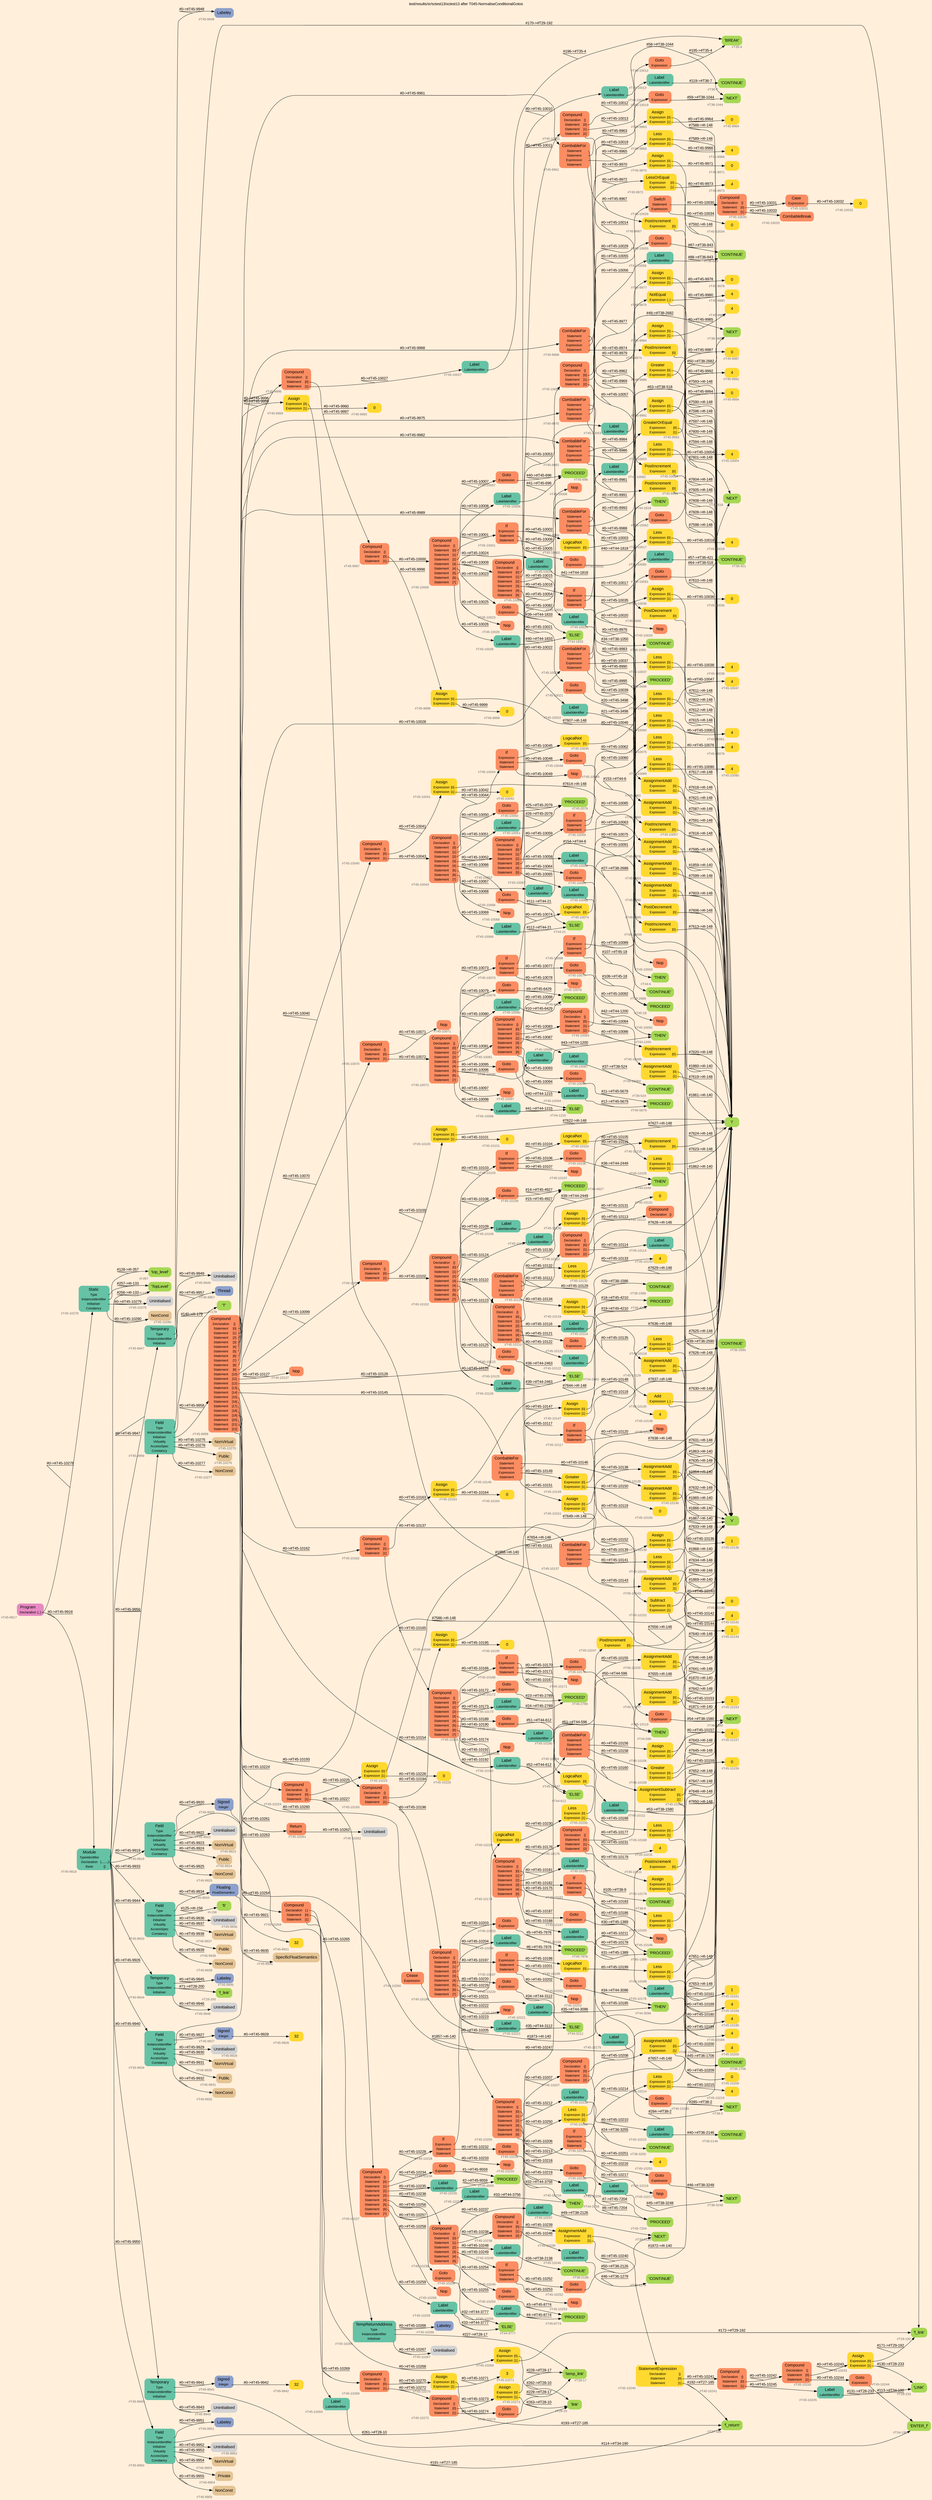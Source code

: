 digraph "test/results/sr/sctest13/sctest13 after T045-NormaliseConditionalGotos" {
label = "test/results/sr/sctest13/sctest13 after T045-NormaliseConditionalGotos"
labelloc = t
graph [
    rankdir = "LR"
    ranksep = 0.3
    bgcolor = antiquewhite1
    color = black
    fontcolor = black
    fontname = "Arial"
];
node [
    fontname = "Arial"
];
edge [
    fontname = "Arial"
];

// -------------------- node figure --------------------
// -------- block #T45-9917 ----------
"#T45-9917" [
    fillcolor = "/set28/4"
    xlabel = "#T45-9917"
    fontsize = "12"
    fontcolor = grey40
    shape = "plaintext"
    label = <<TABLE BORDER="0" CELLBORDER="0" CELLSPACING="0">
     <TR><TD><FONT COLOR="black" POINT-SIZE="15">Program</FONT></TD></TR>
     <TR><TD><FONT COLOR="black" POINT-SIZE="12">Declaration</FONT></TD><TD PORT="port0"><FONT COLOR="black" POINT-SIZE="12">{..}</FONT></TD></TR>
    </TABLE>>
    style = "rounded,filled"
];

// -------- block #T45-9918 ----------
"#T45-9918" [
    fillcolor = "/set28/1"
    xlabel = "#T45-9918"
    fontsize = "12"
    fontcolor = grey40
    shape = "plaintext"
    label = <<TABLE BORDER="0" CELLBORDER="0" CELLSPACING="0">
     <TR><TD><FONT COLOR="black" POINT-SIZE="15">Module</FONT></TD></TR>
     <TR><TD><FONT COLOR="black" POINT-SIZE="12">TypeIdentifier</FONT></TD><TD PORT="port0"></TD></TR>
     <TR><TD><FONT COLOR="black" POINT-SIZE="12">Declaration</FONT></TD><TD PORT="port1"><FONT COLOR="black" POINT-SIZE="12">{........}</FONT></TD></TR>
     <TR><TD><FONT COLOR="black" POINT-SIZE="12">Base</FONT></TD><TD PORT="port2"><FONT COLOR="black" POINT-SIZE="12">{}</FONT></TD></TR>
    </TABLE>>
    style = "rounded,filled"
];

// -------- block #I-133 ----------
"#I-133" [
    fillcolor = "/set28/5"
    xlabel = "#I-133"
    fontsize = "12"
    fontcolor = grey40
    shape = "plaintext"
    label = <<TABLE BORDER="0" CELLBORDER="0" CELLSPACING="0">
     <TR><TD><FONT COLOR="black" POINT-SIZE="15">'TopLevel'</FONT></TD></TR>
    </TABLE>>
    style = "rounded,filled"
];

// -------- block #T45-9919 ----------
"#T45-9919" [
    fillcolor = "/set28/1"
    xlabel = "#T45-9919"
    fontsize = "12"
    fontcolor = grey40
    shape = "plaintext"
    label = <<TABLE BORDER="0" CELLBORDER="0" CELLSPACING="0">
     <TR><TD><FONT COLOR="black" POINT-SIZE="15">Field</FONT></TD></TR>
     <TR><TD><FONT COLOR="black" POINT-SIZE="12">Type</FONT></TD><TD PORT="port0"></TD></TR>
     <TR><TD><FONT COLOR="black" POINT-SIZE="12">InstanceIdentifier</FONT></TD><TD PORT="port1"></TD></TR>
     <TR><TD><FONT COLOR="black" POINT-SIZE="12">Initialiser</FONT></TD><TD PORT="port2"></TD></TR>
     <TR><TD><FONT COLOR="black" POINT-SIZE="12">Virtuality</FONT></TD><TD PORT="port3"></TD></TR>
     <TR><TD><FONT COLOR="black" POINT-SIZE="12">AccessSpec</FONT></TD><TD PORT="port4"></TD></TR>
     <TR><TD><FONT COLOR="black" POINT-SIZE="12">Constancy</FONT></TD><TD PORT="port5"></TD></TR>
    </TABLE>>
    style = "rounded,filled"
];

// -------- block #T45-9920 ----------
"#T45-9920" [
    fillcolor = "/set28/3"
    xlabel = "#T45-9920"
    fontsize = "12"
    fontcolor = grey40
    shape = "plaintext"
    label = <<TABLE BORDER="0" CELLBORDER="0" CELLSPACING="0">
     <TR><TD><FONT COLOR="black" POINT-SIZE="15">Signed</FONT></TD></TR>
     <TR><TD><FONT COLOR="black" POINT-SIZE="12">Integer</FONT></TD><TD PORT="port0"></TD></TR>
    </TABLE>>
    style = "rounded,filled"
];

// -------- block #T45-9921 ----------
"#T45-9921" [
    fillcolor = "/set28/6"
    xlabel = "#T45-9921"
    fontsize = "12"
    fontcolor = grey40
    shape = "plaintext"
    label = <<TABLE BORDER="0" CELLBORDER="0" CELLSPACING="0">
     <TR><TD><FONT COLOR="black" POINT-SIZE="15">32</FONT></TD></TR>
    </TABLE>>
    style = "rounded,filled"
];

// -------- block #I-140 ----------
"#I-140" [
    fillcolor = "/set28/5"
    xlabel = "#I-140"
    fontsize = "12"
    fontcolor = grey40
    shape = "plaintext"
    label = <<TABLE BORDER="0" CELLBORDER="0" CELLSPACING="0">
     <TR><TD><FONT COLOR="black" POINT-SIZE="15">'x'</FONT></TD></TR>
    </TABLE>>
    style = "rounded,filled"
];

// -------- block #T45-9922 ----------
"#T45-9922" [
    xlabel = "#T45-9922"
    fontsize = "12"
    fontcolor = grey40
    shape = "plaintext"
    label = <<TABLE BORDER="0" CELLBORDER="0" CELLSPACING="0">
     <TR><TD><FONT COLOR="black" POINT-SIZE="15">Uninitialised</FONT></TD></TR>
    </TABLE>>
    style = "rounded,filled"
];

// -------- block #T45-9923 ----------
"#T45-9923" [
    fillcolor = "/set28/7"
    xlabel = "#T45-9923"
    fontsize = "12"
    fontcolor = grey40
    shape = "plaintext"
    label = <<TABLE BORDER="0" CELLBORDER="0" CELLSPACING="0">
     <TR><TD><FONT COLOR="black" POINT-SIZE="15">NonVirtual</FONT></TD></TR>
    </TABLE>>
    style = "rounded,filled"
];

// -------- block #T45-9924 ----------
"#T45-9924" [
    fillcolor = "/set28/7"
    xlabel = "#T45-9924"
    fontsize = "12"
    fontcolor = grey40
    shape = "plaintext"
    label = <<TABLE BORDER="0" CELLBORDER="0" CELLSPACING="0">
     <TR><TD><FONT COLOR="black" POINT-SIZE="15">Public</FONT></TD></TR>
    </TABLE>>
    style = "rounded,filled"
];

// -------- block #T45-9925 ----------
"#T45-9925" [
    fillcolor = "/set28/7"
    xlabel = "#T45-9925"
    fontsize = "12"
    fontcolor = grey40
    shape = "plaintext"
    label = <<TABLE BORDER="0" CELLBORDER="0" CELLSPACING="0">
     <TR><TD><FONT COLOR="black" POINT-SIZE="15">NonConst</FONT></TD></TR>
    </TABLE>>
    style = "rounded,filled"
];

// -------- block #T45-9926 ----------
"#T45-9926" [
    fillcolor = "/set28/1"
    xlabel = "#T45-9926"
    fontsize = "12"
    fontcolor = grey40
    shape = "plaintext"
    label = <<TABLE BORDER="0" CELLBORDER="0" CELLSPACING="0">
     <TR><TD><FONT COLOR="black" POINT-SIZE="15">Field</FONT></TD></TR>
     <TR><TD><FONT COLOR="black" POINT-SIZE="12">Type</FONT></TD><TD PORT="port0"></TD></TR>
     <TR><TD><FONT COLOR="black" POINT-SIZE="12">InstanceIdentifier</FONT></TD><TD PORT="port1"></TD></TR>
     <TR><TD><FONT COLOR="black" POINT-SIZE="12">Initialiser</FONT></TD><TD PORT="port2"></TD></TR>
     <TR><TD><FONT COLOR="black" POINT-SIZE="12">Virtuality</FONT></TD><TD PORT="port3"></TD></TR>
     <TR><TD><FONT COLOR="black" POINT-SIZE="12">AccessSpec</FONT></TD><TD PORT="port4"></TD></TR>
     <TR><TD><FONT COLOR="black" POINT-SIZE="12">Constancy</FONT></TD><TD PORT="port5"></TD></TR>
    </TABLE>>
    style = "rounded,filled"
];

// -------- block #T45-9927 ----------
"#T45-9927" [
    fillcolor = "/set28/3"
    xlabel = "#T45-9927"
    fontsize = "12"
    fontcolor = grey40
    shape = "plaintext"
    label = <<TABLE BORDER="0" CELLBORDER="0" CELLSPACING="0">
     <TR><TD><FONT COLOR="black" POINT-SIZE="15">Signed</FONT></TD></TR>
     <TR><TD><FONT COLOR="black" POINT-SIZE="12">Integer</FONT></TD><TD PORT="port0"></TD></TR>
    </TABLE>>
    style = "rounded,filled"
];

// -------- block #T45-9928 ----------
"#T45-9928" [
    fillcolor = "/set28/6"
    xlabel = "#T45-9928"
    fontsize = "12"
    fontcolor = grey40
    shape = "plaintext"
    label = <<TABLE BORDER="0" CELLBORDER="0" CELLSPACING="0">
     <TR><TD><FONT COLOR="black" POINT-SIZE="15">32</FONT></TD></TR>
    </TABLE>>
    style = "rounded,filled"
];

// -------- block #I-148 ----------
"#I-148" [
    fillcolor = "/set28/5"
    xlabel = "#I-148"
    fontsize = "12"
    fontcolor = grey40
    shape = "plaintext"
    label = <<TABLE BORDER="0" CELLBORDER="0" CELLSPACING="0">
     <TR><TD><FONT COLOR="black" POINT-SIZE="15">'i'</FONT></TD></TR>
    </TABLE>>
    style = "rounded,filled"
];

// -------- block #T45-9929 ----------
"#T45-9929" [
    xlabel = "#T45-9929"
    fontsize = "12"
    fontcolor = grey40
    shape = "plaintext"
    label = <<TABLE BORDER="0" CELLBORDER="0" CELLSPACING="0">
     <TR><TD><FONT COLOR="black" POINT-SIZE="15">Uninitialised</FONT></TD></TR>
    </TABLE>>
    style = "rounded,filled"
];

// -------- block #T45-9930 ----------
"#T45-9930" [
    fillcolor = "/set28/7"
    xlabel = "#T45-9930"
    fontsize = "12"
    fontcolor = grey40
    shape = "plaintext"
    label = <<TABLE BORDER="0" CELLBORDER="0" CELLSPACING="0">
     <TR><TD><FONT COLOR="black" POINT-SIZE="15">NonVirtual</FONT></TD></TR>
    </TABLE>>
    style = "rounded,filled"
];

// -------- block #T45-9931 ----------
"#T45-9931" [
    fillcolor = "/set28/7"
    xlabel = "#T45-9931"
    fontsize = "12"
    fontcolor = grey40
    shape = "plaintext"
    label = <<TABLE BORDER="0" CELLBORDER="0" CELLSPACING="0">
     <TR><TD><FONT COLOR="black" POINT-SIZE="15">Public</FONT></TD></TR>
    </TABLE>>
    style = "rounded,filled"
];

// -------- block #T45-9932 ----------
"#T45-9932" [
    fillcolor = "/set28/7"
    xlabel = "#T45-9932"
    fontsize = "12"
    fontcolor = grey40
    shape = "plaintext"
    label = <<TABLE BORDER="0" CELLBORDER="0" CELLSPACING="0">
     <TR><TD><FONT COLOR="black" POINT-SIZE="15">NonConst</FONT></TD></TR>
    </TABLE>>
    style = "rounded,filled"
];

// -------- block #T45-9933 ----------
"#T45-9933" [
    fillcolor = "/set28/1"
    xlabel = "#T45-9933"
    fontsize = "12"
    fontcolor = grey40
    shape = "plaintext"
    label = <<TABLE BORDER="0" CELLBORDER="0" CELLSPACING="0">
     <TR><TD><FONT COLOR="black" POINT-SIZE="15">Field</FONT></TD></TR>
     <TR><TD><FONT COLOR="black" POINT-SIZE="12">Type</FONT></TD><TD PORT="port0"></TD></TR>
     <TR><TD><FONT COLOR="black" POINT-SIZE="12">InstanceIdentifier</FONT></TD><TD PORT="port1"></TD></TR>
     <TR><TD><FONT COLOR="black" POINT-SIZE="12">Initialiser</FONT></TD><TD PORT="port2"></TD></TR>
     <TR><TD><FONT COLOR="black" POINT-SIZE="12">Virtuality</FONT></TD><TD PORT="port3"></TD></TR>
     <TR><TD><FONT COLOR="black" POINT-SIZE="12">AccessSpec</FONT></TD><TD PORT="port4"></TD></TR>
     <TR><TD><FONT COLOR="black" POINT-SIZE="12">Constancy</FONT></TD><TD PORT="port5"></TD></TR>
    </TABLE>>
    style = "rounded,filled"
];

// -------- block #T45-9934 ----------
"#T45-9934" [
    fillcolor = "/set28/3"
    xlabel = "#T45-9934"
    fontsize = "12"
    fontcolor = grey40
    shape = "plaintext"
    label = <<TABLE BORDER="0" CELLBORDER="0" CELLSPACING="0">
     <TR><TD><FONT COLOR="black" POINT-SIZE="15">Floating</FONT></TD></TR>
     <TR><TD><FONT COLOR="black" POINT-SIZE="12">FloatSemantics</FONT></TD><TD PORT="port0"></TD></TR>
    </TABLE>>
    style = "rounded,filled"
];

// -------- block #T45-9935 ----------
"#T45-9935" [
    fillcolor = "/set28/7"
    xlabel = "#T45-9935"
    fontsize = "12"
    fontcolor = grey40
    shape = "plaintext"
    label = <<TABLE BORDER="0" CELLBORDER="0" CELLSPACING="0">
     <TR><TD><FONT COLOR="black" POINT-SIZE="15">SpecificFloatSemantics</FONT></TD></TR>
    </TABLE>>
    style = "rounded,filled"
];

// -------- block #I-156 ----------
"#I-156" [
    fillcolor = "/set28/5"
    xlabel = "#I-156"
    fontsize = "12"
    fontcolor = grey40
    shape = "plaintext"
    label = <<TABLE BORDER="0" CELLBORDER="0" CELLSPACING="0">
     <TR><TD><FONT COLOR="black" POINT-SIZE="15">'fi'</FONT></TD></TR>
    </TABLE>>
    style = "rounded,filled"
];

// -------- block #T45-9936 ----------
"#T45-9936" [
    xlabel = "#T45-9936"
    fontsize = "12"
    fontcolor = grey40
    shape = "plaintext"
    label = <<TABLE BORDER="0" CELLBORDER="0" CELLSPACING="0">
     <TR><TD><FONT COLOR="black" POINT-SIZE="15">Uninitialised</FONT></TD></TR>
    </TABLE>>
    style = "rounded,filled"
];

// -------- block #T45-9937 ----------
"#T45-9937" [
    fillcolor = "/set28/7"
    xlabel = "#T45-9937"
    fontsize = "12"
    fontcolor = grey40
    shape = "plaintext"
    label = <<TABLE BORDER="0" CELLBORDER="0" CELLSPACING="0">
     <TR><TD><FONT COLOR="black" POINT-SIZE="15">NonVirtual</FONT></TD></TR>
    </TABLE>>
    style = "rounded,filled"
];

// -------- block #T45-9938 ----------
"#T45-9938" [
    fillcolor = "/set28/7"
    xlabel = "#T45-9938"
    fontsize = "12"
    fontcolor = grey40
    shape = "plaintext"
    label = <<TABLE BORDER="0" CELLBORDER="0" CELLSPACING="0">
     <TR><TD><FONT COLOR="black" POINT-SIZE="15">Public</FONT></TD></TR>
    </TABLE>>
    style = "rounded,filled"
];

// -------- block #T45-9939 ----------
"#T45-9939" [
    fillcolor = "/set28/7"
    xlabel = "#T45-9939"
    fontsize = "12"
    fontcolor = grey40
    shape = "plaintext"
    label = <<TABLE BORDER="0" CELLBORDER="0" CELLSPACING="0">
     <TR><TD><FONT COLOR="black" POINT-SIZE="15">NonConst</FONT></TD></TR>
    </TABLE>>
    style = "rounded,filled"
];

// -------- block #T45-9940 ----------
"#T45-9940" [
    fillcolor = "/set28/1"
    xlabel = "#T45-9940"
    fontsize = "12"
    fontcolor = grey40
    shape = "plaintext"
    label = <<TABLE BORDER="0" CELLBORDER="0" CELLSPACING="0">
     <TR><TD><FONT COLOR="black" POINT-SIZE="15">Temporary</FONT></TD></TR>
     <TR><TD><FONT COLOR="black" POINT-SIZE="12">Type</FONT></TD><TD PORT="port0"></TD></TR>
     <TR><TD><FONT COLOR="black" POINT-SIZE="12">InstanceIdentifier</FONT></TD><TD PORT="port1"></TD></TR>
     <TR><TD><FONT COLOR="black" POINT-SIZE="12">Initialiser</FONT></TD><TD PORT="port2"></TD></TR>
    </TABLE>>
    style = "rounded,filled"
];

// -------- block #T45-9941 ----------
"#T45-9941" [
    fillcolor = "/set28/3"
    xlabel = "#T45-9941"
    fontsize = "12"
    fontcolor = grey40
    shape = "plaintext"
    label = <<TABLE BORDER="0" CELLBORDER="0" CELLSPACING="0">
     <TR><TD><FONT COLOR="black" POINT-SIZE="15">Signed</FONT></TD></TR>
     <TR><TD><FONT COLOR="black" POINT-SIZE="12">Integer</FONT></TD><TD PORT="port0"></TD></TR>
    </TABLE>>
    style = "rounded,filled"
];

// -------- block #T45-9942 ----------
"#T45-9942" [
    fillcolor = "/set28/6"
    xlabel = "#T45-9942"
    fontsize = "12"
    fontcolor = grey40
    shape = "plaintext"
    label = <<TABLE BORDER="0" CELLBORDER="0" CELLSPACING="0">
     <TR><TD><FONT COLOR="black" POINT-SIZE="15">32</FONT></TD></TR>
    </TABLE>>
    style = "rounded,filled"
];

// -------- block #T27-185 ----------
"#T27-185" [
    fillcolor = "/set28/5"
    xlabel = "#T27-185"
    fontsize = "12"
    fontcolor = grey40
    shape = "plaintext"
    label = <<TABLE BORDER="0" CELLBORDER="0" CELLSPACING="0">
     <TR><TD><FONT COLOR="black" POINT-SIZE="15">'f_return'</FONT></TD></TR>
    </TABLE>>
    style = "rounded,filled"
];

// -------- block #T45-9943 ----------
"#T45-9943" [
    xlabel = "#T45-9943"
    fontsize = "12"
    fontcolor = grey40
    shape = "plaintext"
    label = <<TABLE BORDER="0" CELLBORDER="0" CELLSPACING="0">
     <TR><TD><FONT COLOR="black" POINT-SIZE="15">Uninitialised</FONT></TD></TR>
    </TABLE>>
    style = "rounded,filled"
];

// -------- block #T45-9944 ----------
"#T45-9944" [
    fillcolor = "/set28/1"
    xlabel = "#T45-9944"
    fontsize = "12"
    fontcolor = grey40
    shape = "plaintext"
    label = <<TABLE BORDER="0" CELLBORDER="0" CELLSPACING="0">
     <TR><TD><FONT COLOR="black" POINT-SIZE="15">Temporary</FONT></TD></TR>
     <TR><TD><FONT COLOR="black" POINT-SIZE="12">Type</FONT></TD><TD PORT="port0"></TD></TR>
     <TR><TD><FONT COLOR="black" POINT-SIZE="12">InstanceIdentifier</FONT></TD><TD PORT="port1"></TD></TR>
     <TR><TD><FONT COLOR="black" POINT-SIZE="12">Initialiser</FONT></TD><TD PORT="port2"></TD></TR>
    </TABLE>>
    style = "rounded,filled"
];

// -------- block #T45-9945 ----------
"#T45-9945" [
    fillcolor = "/set28/3"
    xlabel = "#T45-9945"
    fontsize = "12"
    fontcolor = grey40
    shape = "plaintext"
    label = <<TABLE BORDER="0" CELLBORDER="0" CELLSPACING="0">
     <TR><TD><FONT COLOR="black" POINT-SIZE="15">Labeley</FONT></TD></TR>
    </TABLE>>
    style = "rounded,filled"
];

// -------- block #T28-200 ----------
"#T28-200" [
    fillcolor = "/set28/5"
    xlabel = "#T28-200"
    fontsize = "12"
    fontcolor = grey40
    shape = "plaintext"
    label = <<TABLE BORDER="0" CELLBORDER="0" CELLSPACING="0">
     <TR><TD><FONT COLOR="black" POINT-SIZE="15">'f_link'</FONT></TD></TR>
    </TABLE>>
    style = "rounded,filled"
];

// -------- block #T45-9946 ----------
"#T45-9946" [
    xlabel = "#T45-9946"
    fontsize = "12"
    fontcolor = grey40
    shape = "plaintext"
    label = <<TABLE BORDER="0" CELLBORDER="0" CELLSPACING="0">
     <TR><TD><FONT COLOR="black" POINT-SIZE="15">Uninitialised</FONT></TD></TR>
    </TABLE>>
    style = "rounded,filled"
];

// -------- block #T45-9947 ----------
"#T45-9947" [
    fillcolor = "/set28/1"
    xlabel = "#T45-9947"
    fontsize = "12"
    fontcolor = grey40
    shape = "plaintext"
    label = <<TABLE BORDER="0" CELLBORDER="0" CELLSPACING="0">
     <TR><TD><FONT COLOR="black" POINT-SIZE="15">Temporary</FONT></TD></TR>
     <TR><TD><FONT COLOR="black" POINT-SIZE="12">Type</FONT></TD><TD PORT="port0"></TD></TR>
     <TR><TD><FONT COLOR="black" POINT-SIZE="12">InstanceIdentifier</FONT></TD><TD PORT="port1"></TD></TR>
     <TR><TD><FONT COLOR="black" POINT-SIZE="12">Initialiser</FONT></TD><TD PORT="port2"></TD></TR>
    </TABLE>>
    style = "rounded,filled"
];

// -------- block #T45-9948 ----------
"#T45-9948" [
    fillcolor = "/set28/3"
    xlabel = "#T45-9948"
    fontsize = "12"
    fontcolor = grey40
    shape = "plaintext"
    label = <<TABLE BORDER="0" CELLBORDER="0" CELLSPACING="0">
     <TR><TD><FONT COLOR="black" POINT-SIZE="15">Labeley</FONT></TD></TR>
    </TABLE>>
    style = "rounded,filled"
];

// -------- block #T29-192 ----------
"#T29-192" [
    fillcolor = "/set28/5"
    xlabel = "#T29-192"
    fontsize = "12"
    fontcolor = grey40
    shape = "plaintext"
    label = <<TABLE BORDER="0" CELLBORDER="0" CELLSPACING="0">
     <TR><TD><FONT COLOR="black" POINT-SIZE="15">'f_link'</FONT></TD></TR>
    </TABLE>>
    style = "rounded,filled"
];

// -------- block #T45-9949 ----------
"#T45-9949" [
    xlabel = "#T45-9949"
    fontsize = "12"
    fontcolor = grey40
    shape = "plaintext"
    label = <<TABLE BORDER="0" CELLBORDER="0" CELLSPACING="0">
     <TR><TD><FONT COLOR="black" POINT-SIZE="15">Uninitialised</FONT></TD></TR>
    </TABLE>>
    style = "rounded,filled"
];

// -------- block #T45-9950 ----------
"#T45-9950" [
    fillcolor = "/set28/1"
    xlabel = "#T45-9950"
    fontsize = "12"
    fontcolor = grey40
    shape = "plaintext"
    label = <<TABLE BORDER="0" CELLBORDER="0" CELLSPACING="0">
     <TR><TD><FONT COLOR="black" POINT-SIZE="15">Field</FONT></TD></TR>
     <TR><TD><FONT COLOR="black" POINT-SIZE="12">Type</FONT></TD><TD PORT="port0"></TD></TR>
     <TR><TD><FONT COLOR="black" POINT-SIZE="12">InstanceIdentifier</FONT></TD><TD PORT="port1"></TD></TR>
     <TR><TD><FONT COLOR="black" POINT-SIZE="12">Initialiser</FONT></TD><TD PORT="port2"></TD></TR>
     <TR><TD><FONT COLOR="black" POINT-SIZE="12">Virtuality</FONT></TD><TD PORT="port3"></TD></TR>
     <TR><TD><FONT COLOR="black" POINT-SIZE="12">AccessSpec</FONT></TD><TD PORT="port4"></TD></TR>
     <TR><TD><FONT COLOR="black" POINT-SIZE="12">Constancy</FONT></TD><TD PORT="port5"></TD></TR>
    </TABLE>>
    style = "rounded,filled"
];

// -------- block #T45-9951 ----------
"#T45-9951" [
    fillcolor = "/set28/3"
    xlabel = "#T45-9951"
    fontsize = "12"
    fontcolor = grey40
    shape = "plaintext"
    label = <<TABLE BORDER="0" CELLBORDER="0" CELLSPACING="0">
     <TR><TD><FONT COLOR="black" POINT-SIZE="15">Labeley</FONT></TD></TR>
    </TABLE>>
    style = "rounded,filled"
];

// -------- block #T28-10 ----------
"#T28-10" [
    fillcolor = "/set28/5"
    xlabel = "#T28-10"
    fontsize = "12"
    fontcolor = grey40
    shape = "plaintext"
    label = <<TABLE BORDER="0" CELLBORDER="0" CELLSPACING="0">
     <TR><TD><FONT COLOR="black" POINT-SIZE="15">'link'</FONT></TD></TR>
    </TABLE>>
    style = "rounded,filled"
];

// -------- block #T45-9952 ----------
"#T45-9952" [
    xlabel = "#T45-9952"
    fontsize = "12"
    fontcolor = grey40
    shape = "plaintext"
    label = <<TABLE BORDER="0" CELLBORDER="0" CELLSPACING="0">
     <TR><TD><FONT COLOR="black" POINT-SIZE="15">Uninitialised</FONT></TD></TR>
    </TABLE>>
    style = "rounded,filled"
];

// -------- block #T45-9953 ----------
"#T45-9953" [
    fillcolor = "/set28/7"
    xlabel = "#T45-9953"
    fontsize = "12"
    fontcolor = grey40
    shape = "plaintext"
    label = <<TABLE BORDER="0" CELLBORDER="0" CELLSPACING="0">
     <TR><TD><FONT COLOR="black" POINT-SIZE="15">NonVirtual</FONT></TD></TR>
    </TABLE>>
    style = "rounded,filled"
];

// -------- block #T45-9954 ----------
"#T45-9954" [
    fillcolor = "/set28/7"
    xlabel = "#T45-9954"
    fontsize = "12"
    fontcolor = grey40
    shape = "plaintext"
    label = <<TABLE BORDER="0" CELLBORDER="0" CELLSPACING="0">
     <TR><TD><FONT COLOR="black" POINT-SIZE="15">Private</FONT></TD></TR>
    </TABLE>>
    style = "rounded,filled"
];

// -------- block #T45-9955 ----------
"#T45-9955" [
    fillcolor = "/set28/7"
    xlabel = "#T45-9955"
    fontsize = "12"
    fontcolor = grey40
    shape = "plaintext"
    label = <<TABLE BORDER="0" CELLBORDER="0" CELLSPACING="0">
     <TR><TD><FONT COLOR="black" POINT-SIZE="15">NonConst</FONT></TD></TR>
    </TABLE>>
    style = "rounded,filled"
];

// -------- block #T45-9956 ----------
"#T45-9956" [
    fillcolor = "/set28/1"
    xlabel = "#T45-9956"
    fontsize = "12"
    fontcolor = grey40
    shape = "plaintext"
    label = <<TABLE BORDER="0" CELLBORDER="0" CELLSPACING="0">
     <TR><TD><FONT COLOR="black" POINT-SIZE="15">Field</FONT></TD></TR>
     <TR><TD><FONT COLOR="black" POINT-SIZE="12">Type</FONT></TD><TD PORT="port0"></TD></TR>
     <TR><TD><FONT COLOR="black" POINT-SIZE="12">InstanceIdentifier</FONT></TD><TD PORT="port1"></TD></TR>
     <TR><TD><FONT COLOR="black" POINT-SIZE="12">Initialiser</FONT></TD><TD PORT="port2"></TD></TR>
     <TR><TD><FONT COLOR="black" POINT-SIZE="12">Virtuality</FONT></TD><TD PORT="port3"></TD></TR>
     <TR><TD><FONT COLOR="black" POINT-SIZE="12">AccessSpec</FONT></TD><TD PORT="port4"></TD></TR>
     <TR><TD><FONT COLOR="black" POINT-SIZE="12">Constancy</FONT></TD><TD PORT="port5"></TD></TR>
    </TABLE>>
    style = "rounded,filled"
];

// -------- block #T45-9957 ----------
"#T45-9957" [
    fillcolor = "/set28/3"
    xlabel = "#T45-9957"
    fontsize = "12"
    fontcolor = grey40
    shape = "plaintext"
    label = <<TABLE BORDER="0" CELLBORDER="0" CELLSPACING="0">
     <TR><TD><FONT COLOR="black" POINT-SIZE="15">Thread</FONT></TD></TR>
    </TABLE>>
    style = "rounded,filled"
];

// -------- block #I-179 ----------
"#I-179" [
    fillcolor = "/set28/5"
    xlabel = "#I-179"
    fontsize = "12"
    fontcolor = grey40
    shape = "plaintext"
    label = <<TABLE BORDER="0" CELLBORDER="0" CELLSPACING="0">
     <TR><TD><FONT COLOR="black" POINT-SIZE="15">'T'</FONT></TD></TR>
    </TABLE>>
    style = "rounded,filled"
];

// -------- block #T45-9958 ----------
"#T45-9958" [
    fillcolor = "/set28/2"
    xlabel = "#T45-9958"
    fontsize = "12"
    fontcolor = grey40
    shape = "plaintext"
    label = <<TABLE BORDER="0" CELLBORDER="0" CELLSPACING="0">
     <TR><TD><FONT COLOR="black" POINT-SIZE="15">Compound</FONT></TD></TR>
     <TR><TD><FONT COLOR="black" POINT-SIZE="12">Declaration</FONT></TD><TD PORT="port0"><FONT COLOR="black" POINT-SIZE="12">{}</FONT></TD></TR>
     <TR><TD><FONT COLOR="black" POINT-SIZE="12">Statement</FONT></TD><TD PORT="port1"><FONT COLOR="black" POINT-SIZE="12">[0]</FONT></TD></TR>
     <TR><TD><FONT COLOR="black" POINT-SIZE="12">Statement</FONT></TD><TD PORT="port2"><FONT COLOR="black" POINT-SIZE="12">[1]</FONT></TD></TR>
     <TR><TD><FONT COLOR="black" POINT-SIZE="12">Statement</FONT></TD><TD PORT="port3"><FONT COLOR="black" POINT-SIZE="12">[2]</FONT></TD></TR>
     <TR><TD><FONT COLOR="black" POINT-SIZE="12">Statement</FONT></TD><TD PORT="port4"><FONT COLOR="black" POINT-SIZE="12">[3]</FONT></TD></TR>
     <TR><TD><FONT COLOR="black" POINT-SIZE="12">Statement</FONT></TD><TD PORT="port5"><FONT COLOR="black" POINT-SIZE="12">[4]</FONT></TD></TR>
     <TR><TD><FONT COLOR="black" POINT-SIZE="12">Statement</FONT></TD><TD PORT="port6"><FONT COLOR="black" POINT-SIZE="12">[5]</FONT></TD></TR>
     <TR><TD><FONT COLOR="black" POINT-SIZE="12">Statement</FONT></TD><TD PORT="port7"><FONT COLOR="black" POINT-SIZE="12">[6]</FONT></TD></TR>
     <TR><TD><FONT COLOR="black" POINT-SIZE="12">Statement</FONT></TD><TD PORT="port8"><FONT COLOR="black" POINT-SIZE="12">[7]</FONT></TD></TR>
     <TR><TD><FONT COLOR="black" POINT-SIZE="12">Statement</FONT></TD><TD PORT="port9"><FONT COLOR="black" POINT-SIZE="12">[8]</FONT></TD></TR>
     <TR><TD><FONT COLOR="black" POINT-SIZE="12">Statement</FONT></TD><TD PORT="port10"><FONT COLOR="black" POINT-SIZE="12">[9]</FONT></TD></TR>
     <TR><TD><FONT COLOR="black" POINT-SIZE="12">Statement</FONT></TD><TD PORT="port11"><FONT COLOR="black" POINT-SIZE="12">[10]</FONT></TD></TR>
     <TR><TD><FONT COLOR="black" POINT-SIZE="12">Statement</FONT></TD><TD PORT="port12"><FONT COLOR="black" POINT-SIZE="12">[11]</FONT></TD></TR>
     <TR><TD><FONT COLOR="black" POINT-SIZE="12">Statement</FONT></TD><TD PORT="port13"><FONT COLOR="black" POINT-SIZE="12">[12]</FONT></TD></TR>
     <TR><TD><FONT COLOR="black" POINT-SIZE="12">Statement</FONT></TD><TD PORT="port14"><FONT COLOR="black" POINT-SIZE="12">[13]</FONT></TD></TR>
     <TR><TD><FONT COLOR="black" POINT-SIZE="12">Statement</FONT></TD><TD PORT="port15"><FONT COLOR="black" POINT-SIZE="12">[14]</FONT></TD></TR>
     <TR><TD><FONT COLOR="black" POINT-SIZE="12">Statement</FONT></TD><TD PORT="port16"><FONT COLOR="black" POINT-SIZE="12">[15]</FONT></TD></TR>
     <TR><TD><FONT COLOR="black" POINT-SIZE="12">Statement</FONT></TD><TD PORT="port17"><FONT COLOR="black" POINT-SIZE="12">[16]</FONT></TD></TR>
     <TR><TD><FONT COLOR="black" POINT-SIZE="12">Statement</FONT></TD><TD PORT="port18"><FONT COLOR="black" POINT-SIZE="12">[17]</FONT></TD></TR>
     <TR><TD><FONT COLOR="black" POINT-SIZE="12">Statement</FONT></TD><TD PORT="port19"><FONT COLOR="black" POINT-SIZE="12">[18]</FONT></TD></TR>
     <TR><TD><FONT COLOR="black" POINT-SIZE="12">Statement</FONT></TD><TD PORT="port20"><FONT COLOR="black" POINT-SIZE="12">[19]</FONT></TD></TR>
     <TR><TD><FONT COLOR="black" POINT-SIZE="12">Statement</FONT></TD><TD PORT="port21"><FONT COLOR="black" POINT-SIZE="12">[20]</FONT></TD></TR>
     <TR><TD><FONT COLOR="black" POINT-SIZE="12">Statement</FONT></TD><TD PORT="port22"><FONT COLOR="black" POINT-SIZE="12">[21]</FONT></TD></TR>
     <TR><TD><FONT COLOR="black" POINT-SIZE="12">Statement</FONT></TD><TD PORT="port23"><FONT COLOR="black" POINT-SIZE="12">[22]</FONT></TD></TR>
    </TABLE>>
    style = "rounded,filled"
];

// -------- block #T45-9959 ----------
"#T45-9959" [
    fillcolor = "/set28/6"
    xlabel = "#T45-9959"
    fontsize = "12"
    fontcolor = grey40
    shape = "plaintext"
    label = <<TABLE BORDER="0" CELLBORDER="0" CELLSPACING="0">
     <TR><TD><FONT COLOR="black" POINT-SIZE="15">Assign</FONT></TD></TR>
     <TR><TD><FONT COLOR="black" POINT-SIZE="12">Expression</FONT></TD><TD PORT="port0"><FONT COLOR="black" POINT-SIZE="12">[0]</FONT></TD></TR>
     <TR><TD><FONT COLOR="black" POINT-SIZE="12">Expression</FONT></TD><TD PORT="port1"><FONT COLOR="black" POINT-SIZE="12">[1]</FONT></TD></TR>
    </TABLE>>
    style = "rounded,filled"
];

// -------- block #T45-9960 ----------
"#T45-9960" [
    fillcolor = "/set28/6"
    xlabel = "#T45-9960"
    fontsize = "12"
    fontcolor = grey40
    shape = "plaintext"
    label = <<TABLE BORDER="0" CELLBORDER="0" CELLSPACING="0">
     <TR><TD><FONT COLOR="black" POINT-SIZE="15">0</FONT></TD></TR>
    </TABLE>>
    style = "rounded,filled"
];

// -------- block #T45-9961 ----------
"#T45-9961" [
    fillcolor = "/set28/2"
    xlabel = "#T45-9961"
    fontsize = "12"
    fontcolor = grey40
    shape = "plaintext"
    label = <<TABLE BORDER="0" CELLBORDER="0" CELLSPACING="0">
     <TR><TD><FONT COLOR="black" POINT-SIZE="15">CombableFor</FONT></TD></TR>
     <TR><TD><FONT COLOR="black" POINT-SIZE="12">Statement</FONT></TD><TD PORT="port0"></TD></TR>
     <TR><TD><FONT COLOR="black" POINT-SIZE="12">Statement</FONT></TD><TD PORT="port1"></TD></TR>
     <TR><TD><FONT COLOR="black" POINT-SIZE="12">Expression</FONT></TD><TD PORT="port2"></TD></TR>
     <TR><TD><FONT COLOR="black" POINT-SIZE="12">Statement</FONT></TD><TD PORT="port3"></TD></TR>
    </TABLE>>
    style = "rounded,filled"
];

// -------- block #T45-9962 ----------
"#T45-9962" [
    fillcolor = "/set28/6"
    xlabel = "#T45-9962"
    fontsize = "12"
    fontcolor = grey40
    shape = "plaintext"
    label = <<TABLE BORDER="0" CELLBORDER="0" CELLSPACING="0">
     <TR><TD><FONT COLOR="black" POINT-SIZE="15">AssignmentAdd</FONT></TD></TR>
     <TR><TD><FONT COLOR="black" POINT-SIZE="12">Expression</FONT></TD><TD PORT="port0"><FONT COLOR="black" POINT-SIZE="12">[0]</FONT></TD></TR>
     <TR><TD><FONT COLOR="black" POINT-SIZE="12">Expression</FONT></TD><TD PORT="port1"><FONT COLOR="black" POINT-SIZE="12">[1]</FONT></TD></TR>
    </TABLE>>
    style = "rounded,filled"
];

// -------- block #T45-9963 ----------
"#T45-9963" [
    fillcolor = "/set28/6"
    xlabel = "#T45-9963"
    fontsize = "12"
    fontcolor = grey40
    shape = "plaintext"
    label = <<TABLE BORDER="0" CELLBORDER="0" CELLSPACING="0">
     <TR><TD><FONT COLOR="black" POINT-SIZE="15">Assign</FONT></TD></TR>
     <TR><TD><FONT COLOR="black" POINT-SIZE="12">Expression</FONT></TD><TD PORT="port0"><FONT COLOR="black" POINT-SIZE="12">[0]</FONT></TD></TR>
     <TR><TD><FONT COLOR="black" POINT-SIZE="12">Expression</FONT></TD><TD PORT="port1"><FONT COLOR="black" POINT-SIZE="12">[1]</FONT></TD></TR>
    </TABLE>>
    style = "rounded,filled"
];

// -------- block #T45-9964 ----------
"#T45-9964" [
    fillcolor = "/set28/6"
    xlabel = "#T45-9964"
    fontsize = "12"
    fontcolor = grey40
    shape = "plaintext"
    label = <<TABLE BORDER="0" CELLBORDER="0" CELLSPACING="0">
     <TR><TD><FONT COLOR="black" POINT-SIZE="15">0</FONT></TD></TR>
    </TABLE>>
    style = "rounded,filled"
];

// -------- block #T45-9965 ----------
"#T45-9965" [
    fillcolor = "/set28/6"
    xlabel = "#T45-9965"
    fontsize = "12"
    fontcolor = grey40
    shape = "plaintext"
    label = <<TABLE BORDER="0" CELLBORDER="0" CELLSPACING="0">
     <TR><TD><FONT COLOR="black" POINT-SIZE="15">Less</FONT></TD></TR>
     <TR><TD><FONT COLOR="black" POINT-SIZE="12">Expression</FONT></TD><TD PORT="port0"><FONT COLOR="black" POINT-SIZE="12">[0]</FONT></TD></TR>
     <TR><TD><FONT COLOR="black" POINT-SIZE="12">Expression</FONT></TD><TD PORT="port1"><FONT COLOR="black" POINT-SIZE="12">[1]</FONT></TD></TR>
    </TABLE>>
    style = "rounded,filled"
];

// -------- block #T45-9966 ----------
"#T45-9966" [
    fillcolor = "/set28/6"
    xlabel = "#T45-9966"
    fontsize = "12"
    fontcolor = grey40
    shape = "plaintext"
    label = <<TABLE BORDER="0" CELLBORDER="0" CELLSPACING="0">
     <TR><TD><FONT COLOR="black" POINT-SIZE="15">4</FONT></TD></TR>
    </TABLE>>
    style = "rounded,filled"
];

// -------- block #T45-9967 ----------
"#T45-9967" [
    fillcolor = "/set28/6"
    xlabel = "#T45-9967"
    fontsize = "12"
    fontcolor = grey40
    shape = "plaintext"
    label = <<TABLE BORDER="0" CELLBORDER="0" CELLSPACING="0">
     <TR><TD><FONT COLOR="black" POINT-SIZE="15">PostIncrement</FONT></TD></TR>
     <TR><TD><FONT COLOR="black" POINT-SIZE="12">Expression</FONT></TD><TD PORT="port0"><FONT COLOR="black" POINT-SIZE="12">[0]</FONT></TD></TR>
    </TABLE>>
    style = "rounded,filled"
];

// -------- block #T45-9968 ----------
"#T45-9968" [
    fillcolor = "/set28/2"
    xlabel = "#T45-9968"
    fontsize = "12"
    fontcolor = grey40
    shape = "plaintext"
    label = <<TABLE BORDER="0" CELLBORDER="0" CELLSPACING="0">
     <TR><TD><FONT COLOR="black" POINT-SIZE="15">CombableFor</FONT></TD></TR>
     <TR><TD><FONT COLOR="black" POINT-SIZE="12">Statement</FONT></TD><TD PORT="port0"></TD></TR>
     <TR><TD><FONT COLOR="black" POINT-SIZE="12">Statement</FONT></TD><TD PORT="port1"></TD></TR>
     <TR><TD><FONT COLOR="black" POINT-SIZE="12">Expression</FONT></TD><TD PORT="port2"></TD></TR>
     <TR><TD><FONT COLOR="black" POINT-SIZE="12">Statement</FONT></TD><TD PORT="port3"></TD></TR>
    </TABLE>>
    style = "rounded,filled"
];

// -------- block #T45-9969 ----------
"#T45-9969" [
    fillcolor = "/set28/6"
    xlabel = "#T45-9969"
    fontsize = "12"
    fontcolor = grey40
    shape = "plaintext"
    label = <<TABLE BORDER="0" CELLBORDER="0" CELLSPACING="0">
     <TR><TD><FONT COLOR="black" POINT-SIZE="15">AssignmentAdd</FONT></TD></TR>
     <TR><TD><FONT COLOR="black" POINT-SIZE="12">Expression</FONT></TD><TD PORT="port0"><FONT COLOR="black" POINT-SIZE="12">[0]</FONT></TD></TR>
     <TR><TD><FONT COLOR="black" POINT-SIZE="12">Expression</FONT></TD><TD PORT="port1"><FONT COLOR="black" POINT-SIZE="12">[1]</FONT></TD></TR>
    </TABLE>>
    style = "rounded,filled"
];

// -------- block #T45-9970 ----------
"#T45-9970" [
    fillcolor = "/set28/6"
    xlabel = "#T45-9970"
    fontsize = "12"
    fontcolor = grey40
    shape = "plaintext"
    label = <<TABLE BORDER="0" CELLBORDER="0" CELLSPACING="0">
     <TR><TD><FONT COLOR="black" POINT-SIZE="15">Assign</FONT></TD></TR>
     <TR><TD><FONT COLOR="black" POINT-SIZE="12">Expression</FONT></TD><TD PORT="port0"><FONT COLOR="black" POINT-SIZE="12">[0]</FONT></TD></TR>
     <TR><TD><FONT COLOR="black" POINT-SIZE="12">Expression</FONT></TD><TD PORT="port1"><FONT COLOR="black" POINT-SIZE="12">[1]</FONT></TD></TR>
    </TABLE>>
    style = "rounded,filled"
];

// -------- block #T45-9971 ----------
"#T45-9971" [
    fillcolor = "/set28/6"
    xlabel = "#T45-9971"
    fontsize = "12"
    fontcolor = grey40
    shape = "plaintext"
    label = <<TABLE BORDER="0" CELLBORDER="0" CELLSPACING="0">
     <TR><TD><FONT COLOR="black" POINT-SIZE="15">0</FONT></TD></TR>
    </TABLE>>
    style = "rounded,filled"
];

// -------- block #T45-9972 ----------
"#T45-9972" [
    fillcolor = "/set28/6"
    xlabel = "#T45-9972"
    fontsize = "12"
    fontcolor = grey40
    shape = "plaintext"
    label = <<TABLE BORDER="0" CELLBORDER="0" CELLSPACING="0">
     <TR><TD><FONT COLOR="black" POINT-SIZE="15">LessOrEqual</FONT></TD></TR>
     <TR><TD><FONT COLOR="black" POINT-SIZE="12">Expression</FONT></TD><TD PORT="port0"><FONT COLOR="black" POINT-SIZE="12">[0]</FONT></TD></TR>
     <TR><TD><FONT COLOR="black" POINT-SIZE="12">Expression</FONT></TD><TD PORT="port1"><FONT COLOR="black" POINT-SIZE="12">[1]</FONT></TD></TR>
    </TABLE>>
    style = "rounded,filled"
];

// -------- block #T45-9973 ----------
"#T45-9973" [
    fillcolor = "/set28/6"
    xlabel = "#T45-9973"
    fontsize = "12"
    fontcolor = grey40
    shape = "plaintext"
    label = <<TABLE BORDER="0" CELLBORDER="0" CELLSPACING="0">
     <TR><TD><FONT COLOR="black" POINT-SIZE="15">4</FONT></TD></TR>
    </TABLE>>
    style = "rounded,filled"
];

// -------- block #T45-9974 ----------
"#T45-9974" [
    fillcolor = "/set28/6"
    xlabel = "#T45-9974"
    fontsize = "12"
    fontcolor = grey40
    shape = "plaintext"
    label = <<TABLE BORDER="0" CELLBORDER="0" CELLSPACING="0">
     <TR><TD><FONT COLOR="black" POINT-SIZE="15">PostIncrement</FONT></TD></TR>
     <TR><TD><FONT COLOR="black" POINT-SIZE="12">Expression</FONT></TD><TD PORT="port0"><FONT COLOR="black" POINT-SIZE="12">[0]</FONT></TD></TR>
    </TABLE>>
    style = "rounded,filled"
];

// -------- block #T45-9975 ----------
"#T45-9975" [
    fillcolor = "/set28/2"
    xlabel = "#T45-9975"
    fontsize = "12"
    fontcolor = grey40
    shape = "plaintext"
    label = <<TABLE BORDER="0" CELLBORDER="0" CELLSPACING="0">
     <TR><TD><FONT COLOR="black" POINT-SIZE="15">CombableFor</FONT></TD></TR>
     <TR><TD><FONT COLOR="black" POINT-SIZE="12">Statement</FONT></TD><TD PORT="port0"></TD></TR>
     <TR><TD><FONT COLOR="black" POINT-SIZE="12">Statement</FONT></TD><TD PORT="port1"></TD></TR>
     <TR><TD><FONT COLOR="black" POINT-SIZE="12">Expression</FONT></TD><TD PORT="port2"></TD></TR>
     <TR><TD><FONT COLOR="black" POINT-SIZE="12">Statement</FONT></TD><TD PORT="port3"></TD></TR>
    </TABLE>>
    style = "rounded,filled"
];

// -------- block #T45-9976 ----------
"#T45-9976" [
    fillcolor = "/set28/6"
    xlabel = "#T45-9976"
    fontsize = "12"
    fontcolor = grey40
    shape = "plaintext"
    label = <<TABLE BORDER="0" CELLBORDER="0" CELLSPACING="0">
     <TR><TD><FONT COLOR="black" POINT-SIZE="15">AssignmentAdd</FONT></TD></TR>
     <TR><TD><FONT COLOR="black" POINT-SIZE="12">Expression</FONT></TD><TD PORT="port0"><FONT COLOR="black" POINT-SIZE="12">[0]</FONT></TD></TR>
     <TR><TD><FONT COLOR="black" POINT-SIZE="12">Expression</FONT></TD><TD PORT="port1"><FONT COLOR="black" POINT-SIZE="12">[1]</FONT></TD></TR>
    </TABLE>>
    style = "rounded,filled"
];

// -------- block #T45-9977 ----------
"#T45-9977" [
    fillcolor = "/set28/6"
    xlabel = "#T45-9977"
    fontsize = "12"
    fontcolor = grey40
    shape = "plaintext"
    label = <<TABLE BORDER="0" CELLBORDER="0" CELLSPACING="0">
     <TR><TD><FONT COLOR="black" POINT-SIZE="15">Assign</FONT></TD></TR>
     <TR><TD><FONT COLOR="black" POINT-SIZE="12">Expression</FONT></TD><TD PORT="port0"><FONT COLOR="black" POINT-SIZE="12">[0]</FONT></TD></TR>
     <TR><TD><FONT COLOR="black" POINT-SIZE="12">Expression</FONT></TD><TD PORT="port1"><FONT COLOR="black" POINT-SIZE="12">[1]</FONT></TD></TR>
    </TABLE>>
    style = "rounded,filled"
];

// -------- block #T45-9978 ----------
"#T45-9978" [
    fillcolor = "/set28/6"
    xlabel = "#T45-9978"
    fontsize = "12"
    fontcolor = grey40
    shape = "plaintext"
    label = <<TABLE BORDER="0" CELLBORDER="0" CELLSPACING="0">
     <TR><TD><FONT COLOR="black" POINT-SIZE="15">0</FONT></TD></TR>
    </TABLE>>
    style = "rounded,filled"
];

// -------- block #T45-9979 ----------
"#T45-9979" [
    fillcolor = "/set28/6"
    xlabel = "#T45-9979"
    fontsize = "12"
    fontcolor = grey40
    shape = "plaintext"
    label = <<TABLE BORDER="0" CELLBORDER="0" CELLSPACING="0">
     <TR><TD><FONT COLOR="black" POINT-SIZE="15">NotEqual</FONT></TD></TR>
     <TR><TD><FONT COLOR="black" POINT-SIZE="12">Expression</FONT></TD><TD PORT="port0"><FONT COLOR="black" POINT-SIZE="12">{..}</FONT></TD></TR>
    </TABLE>>
    style = "rounded,filled"
];

// -------- block #T45-9980 ----------
"#T45-9980" [
    fillcolor = "/set28/6"
    xlabel = "#T45-9980"
    fontsize = "12"
    fontcolor = grey40
    shape = "plaintext"
    label = <<TABLE BORDER="0" CELLBORDER="0" CELLSPACING="0">
     <TR><TD><FONT COLOR="black" POINT-SIZE="15">4</FONT></TD></TR>
    </TABLE>>
    style = "rounded,filled"
];

// -------- block #T45-9981 ----------
"#T45-9981" [
    fillcolor = "/set28/6"
    xlabel = "#T45-9981"
    fontsize = "12"
    fontcolor = grey40
    shape = "plaintext"
    label = <<TABLE BORDER="0" CELLBORDER="0" CELLSPACING="0">
     <TR><TD><FONT COLOR="black" POINT-SIZE="15">PostIncrement</FONT></TD></TR>
     <TR><TD><FONT COLOR="black" POINT-SIZE="12">Expression</FONT></TD><TD PORT="port0"><FONT COLOR="black" POINT-SIZE="12">[0]</FONT></TD></TR>
    </TABLE>>
    style = "rounded,filled"
];

// -------- block #T45-9982 ----------
"#T45-9982" [
    fillcolor = "/set28/2"
    xlabel = "#T45-9982"
    fontsize = "12"
    fontcolor = grey40
    shape = "plaintext"
    label = <<TABLE BORDER="0" CELLBORDER="0" CELLSPACING="0">
     <TR><TD><FONT COLOR="black" POINT-SIZE="15">CombableFor</FONT></TD></TR>
     <TR><TD><FONT COLOR="black" POINT-SIZE="12">Statement</FONT></TD><TD PORT="port0"></TD></TR>
     <TR><TD><FONT COLOR="black" POINT-SIZE="12">Statement</FONT></TD><TD PORT="port1"></TD></TR>
     <TR><TD><FONT COLOR="black" POINT-SIZE="12">Expression</FONT></TD><TD PORT="port2"></TD></TR>
     <TR><TD><FONT COLOR="black" POINT-SIZE="12">Statement</FONT></TD><TD PORT="port3"></TD></TR>
    </TABLE>>
    style = "rounded,filled"
];

// -------- block #T45-9983 ----------
"#T45-9983" [
    fillcolor = "/set28/6"
    xlabel = "#T45-9983"
    fontsize = "12"
    fontcolor = grey40
    shape = "plaintext"
    label = <<TABLE BORDER="0" CELLBORDER="0" CELLSPACING="0">
     <TR><TD><FONT COLOR="black" POINT-SIZE="15">AssignmentAdd</FONT></TD></TR>
     <TR><TD><FONT COLOR="black" POINT-SIZE="12">Expression</FONT></TD><TD PORT="port0"><FONT COLOR="black" POINT-SIZE="12">[0]</FONT></TD></TR>
     <TR><TD><FONT COLOR="black" POINT-SIZE="12">Expression</FONT></TD><TD PORT="port1"><FONT COLOR="black" POINT-SIZE="12">[1]</FONT></TD></TR>
    </TABLE>>
    style = "rounded,filled"
];

// -------- block #T45-9984 ----------
"#T45-9984" [
    fillcolor = "/set28/6"
    xlabel = "#T45-9984"
    fontsize = "12"
    fontcolor = grey40
    shape = "plaintext"
    label = <<TABLE BORDER="0" CELLBORDER="0" CELLSPACING="0">
     <TR><TD><FONT COLOR="black" POINT-SIZE="15">Assign</FONT></TD></TR>
     <TR><TD><FONT COLOR="black" POINT-SIZE="12">Expression</FONT></TD><TD PORT="port0"><FONT COLOR="black" POINT-SIZE="12">[0]</FONT></TD></TR>
     <TR><TD><FONT COLOR="black" POINT-SIZE="12">Expression</FONT></TD><TD PORT="port1"><FONT COLOR="black" POINT-SIZE="12">[1]</FONT></TD></TR>
    </TABLE>>
    style = "rounded,filled"
];

// -------- block #T45-9985 ----------
"#T45-9985" [
    fillcolor = "/set28/6"
    xlabel = "#T45-9985"
    fontsize = "12"
    fontcolor = grey40
    shape = "plaintext"
    label = <<TABLE BORDER="0" CELLBORDER="0" CELLSPACING="0">
     <TR><TD><FONT COLOR="black" POINT-SIZE="15">4</FONT></TD></TR>
    </TABLE>>
    style = "rounded,filled"
];

// -------- block #T45-9986 ----------
"#T45-9986" [
    fillcolor = "/set28/6"
    xlabel = "#T45-9986"
    fontsize = "12"
    fontcolor = grey40
    shape = "plaintext"
    label = <<TABLE BORDER="0" CELLBORDER="0" CELLSPACING="0">
     <TR><TD><FONT COLOR="black" POINT-SIZE="15">Greater</FONT></TD></TR>
     <TR><TD><FONT COLOR="black" POINT-SIZE="12">Expression</FONT></TD><TD PORT="port0"><FONT COLOR="black" POINT-SIZE="12">[0]</FONT></TD></TR>
     <TR><TD><FONT COLOR="black" POINT-SIZE="12">Expression</FONT></TD><TD PORT="port1"><FONT COLOR="black" POINT-SIZE="12">[1]</FONT></TD></TR>
    </TABLE>>
    style = "rounded,filled"
];

// -------- block #T45-9987 ----------
"#T45-9987" [
    fillcolor = "/set28/6"
    xlabel = "#T45-9987"
    fontsize = "12"
    fontcolor = grey40
    shape = "plaintext"
    label = <<TABLE BORDER="0" CELLBORDER="0" CELLSPACING="0">
     <TR><TD><FONT COLOR="black" POINT-SIZE="15">0</FONT></TD></TR>
    </TABLE>>
    style = "rounded,filled"
];

// -------- block #T45-9988 ----------
"#T45-9988" [
    fillcolor = "/set28/6"
    xlabel = "#T45-9988"
    fontsize = "12"
    fontcolor = grey40
    shape = "plaintext"
    label = <<TABLE BORDER="0" CELLBORDER="0" CELLSPACING="0">
     <TR><TD><FONT COLOR="black" POINT-SIZE="15">PostDecrement</FONT></TD></TR>
     <TR><TD><FONT COLOR="black" POINT-SIZE="12">Expression</FONT></TD><TD PORT="port0"><FONT COLOR="black" POINT-SIZE="12">[0]</FONT></TD></TR>
    </TABLE>>
    style = "rounded,filled"
];

// -------- block #T45-9989 ----------
"#T45-9989" [
    fillcolor = "/set28/2"
    xlabel = "#T45-9989"
    fontsize = "12"
    fontcolor = grey40
    shape = "plaintext"
    label = <<TABLE BORDER="0" CELLBORDER="0" CELLSPACING="0">
     <TR><TD><FONT COLOR="black" POINT-SIZE="15">CombableFor</FONT></TD></TR>
     <TR><TD><FONT COLOR="black" POINT-SIZE="12">Statement</FONT></TD><TD PORT="port0"></TD></TR>
     <TR><TD><FONT COLOR="black" POINT-SIZE="12">Statement</FONT></TD><TD PORT="port1"></TD></TR>
     <TR><TD><FONT COLOR="black" POINT-SIZE="12">Expression</FONT></TD><TD PORT="port2"></TD></TR>
     <TR><TD><FONT COLOR="black" POINT-SIZE="12">Statement</FONT></TD><TD PORT="port3"></TD></TR>
    </TABLE>>
    style = "rounded,filled"
];

// -------- block #T45-9990 ----------
"#T45-9990" [
    fillcolor = "/set28/6"
    xlabel = "#T45-9990"
    fontsize = "12"
    fontcolor = grey40
    shape = "plaintext"
    label = <<TABLE BORDER="0" CELLBORDER="0" CELLSPACING="0">
     <TR><TD><FONT COLOR="black" POINT-SIZE="15">AssignmentAdd</FONT></TD></TR>
     <TR><TD><FONT COLOR="black" POINT-SIZE="12">Expression</FONT></TD><TD PORT="port0"><FONT COLOR="black" POINT-SIZE="12">[0]</FONT></TD></TR>
     <TR><TD><FONT COLOR="black" POINT-SIZE="12">Expression</FONT></TD><TD PORT="port1"><FONT COLOR="black" POINT-SIZE="12">[1]</FONT></TD></TR>
    </TABLE>>
    style = "rounded,filled"
];

// -------- block #T45-9991 ----------
"#T45-9991" [
    fillcolor = "/set28/6"
    xlabel = "#T45-9991"
    fontsize = "12"
    fontcolor = grey40
    shape = "plaintext"
    label = <<TABLE BORDER="0" CELLBORDER="0" CELLSPACING="0">
     <TR><TD><FONT COLOR="black" POINT-SIZE="15">Assign</FONT></TD></TR>
     <TR><TD><FONT COLOR="black" POINT-SIZE="12">Expression</FONT></TD><TD PORT="port0"><FONT COLOR="black" POINT-SIZE="12">[0]</FONT></TD></TR>
     <TR><TD><FONT COLOR="black" POINT-SIZE="12">Expression</FONT></TD><TD PORT="port1"><FONT COLOR="black" POINT-SIZE="12">[1]</FONT></TD></TR>
    </TABLE>>
    style = "rounded,filled"
];

// -------- block #T45-9992 ----------
"#T45-9992" [
    fillcolor = "/set28/6"
    xlabel = "#T45-9992"
    fontsize = "12"
    fontcolor = grey40
    shape = "plaintext"
    label = <<TABLE BORDER="0" CELLBORDER="0" CELLSPACING="0">
     <TR><TD><FONT COLOR="black" POINT-SIZE="15">4</FONT></TD></TR>
    </TABLE>>
    style = "rounded,filled"
];

// -------- block #T45-9993 ----------
"#T45-9993" [
    fillcolor = "/set28/6"
    xlabel = "#T45-9993"
    fontsize = "12"
    fontcolor = grey40
    shape = "plaintext"
    label = <<TABLE BORDER="0" CELLBORDER="0" CELLSPACING="0">
     <TR><TD><FONT COLOR="black" POINT-SIZE="15">GreaterOrEqual</FONT></TD></TR>
     <TR><TD><FONT COLOR="black" POINT-SIZE="12">Expression</FONT></TD><TD PORT="port0"><FONT COLOR="black" POINT-SIZE="12">[0]</FONT></TD></TR>
     <TR><TD><FONT COLOR="black" POINT-SIZE="12">Expression</FONT></TD><TD PORT="port1"><FONT COLOR="black" POINT-SIZE="12">[1]</FONT></TD></TR>
    </TABLE>>
    style = "rounded,filled"
];

// -------- block #T45-9994 ----------
"#T45-9994" [
    fillcolor = "/set28/6"
    xlabel = "#T45-9994"
    fontsize = "12"
    fontcolor = grey40
    shape = "plaintext"
    label = <<TABLE BORDER="0" CELLBORDER="0" CELLSPACING="0">
     <TR><TD><FONT COLOR="black" POINT-SIZE="15">0</FONT></TD></TR>
    </TABLE>>
    style = "rounded,filled"
];

// -------- block #T45-9995 ----------
"#T45-9995" [
    fillcolor = "/set28/6"
    xlabel = "#T45-9995"
    fontsize = "12"
    fontcolor = grey40
    shape = "plaintext"
    label = <<TABLE BORDER="0" CELLBORDER="0" CELLSPACING="0">
     <TR><TD><FONT COLOR="black" POINT-SIZE="15">PostDecrement</FONT></TD></TR>
     <TR><TD><FONT COLOR="black" POINT-SIZE="12">Expression</FONT></TD><TD PORT="port0"><FONT COLOR="black" POINT-SIZE="12">[0]</FONT></TD></TR>
    </TABLE>>
    style = "rounded,filled"
];

// -------- block #T45-9996 ----------
"#T45-9996" [
    fillcolor = "/set28/2"
    xlabel = "#T45-9996"
    fontsize = "12"
    fontcolor = grey40
    shape = "plaintext"
    label = <<TABLE BORDER="0" CELLBORDER="0" CELLSPACING="0">
     <TR><TD><FONT COLOR="black" POINT-SIZE="15">Compound</FONT></TD></TR>
     <TR><TD><FONT COLOR="black" POINT-SIZE="12">Declaration</FONT></TD><TD PORT="port0"><FONT COLOR="black" POINT-SIZE="12">{}</FONT></TD></TR>
     <TR><TD><FONT COLOR="black" POINT-SIZE="12">Statement</FONT></TD><TD PORT="port1"><FONT COLOR="black" POINT-SIZE="12">[0]</FONT></TD></TR>
     <TR><TD><FONT COLOR="black" POINT-SIZE="12">Statement</FONT></TD><TD PORT="port2"><FONT COLOR="black" POINT-SIZE="12">[1]</FONT></TD></TR>
    </TABLE>>
    style = "rounded,filled"
];

// -------- block #T45-9997 ----------
"#T45-9997" [
    fillcolor = "/set28/2"
    xlabel = "#T45-9997"
    fontsize = "12"
    fontcolor = grey40
    shape = "plaintext"
    label = <<TABLE BORDER="0" CELLBORDER="0" CELLSPACING="0">
     <TR><TD><FONT COLOR="black" POINT-SIZE="15">Compound</FONT></TD></TR>
     <TR><TD><FONT COLOR="black" POINT-SIZE="12">Declaration</FONT></TD><TD PORT="port0"><FONT COLOR="black" POINT-SIZE="12">{}</FONT></TD></TR>
     <TR><TD><FONT COLOR="black" POINT-SIZE="12">Statement</FONT></TD><TD PORT="port1"><FONT COLOR="black" POINT-SIZE="12">[0]</FONT></TD></TR>
     <TR><TD><FONT COLOR="black" POINT-SIZE="12">Statement</FONT></TD><TD PORT="port2"><FONT COLOR="black" POINT-SIZE="12">[1]</FONT></TD></TR>
    </TABLE>>
    style = "rounded,filled"
];

// -------- block #T45-9998 ----------
"#T45-9998" [
    fillcolor = "/set28/6"
    xlabel = "#T45-9998"
    fontsize = "12"
    fontcolor = grey40
    shape = "plaintext"
    label = <<TABLE BORDER="0" CELLBORDER="0" CELLSPACING="0">
     <TR><TD><FONT COLOR="black" POINT-SIZE="15">Assign</FONT></TD></TR>
     <TR><TD><FONT COLOR="black" POINT-SIZE="12">Expression</FONT></TD><TD PORT="port0"><FONT COLOR="black" POINT-SIZE="12">[0]</FONT></TD></TR>
     <TR><TD><FONT COLOR="black" POINT-SIZE="12">Expression</FONT></TD><TD PORT="port1"><FONT COLOR="black" POINT-SIZE="12">[1]</FONT></TD></TR>
    </TABLE>>
    style = "rounded,filled"
];

// -------- block #T45-9999 ----------
"#T45-9999" [
    fillcolor = "/set28/6"
    xlabel = "#T45-9999"
    fontsize = "12"
    fontcolor = grey40
    shape = "plaintext"
    label = <<TABLE BORDER="0" CELLBORDER="0" CELLSPACING="0">
     <TR><TD><FONT COLOR="black" POINT-SIZE="15">0</FONT></TD></TR>
    </TABLE>>
    style = "rounded,filled"
];

// -------- block #T45-10000 ----------
"#T45-10000" [
    fillcolor = "/set28/2"
    xlabel = "#T45-10000"
    fontsize = "12"
    fontcolor = grey40
    shape = "plaintext"
    label = <<TABLE BORDER="0" CELLBORDER="0" CELLSPACING="0">
     <TR><TD><FONT COLOR="black" POINT-SIZE="15">Compound</FONT></TD></TR>
     <TR><TD><FONT COLOR="black" POINT-SIZE="12">Declaration</FONT></TD><TD PORT="port0"><FONT COLOR="black" POINT-SIZE="12">{}</FONT></TD></TR>
     <TR><TD><FONT COLOR="black" POINT-SIZE="12">Statement</FONT></TD><TD PORT="port1"><FONT COLOR="black" POINT-SIZE="12">[0]</FONT></TD></TR>
     <TR><TD><FONT COLOR="black" POINT-SIZE="12">Statement</FONT></TD><TD PORT="port2"><FONT COLOR="black" POINT-SIZE="12">[1]</FONT></TD></TR>
     <TR><TD><FONT COLOR="black" POINT-SIZE="12">Statement</FONT></TD><TD PORT="port3"><FONT COLOR="black" POINT-SIZE="12">[2]</FONT></TD></TR>
     <TR><TD><FONT COLOR="black" POINT-SIZE="12">Statement</FONT></TD><TD PORT="port4"><FONT COLOR="black" POINT-SIZE="12">[3]</FONT></TD></TR>
     <TR><TD><FONT COLOR="black" POINT-SIZE="12">Statement</FONT></TD><TD PORT="port5"><FONT COLOR="black" POINT-SIZE="12">[4]</FONT></TD></TR>
     <TR><TD><FONT COLOR="black" POINT-SIZE="12">Statement</FONT></TD><TD PORT="port6"><FONT COLOR="black" POINT-SIZE="12">[5]</FONT></TD></TR>
     <TR><TD><FONT COLOR="black" POINT-SIZE="12">Statement</FONT></TD><TD PORT="port7"><FONT COLOR="black" POINT-SIZE="12">[6]</FONT></TD></TR>
     <TR><TD><FONT COLOR="black" POINT-SIZE="12">Statement</FONT></TD><TD PORT="port8"><FONT COLOR="black" POINT-SIZE="12">[7]</FONT></TD></TR>
    </TABLE>>
    style = "rounded,filled"
];

// -------- block #T45-10001 ----------
"#T45-10001" [
    fillcolor = "/set28/2"
    xlabel = "#T45-10001"
    fontsize = "12"
    fontcolor = grey40
    shape = "plaintext"
    label = <<TABLE BORDER="0" CELLBORDER="0" CELLSPACING="0">
     <TR><TD><FONT COLOR="black" POINT-SIZE="15">If</FONT></TD></TR>
     <TR><TD><FONT COLOR="black" POINT-SIZE="12">Expression</FONT></TD><TD PORT="port0"></TD></TR>
     <TR><TD><FONT COLOR="black" POINT-SIZE="12">Statement</FONT></TD><TD PORT="port1"></TD></TR>
     <TR><TD><FONT COLOR="black" POINT-SIZE="12">Statement</FONT></TD><TD PORT="port2"></TD></TR>
    </TABLE>>
    style = "rounded,filled"
];

// -------- block #T45-10002 ----------
"#T45-10002" [
    fillcolor = "/set28/6"
    xlabel = "#T45-10002"
    fontsize = "12"
    fontcolor = grey40
    shape = "plaintext"
    label = <<TABLE BORDER="0" CELLBORDER="0" CELLSPACING="0">
     <TR><TD><FONT COLOR="black" POINT-SIZE="15">LogicalNot</FONT></TD></TR>
     <TR><TD><FONT COLOR="black" POINT-SIZE="12">Expression</FONT></TD><TD PORT="port0"><FONT COLOR="black" POINT-SIZE="12">[0]</FONT></TD></TR>
    </TABLE>>
    style = "rounded,filled"
];

// -------- block #T45-10003 ----------
"#T45-10003" [
    fillcolor = "/set28/6"
    xlabel = "#T45-10003"
    fontsize = "12"
    fontcolor = grey40
    shape = "plaintext"
    label = <<TABLE BORDER="0" CELLBORDER="0" CELLSPACING="0">
     <TR><TD><FONT COLOR="black" POINT-SIZE="15">Less</FONT></TD></TR>
     <TR><TD><FONT COLOR="black" POINT-SIZE="12">Expression</FONT></TD><TD PORT="port0"><FONT COLOR="black" POINT-SIZE="12">[0]</FONT></TD></TR>
     <TR><TD><FONT COLOR="black" POINT-SIZE="12">Expression</FONT></TD><TD PORT="port1"><FONT COLOR="black" POINT-SIZE="12">[1]</FONT></TD></TR>
    </TABLE>>
    style = "rounded,filled"
];

// -------- block #T45-10004 ----------
"#T45-10004" [
    fillcolor = "/set28/6"
    xlabel = "#T45-10004"
    fontsize = "12"
    fontcolor = grey40
    shape = "plaintext"
    label = <<TABLE BORDER="0" CELLBORDER="0" CELLSPACING="0">
     <TR><TD><FONT COLOR="black" POINT-SIZE="15">4</FONT></TD></TR>
    </TABLE>>
    style = "rounded,filled"
];

// -------- block #T45-10005 ----------
"#T45-10005" [
    fillcolor = "/set28/2"
    xlabel = "#T45-10005"
    fontsize = "12"
    fontcolor = grey40
    shape = "plaintext"
    label = <<TABLE BORDER="0" CELLBORDER="0" CELLSPACING="0">
     <TR><TD><FONT COLOR="black" POINT-SIZE="15">Goto</FONT></TD></TR>
     <TR><TD><FONT COLOR="black" POINT-SIZE="12">Expression</FONT></TD><TD PORT="port0"></TD></TR>
    </TABLE>>
    style = "rounded,filled"
];

// -------- block #T44-1818 ----------
"#T44-1818" [
    fillcolor = "/set28/5"
    xlabel = "#T44-1818"
    fontsize = "12"
    fontcolor = grey40
    shape = "plaintext"
    label = <<TABLE BORDER="0" CELLBORDER="0" CELLSPACING="0">
     <TR><TD><FONT COLOR="black" POINT-SIZE="15">'THEN'</FONT></TD></TR>
    </TABLE>>
    style = "rounded,filled"
];

// -------- block #T45-10006 ----------
"#T45-10006" [
    fillcolor = "/set28/2"
    xlabel = "#T45-10006"
    fontsize = "12"
    fontcolor = grey40
    shape = "plaintext"
    label = <<TABLE BORDER="0" CELLBORDER="0" CELLSPACING="0">
     <TR><TD><FONT COLOR="black" POINT-SIZE="15">Nop</FONT></TD></TR>
    </TABLE>>
    style = "rounded,filled"
];

// -------- block #T45-10007 ----------
"#T45-10007" [
    fillcolor = "/set28/2"
    xlabel = "#T45-10007"
    fontsize = "12"
    fontcolor = grey40
    shape = "plaintext"
    label = <<TABLE BORDER="0" CELLBORDER="0" CELLSPACING="0">
     <TR><TD><FONT COLOR="black" POINT-SIZE="15">Goto</FONT></TD></TR>
     <TR><TD><FONT COLOR="black" POINT-SIZE="12">Expression</FONT></TD><TD PORT="port0"></TD></TR>
    </TABLE>>
    style = "rounded,filled"
];

// -------- block #T45-696 ----------
"#T45-696" [
    fillcolor = "/set28/5"
    xlabel = "#T45-696"
    fontsize = "12"
    fontcolor = grey40
    shape = "plaintext"
    label = <<TABLE BORDER="0" CELLBORDER="0" CELLSPACING="0">
     <TR><TD><FONT COLOR="black" POINT-SIZE="15">'PROCEED'</FONT></TD></TR>
    </TABLE>>
    style = "rounded,filled"
];

// -------- block #T45-10008 ----------
"#T45-10008" [
    fillcolor = "/set28/1"
    xlabel = "#T45-10008"
    fontsize = "12"
    fontcolor = grey40
    shape = "plaintext"
    label = <<TABLE BORDER="0" CELLBORDER="0" CELLSPACING="0">
     <TR><TD><FONT COLOR="black" POINT-SIZE="15">Label</FONT></TD></TR>
     <TR><TD><FONT COLOR="black" POINT-SIZE="12">LabelIdentifier</FONT></TD><TD PORT="port0"></TD></TR>
    </TABLE>>
    style = "rounded,filled"
];

// -------- block #T45-10009 ----------
"#T45-10009" [
    fillcolor = "/set28/2"
    xlabel = "#T45-10009"
    fontsize = "12"
    fontcolor = grey40
    shape = "plaintext"
    label = <<TABLE BORDER="0" CELLBORDER="0" CELLSPACING="0">
     <TR><TD><FONT COLOR="black" POINT-SIZE="15">Compound</FONT></TD></TR>
     <TR><TD><FONT COLOR="black" POINT-SIZE="12">Declaration</FONT></TD><TD PORT="port0"><FONT COLOR="black" POINT-SIZE="12">{}</FONT></TD></TR>
     <TR><TD><FONT COLOR="black" POINT-SIZE="12">Statement</FONT></TD><TD PORT="port1"><FONT COLOR="black" POINT-SIZE="12">[0]</FONT></TD></TR>
     <TR><TD><FONT COLOR="black" POINT-SIZE="12">Statement</FONT></TD><TD PORT="port2"><FONT COLOR="black" POINT-SIZE="12">[1]</FONT></TD></TR>
     <TR><TD><FONT COLOR="black" POINT-SIZE="12">Statement</FONT></TD><TD PORT="port3"><FONT COLOR="black" POINT-SIZE="12">[2]</FONT></TD></TR>
     <TR><TD><FONT COLOR="black" POINT-SIZE="12">Statement</FONT></TD><TD PORT="port4"><FONT COLOR="black" POINT-SIZE="12">[3]</FONT></TD></TR>
     <TR><TD><FONT COLOR="black" POINT-SIZE="12">Statement</FONT></TD><TD PORT="port5"><FONT COLOR="black" POINT-SIZE="12">[4]</FONT></TD></TR>
     <TR><TD><FONT COLOR="black" POINT-SIZE="12">Statement</FONT></TD><TD PORT="port6"><FONT COLOR="black" POINT-SIZE="12">[5]</FONT></TD></TR>
    </TABLE>>
    style = "rounded,filled"
];

// -------- block #T45-10010 ----------
"#T45-10010" [
    fillcolor = "/set28/1"
    xlabel = "#T45-10010"
    fontsize = "12"
    fontcolor = grey40
    shape = "plaintext"
    label = <<TABLE BORDER="0" CELLBORDER="0" CELLSPACING="0">
     <TR><TD><FONT COLOR="black" POINT-SIZE="15">Label</FONT></TD></TR>
     <TR><TD><FONT COLOR="black" POINT-SIZE="12">LabelIdentifier</FONT></TD><TD PORT="port0"></TD></TR>
    </TABLE>>
    style = "rounded,filled"
];

// -------- block #T38-1044 ----------
"#T38-1044" [
    fillcolor = "/set28/5"
    xlabel = "#T38-1044"
    fontsize = "12"
    fontcolor = grey40
    shape = "plaintext"
    label = <<TABLE BORDER="0" CELLBORDER="0" CELLSPACING="0">
     <TR><TD><FONT COLOR="black" POINT-SIZE="15">'NEXT'</FONT></TD></TR>
    </TABLE>>
    style = "rounded,filled"
];

// -------- block #T45-10011 ----------
"#T45-10011" [
    fillcolor = "/set28/2"
    xlabel = "#T45-10011"
    fontsize = "12"
    fontcolor = grey40
    shape = "plaintext"
    label = <<TABLE BORDER="0" CELLBORDER="0" CELLSPACING="0">
     <TR><TD><FONT COLOR="black" POINT-SIZE="15">Compound</FONT></TD></TR>
     <TR><TD><FONT COLOR="black" POINT-SIZE="12">Declaration</FONT></TD><TD PORT="port0"><FONT COLOR="black" POINT-SIZE="12">{}</FONT></TD></TR>
     <TR><TD><FONT COLOR="black" POINT-SIZE="12">Statement</FONT></TD><TD PORT="port1"><FONT COLOR="black" POINT-SIZE="12">[0]</FONT></TD></TR>
     <TR><TD><FONT COLOR="black" POINT-SIZE="12">Statement</FONT></TD><TD PORT="port2"><FONT COLOR="black" POINT-SIZE="12">[1]</FONT></TD></TR>
     <TR><TD><FONT COLOR="black" POINT-SIZE="12">Statement</FONT></TD><TD PORT="port3"><FONT COLOR="black" POINT-SIZE="12">[2]</FONT></TD></TR>
    </TABLE>>
    style = "rounded,filled"
];

// -------- block #T45-10012 ----------
"#T45-10012" [
    fillcolor = "/set28/2"
    xlabel = "#T45-10012"
    fontsize = "12"
    fontcolor = grey40
    shape = "plaintext"
    label = <<TABLE BORDER="0" CELLBORDER="0" CELLSPACING="0">
     <TR><TD><FONT COLOR="black" POINT-SIZE="15">Goto</FONT></TD></TR>
     <TR><TD><FONT COLOR="black" POINT-SIZE="12">Expression</FONT></TD><TD PORT="port0"></TD></TR>
    </TABLE>>
    style = "rounded,filled"
];

// -------- block #T35-4 ----------
"#T35-4" [
    fillcolor = "/set28/5"
    xlabel = "#T35-4"
    fontsize = "12"
    fontcolor = grey40
    shape = "plaintext"
    label = <<TABLE BORDER="0" CELLBORDER="0" CELLSPACING="0">
     <TR><TD><FONT COLOR="black" POINT-SIZE="15">'BREAK'</FONT></TD></TR>
    </TABLE>>
    style = "rounded,filled"
];

// -------- block #T45-10013 ----------
"#T45-10013" [
    fillcolor = "/set28/1"
    xlabel = "#T45-10013"
    fontsize = "12"
    fontcolor = grey40
    shape = "plaintext"
    label = <<TABLE BORDER="0" CELLBORDER="0" CELLSPACING="0">
     <TR><TD><FONT COLOR="black" POINT-SIZE="15">Label</FONT></TD></TR>
     <TR><TD><FONT COLOR="black" POINT-SIZE="12">LabelIdentifier</FONT></TD><TD PORT="port0"></TD></TR>
    </TABLE>>
    style = "rounded,filled"
];

// -------- block #T36-7 ----------
"#T36-7" [
    fillcolor = "/set28/5"
    xlabel = "#T36-7"
    fontsize = "12"
    fontcolor = grey40
    shape = "plaintext"
    label = <<TABLE BORDER="0" CELLBORDER="0" CELLSPACING="0">
     <TR><TD><FONT COLOR="black" POINT-SIZE="15">'CONTINUE'</FONT></TD></TR>
    </TABLE>>
    style = "rounded,filled"
];

// -------- block #T45-10014 ----------
"#T45-10014" [
    fillcolor = "/set28/6"
    xlabel = "#T45-10014"
    fontsize = "12"
    fontcolor = grey40
    shape = "plaintext"
    label = <<TABLE BORDER="0" CELLBORDER="0" CELLSPACING="0">
     <TR><TD><FONT COLOR="black" POINT-SIZE="15">PostIncrement</FONT></TD></TR>
     <TR><TD><FONT COLOR="black" POINT-SIZE="12">Expression</FONT></TD><TD PORT="port0"><FONT COLOR="black" POINT-SIZE="12">[0]</FONT></TD></TR>
    </TABLE>>
    style = "rounded,filled"
];

// -------- block #T45-10015 ----------
"#T45-10015" [
    fillcolor = "/set28/1"
    xlabel = "#T45-10015"
    fontsize = "12"
    fontcolor = grey40
    shape = "plaintext"
    label = <<TABLE BORDER="0" CELLBORDER="0" CELLSPACING="0">
     <TR><TD><FONT COLOR="black" POINT-SIZE="15">Label</FONT></TD></TR>
     <TR><TD><FONT COLOR="black" POINT-SIZE="12">LabelIdentifier</FONT></TD><TD PORT="port0"></TD></TR>
    </TABLE>>
    style = "rounded,filled"
];

// -------- block #T38-1050 ----------
"#T38-1050" [
    fillcolor = "/set28/5"
    xlabel = "#T38-1050"
    fontsize = "12"
    fontcolor = grey40
    shape = "plaintext"
    label = <<TABLE BORDER="0" CELLBORDER="0" CELLSPACING="0">
     <TR><TD><FONT COLOR="black" POINT-SIZE="15">'CONTINUE'</FONT></TD></TR>
    </TABLE>>
    style = "rounded,filled"
];

// -------- block #T45-10016 ----------
"#T45-10016" [
    fillcolor = "/set28/2"
    xlabel = "#T45-10016"
    fontsize = "12"
    fontcolor = grey40
    shape = "plaintext"
    label = <<TABLE BORDER="0" CELLBORDER="0" CELLSPACING="0">
     <TR><TD><FONT COLOR="black" POINT-SIZE="15">If</FONT></TD></TR>
     <TR><TD><FONT COLOR="black" POINT-SIZE="12">Expression</FONT></TD><TD PORT="port0"></TD></TR>
     <TR><TD><FONT COLOR="black" POINT-SIZE="12">Statement</FONT></TD><TD PORT="port1"></TD></TR>
     <TR><TD><FONT COLOR="black" POINT-SIZE="12">Statement</FONT></TD><TD PORT="port2"></TD></TR>
    </TABLE>>
    style = "rounded,filled"
];

// -------- block #T45-10017 ----------
"#T45-10017" [
    fillcolor = "/set28/6"
    xlabel = "#T45-10017"
    fontsize = "12"
    fontcolor = grey40
    shape = "plaintext"
    label = <<TABLE BORDER="0" CELLBORDER="0" CELLSPACING="0">
     <TR><TD><FONT COLOR="black" POINT-SIZE="15">Less</FONT></TD></TR>
     <TR><TD><FONT COLOR="black" POINT-SIZE="12">Expression</FONT></TD><TD PORT="port0"><FONT COLOR="black" POINT-SIZE="12">[0]</FONT></TD></TR>
     <TR><TD><FONT COLOR="black" POINT-SIZE="12">Expression</FONT></TD><TD PORT="port1"><FONT COLOR="black" POINT-SIZE="12">[1]</FONT></TD></TR>
    </TABLE>>
    style = "rounded,filled"
];

// -------- block #T45-10018 ----------
"#T45-10018" [
    fillcolor = "/set28/6"
    xlabel = "#T45-10018"
    fontsize = "12"
    fontcolor = grey40
    shape = "plaintext"
    label = <<TABLE BORDER="0" CELLBORDER="0" CELLSPACING="0">
     <TR><TD><FONT COLOR="black" POINT-SIZE="15">4</FONT></TD></TR>
    </TABLE>>
    style = "rounded,filled"
];

// -------- block #T45-10019 ----------
"#T45-10019" [
    fillcolor = "/set28/2"
    xlabel = "#T45-10019"
    fontsize = "12"
    fontcolor = grey40
    shape = "plaintext"
    label = <<TABLE BORDER="0" CELLBORDER="0" CELLSPACING="0">
     <TR><TD><FONT COLOR="black" POINT-SIZE="15">Goto</FONT></TD></TR>
     <TR><TD><FONT COLOR="black" POINT-SIZE="12">Expression</FONT></TD><TD PORT="port0"></TD></TR>
    </TABLE>>
    style = "rounded,filled"
];

// -------- block #T45-10020 ----------
"#T45-10020" [
    fillcolor = "/set28/2"
    xlabel = "#T45-10020"
    fontsize = "12"
    fontcolor = grey40
    shape = "plaintext"
    label = <<TABLE BORDER="0" CELLBORDER="0" CELLSPACING="0">
     <TR><TD><FONT COLOR="black" POINT-SIZE="15">Nop</FONT></TD></TR>
    </TABLE>>
    style = "rounded,filled"
];

// -------- block #T45-10021 ----------
"#T45-10021" [
    fillcolor = "/set28/2"
    xlabel = "#T45-10021"
    fontsize = "12"
    fontcolor = grey40
    shape = "plaintext"
    label = <<TABLE BORDER="0" CELLBORDER="0" CELLSPACING="0">
     <TR><TD><FONT COLOR="black" POINT-SIZE="15">Goto</FONT></TD></TR>
     <TR><TD><FONT COLOR="black" POINT-SIZE="12">Expression</FONT></TD><TD PORT="port0"></TD></TR>
    </TABLE>>
    style = "rounded,filled"
];

// -------- block #T45-3498 ----------
"#T45-3498" [
    fillcolor = "/set28/5"
    xlabel = "#T45-3498"
    fontsize = "12"
    fontcolor = grey40
    shape = "plaintext"
    label = <<TABLE BORDER="0" CELLBORDER="0" CELLSPACING="0">
     <TR><TD><FONT COLOR="black" POINT-SIZE="15">'PROCEED'</FONT></TD></TR>
    </TABLE>>
    style = "rounded,filled"
];

// -------- block #T45-10022 ----------
"#T45-10022" [
    fillcolor = "/set28/1"
    xlabel = "#T45-10022"
    fontsize = "12"
    fontcolor = grey40
    shape = "plaintext"
    label = <<TABLE BORDER="0" CELLBORDER="0" CELLSPACING="0">
     <TR><TD><FONT COLOR="black" POINT-SIZE="15">Label</FONT></TD></TR>
     <TR><TD><FONT COLOR="black" POINT-SIZE="12">LabelIdentifier</FONT></TD><TD PORT="port0"></TD></TR>
    </TABLE>>
    style = "rounded,filled"
];

// -------- block #T45-10023 ----------
"#T45-10023" [
    fillcolor = "/set28/2"
    xlabel = "#T45-10023"
    fontsize = "12"
    fontcolor = grey40
    shape = "plaintext"
    label = <<TABLE BORDER="0" CELLBORDER="0" CELLSPACING="0">
     <TR><TD><FONT COLOR="black" POINT-SIZE="15">Goto</FONT></TD></TR>
     <TR><TD><FONT COLOR="black" POINT-SIZE="12">Expression</FONT></TD><TD PORT="port0"></TD></TR>
    </TABLE>>
    style = "rounded,filled"
];

// -------- block #T44-1833 ----------
"#T44-1833" [
    fillcolor = "/set28/5"
    xlabel = "#T44-1833"
    fontsize = "12"
    fontcolor = grey40
    shape = "plaintext"
    label = <<TABLE BORDER="0" CELLBORDER="0" CELLSPACING="0">
     <TR><TD><FONT COLOR="black" POINT-SIZE="15">'ELSE'</FONT></TD></TR>
    </TABLE>>
    style = "rounded,filled"
];

// -------- block #T45-10024 ----------
"#T45-10024" [
    fillcolor = "/set28/1"
    xlabel = "#T45-10024"
    fontsize = "12"
    fontcolor = grey40
    shape = "plaintext"
    label = <<TABLE BORDER="0" CELLBORDER="0" CELLSPACING="0">
     <TR><TD><FONT COLOR="black" POINT-SIZE="15">Label</FONT></TD></TR>
     <TR><TD><FONT COLOR="black" POINT-SIZE="12">LabelIdentifier</FONT></TD><TD PORT="port0"></TD></TR>
    </TABLE>>
    style = "rounded,filled"
];

// -------- block #T45-10025 ----------
"#T45-10025" [
    fillcolor = "/set28/2"
    xlabel = "#T45-10025"
    fontsize = "12"
    fontcolor = grey40
    shape = "plaintext"
    label = <<TABLE BORDER="0" CELLBORDER="0" CELLSPACING="0">
     <TR><TD><FONT COLOR="black" POINT-SIZE="15">Nop</FONT></TD></TR>
    </TABLE>>
    style = "rounded,filled"
];

// -------- block #T45-10026 ----------
"#T45-10026" [
    fillcolor = "/set28/1"
    xlabel = "#T45-10026"
    fontsize = "12"
    fontcolor = grey40
    shape = "plaintext"
    label = <<TABLE BORDER="0" CELLBORDER="0" CELLSPACING="0">
     <TR><TD><FONT COLOR="black" POINT-SIZE="15">Label</FONT></TD></TR>
     <TR><TD><FONT COLOR="black" POINT-SIZE="12">LabelIdentifier</FONT></TD><TD PORT="port0"></TD></TR>
    </TABLE>>
    style = "rounded,filled"
];

// -------- block #T45-10027 ----------
"#T45-10027" [
    fillcolor = "/set28/1"
    xlabel = "#T45-10027"
    fontsize = "12"
    fontcolor = grey40
    shape = "plaintext"
    label = <<TABLE BORDER="0" CELLBORDER="0" CELLSPACING="0">
     <TR><TD><FONT COLOR="black" POINT-SIZE="15">Label</FONT></TD></TR>
     <TR><TD><FONT COLOR="black" POINT-SIZE="12">LabelIdentifier</FONT></TD><TD PORT="port0"></TD></TR>
    </TABLE>>
    style = "rounded,filled"
];

// -------- block #T45-10028 ----------
"#T45-10028" [
    fillcolor = "/set28/2"
    xlabel = "#T45-10028"
    fontsize = "12"
    fontcolor = grey40
    shape = "plaintext"
    label = <<TABLE BORDER="0" CELLBORDER="0" CELLSPACING="0">
     <TR><TD><FONT COLOR="black" POINT-SIZE="15">CombableFor</FONT></TD></TR>
     <TR><TD><FONT COLOR="black" POINT-SIZE="12">Statement</FONT></TD><TD PORT="port0"></TD></TR>
     <TR><TD><FONT COLOR="black" POINT-SIZE="12">Statement</FONT></TD><TD PORT="port1"></TD></TR>
     <TR><TD><FONT COLOR="black" POINT-SIZE="12">Expression</FONT></TD><TD PORT="port2"></TD></TR>
     <TR><TD><FONT COLOR="black" POINT-SIZE="12">Statement</FONT></TD><TD PORT="port3"></TD></TR>
    </TABLE>>
    style = "rounded,filled"
];

// -------- block #T45-10029 ----------
"#T45-10029" [
    fillcolor = "/set28/2"
    xlabel = "#T45-10029"
    fontsize = "12"
    fontcolor = grey40
    shape = "plaintext"
    label = <<TABLE BORDER="0" CELLBORDER="0" CELLSPACING="0">
     <TR><TD><FONT COLOR="black" POINT-SIZE="15">Switch</FONT></TD></TR>
     <TR><TD><FONT COLOR="black" POINT-SIZE="12">Statement</FONT></TD><TD PORT="port0"></TD></TR>
     <TR><TD><FONT COLOR="black" POINT-SIZE="12">Expression</FONT></TD><TD PORT="port1"></TD></TR>
    </TABLE>>
    style = "rounded,filled"
];

// -------- block #T45-10030 ----------
"#T45-10030" [
    fillcolor = "/set28/2"
    xlabel = "#T45-10030"
    fontsize = "12"
    fontcolor = grey40
    shape = "plaintext"
    label = <<TABLE BORDER="0" CELLBORDER="0" CELLSPACING="0">
     <TR><TD><FONT COLOR="black" POINT-SIZE="15">Compound</FONT></TD></TR>
     <TR><TD><FONT COLOR="black" POINT-SIZE="12">Declaration</FONT></TD><TD PORT="port0"><FONT COLOR="black" POINT-SIZE="12">{}</FONT></TD></TR>
     <TR><TD><FONT COLOR="black" POINT-SIZE="12">Statement</FONT></TD><TD PORT="port1"><FONT COLOR="black" POINT-SIZE="12">[0]</FONT></TD></TR>
     <TR><TD><FONT COLOR="black" POINT-SIZE="12">Statement</FONT></TD><TD PORT="port2"><FONT COLOR="black" POINT-SIZE="12">[1]</FONT></TD></TR>
    </TABLE>>
    style = "rounded,filled"
];

// -------- block #T45-10031 ----------
"#T45-10031" [
    fillcolor = "/set28/2"
    xlabel = "#T45-10031"
    fontsize = "12"
    fontcolor = grey40
    shape = "plaintext"
    label = <<TABLE BORDER="0" CELLBORDER="0" CELLSPACING="0">
     <TR><TD><FONT COLOR="black" POINT-SIZE="15">Case</FONT></TD></TR>
     <TR><TD><FONT COLOR="black" POINT-SIZE="12">Expression</FONT></TD><TD PORT="port0"></TD></TR>
    </TABLE>>
    style = "rounded,filled"
];

// -------- block #T45-10032 ----------
"#T45-10032" [
    fillcolor = "/set28/6"
    xlabel = "#T45-10032"
    fontsize = "12"
    fontcolor = grey40
    shape = "plaintext"
    label = <<TABLE BORDER="0" CELLBORDER="0" CELLSPACING="0">
     <TR><TD><FONT COLOR="black" POINT-SIZE="15">0</FONT></TD></TR>
    </TABLE>>
    style = "rounded,filled"
];

// -------- block #T45-10033 ----------
"#T45-10033" [
    fillcolor = "/set28/2"
    xlabel = "#T45-10033"
    fontsize = "12"
    fontcolor = grey40
    shape = "plaintext"
    label = <<TABLE BORDER="0" CELLBORDER="0" CELLSPACING="0">
     <TR><TD><FONT COLOR="black" POINT-SIZE="15">CombableBreak</FONT></TD></TR>
    </TABLE>>
    style = "rounded,filled"
];

// -------- block #T45-10034 ----------
"#T45-10034" [
    fillcolor = "/set28/6"
    xlabel = "#T45-10034"
    fontsize = "12"
    fontcolor = grey40
    shape = "plaintext"
    label = <<TABLE BORDER="0" CELLBORDER="0" CELLSPACING="0">
     <TR><TD><FONT COLOR="black" POINT-SIZE="15">0</FONT></TD></TR>
    </TABLE>>
    style = "rounded,filled"
];

// -------- block #T45-10035 ----------
"#T45-10035" [
    fillcolor = "/set28/6"
    xlabel = "#T45-10035"
    fontsize = "12"
    fontcolor = grey40
    shape = "plaintext"
    label = <<TABLE BORDER="0" CELLBORDER="0" CELLSPACING="0">
     <TR><TD><FONT COLOR="black" POINT-SIZE="15">Assign</FONT></TD></TR>
     <TR><TD><FONT COLOR="black" POINT-SIZE="12">Expression</FONT></TD><TD PORT="port0"><FONT COLOR="black" POINT-SIZE="12">[0]</FONT></TD></TR>
     <TR><TD><FONT COLOR="black" POINT-SIZE="12">Expression</FONT></TD><TD PORT="port1"><FONT COLOR="black" POINT-SIZE="12">[1]</FONT></TD></TR>
    </TABLE>>
    style = "rounded,filled"
];

// -------- block #T45-10036 ----------
"#T45-10036" [
    fillcolor = "/set28/6"
    xlabel = "#T45-10036"
    fontsize = "12"
    fontcolor = grey40
    shape = "plaintext"
    label = <<TABLE BORDER="0" CELLBORDER="0" CELLSPACING="0">
     <TR><TD><FONT COLOR="black" POINT-SIZE="15">0</FONT></TD></TR>
    </TABLE>>
    style = "rounded,filled"
];

// -------- block #T45-10037 ----------
"#T45-10037" [
    fillcolor = "/set28/6"
    xlabel = "#T45-10037"
    fontsize = "12"
    fontcolor = grey40
    shape = "plaintext"
    label = <<TABLE BORDER="0" CELLBORDER="0" CELLSPACING="0">
     <TR><TD><FONT COLOR="black" POINT-SIZE="15">Less</FONT></TD></TR>
     <TR><TD><FONT COLOR="black" POINT-SIZE="12">Expression</FONT></TD><TD PORT="port0"><FONT COLOR="black" POINT-SIZE="12">[0]</FONT></TD></TR>
     <TR><TD><FONT COLOR="black" POINT-SIZE="12">Expression</FONT></TD><TD PORT="port1"><FONT COLOR="black" POINT-SIZE="12">[1]</FONT></TD></TR>
    </TABLE>>
    style = "rounded,filled"
];

// -------- block #T45-10038 ----------
"#T45-10038" [
    fillcolor = "/set28/6"
    xlabel = "#T45-10038"
    fontsize = "12"
    fontcolor = grey40
    shape = "plaintext"
    label = <<TABLE BORDER="0" CELLBORDER="0" CELLSPACING="0">
     <TR><TD><FONT COLOR="black" POINT-SIZE="15">4</FONT></TD></TR>
    </TABLE>>
    style = "rounded,filled"
];

// -------- block #T45-10039 ----------
"#T45-10039" [
    fillcolor = "/set28/6"
    xlabel = "#T45-10039"
    fontsize = "12"
    fontcolor = grey40
    shape = "plaintext"
    label = <<TABLE BORDER="0" CELLBORDER="0" CELLSPACING="0">
     <TR><TD><FONT COLOR="black" POINT-SIZE="15">PostIncrement</FONT></TD></TR>
     <TR><TD><FONT COLOR="black" POINT-SIZE="12">Expression</FONT></TD><TD PORT="port0"><FONT COLOR="black" POINT-SIZE="12">[0]</FONT></TD></TR>
    </TABLE>>
    style = "rounded,filled"
];

// -------- block #T45-10040 ----------
"#T45-10040" [
    fillcolor = "/set28/2"
    xlabel = "#T45-10040"
    fontsize = "12"
    fontcolor = grey40
    shape = "plaintext"
    label = <<TABLE BORDER="0" CELLBORDER="0" CELLSPACING="0">
     <TR><TD><FONT COLOR="black" POINT-SIZE="15">Compound</FONT></TD></TR>
     <TR><TD><FONT COLOR="black" POINT-SIZE="12">Declaration</FONT></TD><TD PORT="port0"><FONT COLOR="black" POINT-SIZE="12">{}</FONT></TD></TR>
     <TR><TD><FONT COLOR="black" POINT-SIZE="12">Statement</FONT></TD><TD PORT="port1"><FONT COLOR="black" POINT-SIZE="12">[0]</FONT></TD></TR>
     <TR><TD><FONT COLOR="black" POINT-SIZE="12">Statement</FONT></TD><TD PORT="port2"><FONT COLOR="black" POINT-SIZE="12">[1]</FONT></TD></TR>
    </TABLE>>
    style = "rounded,filled"
];

// -------- block #T45-10041 ----------
"#T45-10041" [
    fillcolor = "/set28/6"
    xlabel = "#T45-10041"
    fontsize = "12"
    fontcolor = grey40
    shape = "plaintext"
    label = <<TABLE BORDER="0" CELLBORDER="0" CELLSPACING="0">
     <TR><TD><FONT COLOR="black" POINT-SIZE="15">Assign</FONT></TD></TR>
     <TR><TD><FONT COLOR="black" POINT-SIZE="12">Expression</FONT></TD><TD PORT="port0"><FONT COLOR="black" POINT-SIZE="12">[0]</FONT></TD></TR>
     <TR><TD><FONT COLOR="black" POINT-SIZE="12">Expression</FONT></TD><TD PORT="port1"><FONT COLOR="black" POINT-SIZE="12">[1]</FONT></TD></TR>
    </TABLE>>
    style = "rounded,filled"
];

// -------- block #T45-10042 ----------
"#T45-10042" [
    fillcolor = "/set28/6"
    xlabel = "#T45-10042"
    fontsize = "12"
    fontcolor = grey40
    shape = "plaintext"
    label = <<TABLE BORDER="0" CELLBORDER="0" CELLSPACING="0">
     <TR><TD><FONT COLOR="black" POINT-SIZE="15">0</FONT></TD></TR>
    </TABLE>>
    style = "rounded,filled"
];

// -------- block #T45-10043 ----------
"#T45-10043" [
    fillcolor = "/set28/2"
    xlabel = "#T45-10043"
    fontsize = "12"
    fontcolor = grey40
    shape = "plaintext"
    label = <<TABLE BORDER="0" CELLBORDER="0" CELLSPACING="0">
     <TR><TD><FONT COLOR="black" POINT-SIZE="15">Compound</FONT></TD></TR>
     <TR><TD><FONT COLOR="black" POINT-SIZE="12">Declaration</FONT></TD><TD PORT="port0"><FONT COLOR="black" POINT-SIZE="12">{}</FONT></TD></TR>
     <TR><TD><FONT COLOR="black" POINT-SIZE="12">Statement</FONT></TD><TD PORT="port1"><FONT COLOR="black" POINT-SIZE="12">[0]</FONT></TD></TR>
     <TR><TD><FONT COLOR="black" POINT-SIZE="12">Statement</FONT></TD><TD PORT="port2"><FONT COLOR="black" POINT-SIZE="12">[1]</FONT></TD></TR>
     <TR><TD><FONT COLOR="black" POINT-SIZE="12">Statement</FONT></TD><TD PORT="port3"><FONT COLOR="black" POINT-SIZE="12">[2]</FONT></TD></TR>
     <TR><TD><FONT COLOR="black" POINT-SIZE="12">Statement</FONT></TD><TD PORT="port4"><FONT COLOR="black" POINT-SIZE="12">[3]</FONT></TD></TR>
     <TR><TD><FONT COLOR="black" POINT-SIZE="12">Statement</FONT></TD><TD PORT="port5"><FONT COLOR="black" POINT-SIZE="12">[4]</FONT></TD></TR>
     <TR><TD><FONT COLOR="black" POINT-SIZE="12">Statement</FONT></TD><TD PORT="port6"><FONT COLOR="black" POINT-SIZE="12">[5]</FONT></TD></TR>
     <TR><TD><FONT COLOR="black" POINT-SIZE="12">Statement</FONT></TD><TD PORT="port7"><FONT COLOR="black" POINT-SIZE="12">[6]</FONT></TD></TR>
     <TR><TD><FONT COLOR="black" POINT-SIZE="12">Statement</FONT></TD><TD PORT="port8"><FONT COLOR="black" POINT-SIZE="12">[7]</FONT></TD></TR>
    </TABLE>>
    style = "rounded,filled"
];

// -------- block #T45-10044 ----------
"#T45-10044" [
    fillcolor = "/set28/2"
    xlabel = "#T45-10044"
    fontsize = "12"
    fontcolor = grey40
    shape = "plaintext"
    label = <<TABLE BORDER="0" CELLBORDER="0" CELLSPACING="0">
     <TR><TD><FONT COLOR="black" POINT-SIZE="15">If</FONT></TD></TR>
     <TR><TD><FONT COLOR="black" POINT-SIZE="12">Expression</FONT></TD><TD PORT="port0"></TD></TR>
     <TR><TD><FONT COLOR="black" POINT-SIZE="12">Statement</FONT></TD><TD PORT="port1"></TD></TR>
     <TR><TD><FONT COLOR="black" POINT-SIZE="12">Statement</FONT></TD><TD PORT="port2"></TD></TR>
    </TABLE>>
    style = "rounded,filled"
];

// -------- block #T45-10045 ----------
"#T45-10045" [
    fillcolor = "/set28/6"
    xlabel = "#T45-10045"
    fontsize = "12"
    fontcolor = grey40
    shape = "plaintext"
    label = <<TABLE BORDER="0" CELLBORDER="0" CELLSPACING="0">
     <TR><TD><FONT COLOR="black" POINT-SIZE="15">LogicalNot</FONT></TD></TR>
     <TR><TD><FONT COLOR="black" POINT-SIZE="12">Expression</FONT></TD><TD PORT="port0"><FONT COLOR="black" POINT-SIZE="12">[0]</FONT></TD></TR>
    </TABLE>>
    style = "rounded,filled"
];

// -------- block #T45-10046 ----------
"#T45-10046" [
    fillcolor = "/set28/6"
    xlabel = "#T45-10046"
    fontsize = "12"
    fontcolor = grey40
    shape = "plaintext"
    label = <<TABLE BORDER="0" CELLBORDER="0" CELLSPACING="0">
     <TR><TD><FONT COLOR="black" POINT-SIZE="15">Less</FONT></TD></TR>
     <TR><TD><FONT COLOR="black" POINT-SIZE="12">Expression</FONT></TD><TD PORT="port0"><FONT COLOR="black" POINT-SIZE="12">[0]</FONT></TD></TR>
     <TR><TD><FONT COLOR="black" POINT-SIZE="12">Expression</FONT></TD><TD PORT="port1"><FONT COLOR="black" POINT-SIZE="12">[1]</FONT></TD></TR>
    </TABLE>>
    style = "rounded,filled"
];

// -------- block #T45-10047 ----------
"#T45-10047" [
    fillcolor = "/set28/6"
    xlabel = "#T45-10047"
    fontsize = "12"
    fontcolor = grey40
    shape = "plaintext"
    label = <<TABLE BORDER="0" CELLBORDER="0" CELLSPACING="0">
     <TR><TD><FONT COLOR="black" POINT-SIZE="15">4</FONT></TD></TR>
    </TABLE>>
    style = "rounded,filled"
];

// -------- block #T45-10048 ----------
"#T45-10048" [
    fillcolor = "/set28/2"
    xlabel = "#T45-10048"
    fontsize = "12"
    fontcolor = grey40
    shape = "plaintext"
    label = <<TABLE BORDER="0" CELLBORDER="0" CELLSPACING="0">
     <TR><TD><FONT COLOR="black" POINT-SIZE="15">Goto</FONT></TD></TR>
     <TR><TD><FONT COLOR="black" POINT-SIZE="12">Expression</FONT></TD><TD PORT="port0"></TD></TR>
    </TABLE>>
    style = "rounded,filled"
];

// -------- block #T44-6 ----------
"#T44-6" [
    fillcolor = "/set28/5"
    xlabel = "#T44-6"
    fontsize = "12"
    fontcolor = grey40
    shape = "plaintext"
    label = <<TABLE BORDER="0" CELLBORDER="0" CELLSPACING="0">
     <TR><TD><FONT COLOR="black" POINT-SIZE="15">'THEN'</FONT></TD></TR>
    </TABLE>>
    style = "rounded,filled"
];

// -------- block #T45-10049 ----------
"#T45-10049" [
    fillcolor = "/set28/2"
    xlabel = "#T45-10049"
    fontsize = "12"
    fontcolor = grey40
    shape = "plaintext"
    label = <<TABLE BORDER="0" CELLBORDER="0" CELLSPACING="0">
     <TR><TD><FONT COLOR="black" POINT-SIZE="15">Nop</FONT></TD></TR>
    </TABLE>>
    style = "rounded,filled"
];

// -------- block #T45-10050 ----------
"#T45-10050" [
    fillcolor = "/set28/2"
    xlabel = "#T45-10050"
    fontsize = "12"
    fontcolor = grey40
    shape = "plaintext"
    label = <<TABLE BORDER="0" CELLBORDER="0" CELLSPACING="0">
     <TR><TD><FONT COLOR="black" POINT-SIZE="15">Goto</FONT></TD></TR>
     <TR><TD><FONT COLOR="black" POINT-SIZE="12">Expression</FONT></TD><TD PORT="port0"></TD></TR>
    </TABLE>>
    style = "rounded,filled"
];

// -------- block #T45-2079 ----------
"#T45-2079" [
    fillcolor = "/set28/5"
    xlabel = "#T45-2079"
    fontsize = "12"
    fontcolor = grey40
    shape = "plaintext"
    label = <<TABLE BORDER="0" CELLBORDER="0" CELLSPACING="0">
     <TR><TD><FONT COLOR="black" POINT-SIZE="15">'PROCEED'</FONT></TD></TR>
    </TABLE>>
    style = "rounded,filled"
];

// -------- block #T45-10051 ----------
"#T45-10051" [
    fillcolor = "/set28/1"
    xlabel = "#T45-10051"
    fontsize = "12"
    fontcolor = grey40
    shape = "plaintext"
    label = <<TABLE BORDER="0" CELLBORDER="0" CELLSPACING="0">
     <TR><TD><FONT COLOR="black" POINT-SIZE="15">Label</FONT></TD></TR>
     <TR><TD><FONT COLOR="black" POINT-SIZE="12">LabelIdentifier</FONT></TD><TD PORT="port0"></TD></TR>
    </TABLE>>
    style = "rounded,filled"
];

// -------- block #T45-10052 ----------
"#T45-10052" [
    fillcolor = "/set28/2"
    xlabel = "#T45-10052"
    fontsize = "12"
    fontcolor = grey40
    shape = "plaintext"
    label = <<TABLE BORDER="0" CELLBORDER="0" CELLSPACING="0">
     <TR><TD><FONT COLOR="black" POINT-SIZE="15">Compound</FONT></TD></TR>
     <TR><TD><FONT COLOR="black" POINT-SIZE="12">Declaration</FONT></TD><TD PORT="port0"><FONT COLOR="black" POINT-SIZE="12">{}</FONT></TD></TR>
     <TR><TD><FONT COLOR="black" POINT-SIZE="12">Statement</FONT></TD><TD PORT="port1"><FONT COLOR="black" POINT-SIZE="12">[0]</FONT></TD></TR>
     <TR><TD><FONT COLOR="black" POINT-SIZE="12">Statement</FONT></TD><TD PORT="port2"><FONT COLOR="black" POINT-SIZE="12">[1]</FONT></TD></TR>
     <TR><TD><FONT COLOR="black" POINT-SIZE="12">Statement</FONT></TD><TD PORT="port3"><FONT COLOR="black" POINT-SIZE="12">[2]</FONT></TD></TR>
     <TR><TD><FONT COLOR="black" POINT-SIZE="12">Statement</FONT></TD><TD PORT="port4"><FONT COLOR="black" POINT-SIZE="12">[3]</FONT></TD></TR>
     <TR><TD><FONT COLOR="black" POINT-SIZE="12">Statement</FONT></TD><TD PORT="port5"><FONT COLOR="black" POINT-SIZE="12">[4]</FONT></TD></TR>
     <TR><TD><FONT COLOR="black" POINT-SIZE="12">Statement</FONT></TD><TD PORT="port6"><FONT COLOR="black" POINT-SIZE="12">[5]</FONT></TD></TR>
    </TABLE>>
    style = "rounded,filled"
];

// -------- block #T45-10053 ----------
"#T45-10053" [
    fillcolor = "/set28/1"
    xlabel = "#T45-10053"
    fontsize = "12"
    fontcolor = grey40
    shape = "plaintext"
    label = <<TABLE BORDER="0" CELLBORDER="0" CELLSPACING="0">
     <TR><TD><FONT COLOR="black" POINT-SIZE="15">Label</FONT></TD></TR>
     <TR><TD><FONT COLOR="black" POINT-SIZE="12">LabelIdentifier</FONT></TD><TD PORT="port0"></TD></TR>
    </TABLE>>
    style = "rounded,filled"
];

// -------- block #T38-2682 ----------
"#T38-2682" [
    fillcolor = "/set28/5"
    xlabel = "#T38-2682"
    fontsize = "12"
    fontcolor = grey40
    shape = "plaintext"
    label = <<TABLE BORDER="0" CELLBORDER="0" CELLSPACING="0">
     <TR><TD><FONT COLOR="black" POINT-SIZE="15">'NEXT'</FONT></TD></TR>
    </TABLE>>
    style = "rounded,filled"
];

// -------- block #T45-10054 ----------
"#T45-10054" [
    fillcolor = "/set28/2"
    xlabel = "#T45-10054"
    fontsize = "12"
    fontcolor = grey40
    shape = "plaintext"
    label = <<TABLE BORDER="0" CELLBORDER="0" CELLSPACING="0">
     <TR><TD><FONT COLOR="black" POINT-SIZE="15">Compound</FONT></TD></TR>
     <TR><TD><FONT COLOR="black" POINT-SIZE="12">Declaration</FONT></TD><TD PORT="port0"><FONT COLOR="black" POINT-SIZE="12">{}</FONT></TD></TR>
     <TR><TD><FONT COLOR="black" POINT-SIZE="12">Statement</FONT></TD><TD PORT="port1"><FONT COLOR="black" POINT-SIZE="12">[0]</FONT></TD></TR>
     <TR><TD><FONT COLOR="black" POINT-SIZE="12">Statement</FONT></TD><TD PORT="port2"><FONT COLOR="black" POINT-SIZE="12">[1]</FONT></TD></TR>
     <TR><TD><FONT COLOR="black" POINT-SIZE="12">Statement</FONT></TD><TD PORT="port3"><FONT COLOR="black" POINT-SIZE="12">[2]</FONT></TD></TR>
    </TABLE>>
    style = "rounded,filled"
];

// -------- block #T45-10055 ----------
"#T45-10055" [
    fillcolor = "/set28/2"
    xlabel = "#T45-10055"
    fontsize = "12"
    fontcolor = grey40
    shape = "plaintext"
    label = <<TABLE BORDER="0" CELLBORDER="0" CELLSPACING="0">
     <TR><TD><FONT COLOR="black" POINT-SIZE="15">Goto</FONT></TD></TR>
     <TR><TD><FONT COLOR="black" POINT-SIZE="12">Expression</FONT></TD><TD PORT="port0"></TD></TR>
    </TABLE>>
    style = "rounded,filled"
];

// -------- block #T36-843 ----------
"#T36-843" [
    fillcolor = "/set28/5"
    xlabel = "#T36-843"
    fontsize = "12"
    fontcolor = grey40
    shape = "plaintext"
    label = <<TABLE BORDER="0" CELLBORDER="0" CELLSPACING="0">
     <TR><TD><FONT COLOR="black" POINT-SIZE="15">'CONTINUE'</FONT></TD></TR>
    </TABLE>>
    style = "rounded,filled"
];

// -------- block #T45-10056 ----------
"#T45-10056" [
    fillcolor = "/set28/1"
    xlabel = "#T45-10056"
    fontsize = "12"
    fontcolor = grey40
    shape = "plaintext"
    label = <<TABLE BORDER="0" CELLBORDER="0" CELLSPACING="0">
     <TR><TD><FONT COLOR="black" POINT-SIZE="15">Label</FONT></TD></TR>
     <TR><TD><FONT COLOR="black" POINT-SIZE="12">LabelIdentifier</FONT></TD><TD PORT="port0"></TD></TR>
    </TABLE>>
    style = "rounded,filled"
];

// -------- block #T45-10057 ----------
"#T45-10057" [
    fillcolor = "/set28/6"
    xlabel = "#T45-10057"
    fontsize = "12"
    fontcolor = grey40
    shape = "plaintext"
    label = <<TABLE BORDER="0" CELLBORDER="0" CELLSPACING="0">
     <TR><TD><FONT COLOR="black" POINT-SIZE="15">PostIncrement</FONT></TD></TR>
     <TR><TD><FONT COLOR="black" POINT-SIZE="12">Expression</FONT></TD><TD PORT="port0"><FONT COLOR="black" POINT-SIZE="12">[0]</FONT></TD></TR>
    </TABLE>>
    style = "rounded,filled"
];

// -------- block #T45-10058 ----------
"#T45-10058" [
    fillcolor = "/set28/1"
    xlabel = "#T45-10058"
    fontsize = "12"
    fontcolor = grey40
    shape = "plaintext"
    label = <<TABLE BORDER="0" CELLBORDER="0" CELLSPACING="0">
     <TR><TD><FONT COLOR="black" POINT-SIZE="15">Label</FONT></TD></TR>
     <TR><TD><FONT COLOR="black" POINT-SIZE="12">LabelIdentifier</FONT></TD><TD PORT="port0"></TD></TR>
    </TABLE>>
    style = "rounded,filled"
];

// -------- block #T38-2688 ----------
"#T38-2688" [
    fillcolor = "/set28/5"
    xlabel = "#T38-2688"
    fontsize = "12"
    fontcolor = grey40
    shape = "plaintext"
    label = <<TABLE BORDER="0" CELLBORDER="0" CELLSPACING="0">
     <TR><TD><FONT COLOR="black" POINT-SIZE="15">'CONTINUE'</FONT></TD></TR>
    </TABLE>>
    style = "rounded,filled"
];

// -------- block #T45-10059 ----------
"#T45-10059" [
    fillcolor = "/set28/2"
    xlabel = "#T45-10059"
    fontsize = "12"
    fontcolor = grey40
    shape = "plaintext"
    label = <<TABLE BORDER="0" CELLBORDER="0" CELLSPACING="0">
     <TR><TD><FONT COLOR="black" POINT-SIZE="15">If</FONT></TD></TR>
     <TR><TD><FONT COLOR="black" POINT-SIZE="12">Expression</FONT></TD><TD PORT="port0"></TD></TR>
     <TR><TD><FONT COLOR="black" POINT-SIZE="12">Statement</FONT></TD><TD PORT="port1"></TD></TR>
     <TR><TD><FONT COLOR="black" POINT-SIZE="12">Statement</FONT></TD><TD PORT="port2"></TD></TR>
    </TABLE>>
    style = "rounded,filled"
];

// -------- block #T45-10060 ----------
"#T45-10060" [
    fillcolor = "/set28/6"
    xlabel = "#T45-10060"
    fontsize = "12"
    fontcolor = grey40
    shape = "plaintext"
    label = <<TABLE BORDER="0" CELLBORDER="0" CELLSPACING="0">
     <TR><TD><FONT COLOR="black" POINT-SIZE="15">Less</FONT></TD></TR>
     <TR><TD><FONT COLOR="black" POINT-SIZE="12">Expression</FONT></TD><TD PORT="port0"><FONT COLOR="black" POINT-SIZE="12">[0]</FONT></TD></TR>
     <TR><TD><FONT COLOR="black" POINT-SIZE="12">Expression</FONT></TD><TD PORT="port1"><FONT COLOR="black" POINT-SIZE="12">[1]</FONT></TD></TR>
    </TABLE>>
    style = "rounded,filled"
];

// -------- block #T45-10061 ----------
"#T45-10061" [
    fillcolor = "/set28/6"
    xlabel = "#T45-10061"
    fontsize = "12"
    fontcolor = grey40
    shape = "plaintext"
    label = <<TABLE BORDER="0" CELLBORDER="0" CELLSPACING="0">
     <TR><TD><FONT COLOR="black" POINT-SIZE="15">4</FONT></TD></TR>
    </TABLE>>
    style = "rounded,filled"
];

// -------- block #T45-10062 ----------
"#T45-10062" [
    fillcolor = "/set28/2"
    xlabel = "#T45-10062"
    fontsize = "12"
    fontcolor = grey40
    shape = "plaintext"
    label = <<TABLE BORDER="0" CELLBORDER="0" CELLSPACING="0">
     <TR><TD><FONT COLOR="black" POINT-SIZE="15">Goto</FONT></TD></TR>
     <TR><TD><FONT COLOR="black" POINT-SIZE="12">Expression</FONT></TD><TD PORT="port0"></TD></TR>
    </TABLE>>
    style = "rounded,filled"
];

// -------- block #T45-10063 ----------
"#T45-10063" [
    fillcolor = "/set28/2"
    xlabel = "#T45-10063"
    fontsize = "12"
    fontcolor = grey40
    shape = "plaintext"
    label = <<TABLE BORDER="0" CELLBORDER="0" CELLSPACING="0">
     <TR><TD><FONT COLOR="black" POINT-SIZE="15">Nop</FONT></TD></TR>
    </TABLE>>
    style = "rounded,filled"
];

// -------- block #T45-10064 ----------
"#T45-10064" [
    fillcolor = "/set28/2"
    xlabel = "#T45-10064"
    fontsize = "12"
    fontcolor = grey40
    shape = "plaintext"
    label = <<TABLE BORDER="0" CELLBORDER="0" CELLSPACING="0">
     <TR><TD><FONT COLOR="black" POINT-SIZE="15">Goto</FONT></TD></TR>
     <TR><TD><FONT COLOR="black" POINT-SIZE="12">Expression</FONT></TD><TD PORT="port0"></TD></TR>
    </TABLE>>
    style = "rounded,filled"
];

// -------- block #T45-18 ----------
"#T45-18" [
    fillcolor = "/set28/5"
    xlabel = "#T45-18"
    fontsize = "12"
    fontcolor = grey40
    shape = "plaintext"
    label = <<TABLE BORDER="0" CELLBORDER="0" CELLSPACING="0">
     <TR><TD><FONT COLOR="black" POINT-SIZE="15">'PROCEED'</FONT></TD></TR>
    </TABLE>>
    style = "rounded,filled"
];

// -------- block #T45-10065 ----------
"#T45-10065" [
    fillcolor = "/set28/1"
    xlabel = "#T45-10065"
    fontsize = "12"
    fontcolor = grey40
    shape = "plaintext"
    label = <<TABLE BORDER="0" CELLBORDER="0" CELLSPACING="0">
     <TR><TD><FONT COLOR="black" POINT-SIZE="15">Label</FONT></TD></TR>
     <TR><TD><FONT COLOR="black" POINT-SIZE="12">LabelIdentifier</FONT></TD><TD PORT="port0"></TD></TR>
    </TABLE>>
    style = "rounded,filled"
];

// -------- block #T45-10066 ----------
"#T45-10066" [
    fillcolor = "/set28/2"
    xlabel = "#T45-10066"
    fontsize = "12"
    fontcolor = grey40
    shape = "plaintext"
    label = <<TABLE BORDER="0" CELLBORDER="0" CELLSPACING="0">
     <TR><TD><FONT COLOR="black" POINT-SIZE="15">Goto</FONT></TD></TR>
     <TR><TD><FONT COLOR="black" POINT-SIZE="12">Expression</FONT></TD><TD PORT="port0"></TD></TR>
    </TABLE>>
    style = "rounded,filled"
];

// -------- block #T44-21 ----------
"#T44-21" [
    fillcolor = "/set28/5"
    xlabel = "#T44-21"
    fontsize = "12"
    fontcolor = grey40
    shape = "plaintext"
    label = <<TABLE BORDER="0" CELLBORDER="0" CELLSPACING="0">
     <TR><TD><FONT COLOR="black" POINT-SIZE="15">'ELSE'</FONT></TD></TR>
    </TABLE>>
    style = "rounded,filled"
];

// -------- block #T45-10067 ----------
"#T45-10067" [
    fillcolor = "/set28/1"
    xlabel = "#T45-10067"
    fontsize = "12"
    fontcolor = grey40
    shape = "plaintext"
    label = <<TABLE BORDER="0" CELLBORDER="0" CELLSPACING="0">
     <TR><TD><FONT COLOR="black" POINT-SIZE="15">Label</FONT></TD></TR>
     <TR><TD><FONT COLOR="black" POINT-SIZE="12">LabelIdentifier</FONT></TD><TD PORT="port0"></TD></TR>
    </TABLE>>
    style = "rounded,filled"
];

// -------- block #T45-10068 ----------
"#T45-10068" [
    fillcolor = "/set28/2"
    xlabel = "#T45-10068"
    fontsize = "12"
    fontcolor = grey40
    shape = "plaintext"
    label = <<TABLE BORDER="0" CELLBORDER="0" CELLSPACING="0">
     <TR><TD><FONT COLOR="black" POINT-SIZE="15">Nop</FONT></TD></TR>
    </TABLE>>
    style = "rounded,filled"
];

// -------- block #T45-10069 ----------
"#T45-10069" [
    fillcolor = "/set28/1"
    xlabel = "#T45-10069"
    fontsize = "12"
    fontcolor = grey40
    shape = "plaintext"
    label = <<TABLE BORDER="0" CELLBORDER="0" CELLSPACING="0">
     <TR><TD><FONT COLOR="black" POINT-SIZE="15">Label</FONT></TD></TR>
     <TR><TD><FONT COLOR="black" POINT-SIZE="12">LabelIdentifier</FONT></TD><TD PORT="port0"></TD></TR>
    </TABLE>>
    style = "rounded,filled"
];

// -------- block #T45-10070 ----------
"#T45-10070" [
    fillcolor = "/set28/2"
    xlabel = "#T45-10070"
    fontsize = "12"
    fontcolor = grey40
    shape = "plaintext"
    label = <<TABLE BORDER="0" CELLBORDER="0" CELLSPACING="0">
     <TR><TD><FONT COLOR="black" POINT-SIZE="15">Compound</FONT></TD></TR>
     <TR><TD><FONT COLOR="black" POINT-SIZE="12">Declaration</FONT></TD><TD PORT="port0"><FONT COLOR="black" POINT-SIZE="12">{}</FONT></TD></TR>
     <TR><TD><FONT COLOR="black" POINT-SIZE="12">Statement</FONT></TD><TD PORT="port1"><FONT COLOR="black" POINT-SIZE="12">[0]</FONT></TD></TR>
     <TR><TD><FONT COLOR="black" POINT-SIZE="12">Statement</FONT></TD><TD PORT="port2"><FONT COLOR="black" POINT-SIZE="12">[1]</FONT></TD></TR>
    </TABLE>>
    style = "rounded,filled"
];

// -------- block #T45-10071 ----------
"#T45-10071" [
    fillcolor = "/set28/2"
    xlabel = "#T45-10071"
    fontsize = "12"
    fontcolor = grey40
    shape = "plaintext"
    label = <<TABLE BORDER="0" CELLBORDER="0" CELLSPACING="0">
     <TR><TD><FONT COLOR="black" POINT-SIZE="15">Nop</FONT></TD></TR>
    </TABLE>>
    style = "rounded,filled"
];

// -------- block #T45-10072 ----------
"#T45-10072" [
    fillcolor = "/set28/2"
    xlabel = "#T45-10072"
    fontsize = "12"
    fontcolor = grey40
    shape = "plaintext"
    label = <<TABLE BORDER="0" CELLBORDER="0" CELLSPACING="0">
     <TR><TD><FONT COLOR="black" POINT-SIZE="15">Compound</FONT></TD></TR>
     <TR><TD><FONT COLOR="black" POINT-SIZE="12">Declaration</FONT></TD><TD PORT="port0"><FONT COLOR="black" POINT-SIZE="12">{}</FONT></TD></TR>
     <TR><TD><FONT COLOR="black" POINT-SIZE="12">Statement</FONT></TD><TD PORT="port1"><FONT COLOR="black" POINT-SIZE="12">[0]</FONT></TD></TR>
     <TR><TD><FONT COLOR="black" POINT-SIZE="12">Statement</FONT></TD><TD PORT="port2"><FONT COLOR="black" POINT-SIZE="12">[1]</FONT></TD></TR>
     <TR><TD><FONT COLOR="black" POINT-SIZE="12">Statement</FONT></TD><TD PORT="port3"><FONT COLOR="black" POINT-SIZE="12">[2]</FONT></TD></TR>
     <TR><TD><FONT COLOR="black" POINT-SIZE="12">Statement</FONT></TD><TD PORT="port4"><FONT COLOR="black" POINT-SIZE="12">[3]</FONT></TD></TR>
     <TR><TD><FONT COLOR="black" POINT-SIZE="12">Statement</FONT></TD><TD PORT="port5"><FONT COLOR="black" POINT-SIZE="12">[4]</FONT></TD></TR>
     <TR><TD><FONT COLOR="black" POINT-SIZE="12">Statement</FONT></TD><TD PORT="port6"><FONT COLOR="black" POINT-SIZE="12">[5]</FONT></TD></TR>
     <TR><TD><FONT COLOR="black" POINT-SIZE="12">Statement</FONT></TD><TD PORT="port7"><FONT COLOR="black" POINT-SIZE="12">[6]</FONT></TD></TR>
     <TR><TD><FONT COLOR="black" POINT-SIZE="12">Statement</FONT></TD><TD PORT="port8"><FONT COLOR="black" POINT-SIZE="12">[7]</FONT></TD></TR>
    </TABLE>>
    style = "rounded,filled"
];

// -------- block #T45-10073 ----------
"#T45-10073" [
    fillcolor = "/set28/2"
    xlabel = "#T45-10073"
    fontsize = "12"
    fontcolor = grey40
    shape = "plaintext"
    label = <<TABLE BORDER="0" CELLBORDER="0" CELLSPACING="0">
     <TR><TD><FONT COLOR="black" POINT-SIZE="15">If</FONT></TD></TR>
     <TR><TD><FONT COLOR="black" POINT-SIZE="12">Expression</FONT></TD><TD PORT="port0"></TD></TR>
     <TR><TD><FONT COLOR="black" POINT-SIZE="12">Statement</FONT></TD><TD PORT="port1"></TD></TR>
     <TR><TD><FONT COLOR="black" POINT-SIZE="12">Statement</FONT></TD><TD PORT="port2"></TD></TR>
    </TABLE>>
    style = "rounded,filled"
];

// -------- block #T45-10074 ----------
"#T45-10074" [
    fillcolor = "/set28/6"
    xlabel = "#T45-10074"
    fontsize = "12"
    fontcolor = grey40
    shape = "plaintext"
    label = <<TABLE BORDER="0" CELLBORDER="0" CELLSPACING="0">
     <TR><TD><FONT COLOR="black" POINT-SIZE="15">LogicalNot</FONT></TD></TR>
     <TR><TD><FONT COLOR="black" POINT-SIZE="12">Expression</FONT></TD><TD PORT="port0"><FONT COLOR="black" POINT-SIZE="12">[0]</FONT></TD></TR>
    </TABLE>>
    style = "rounded,filled"
];

// -------- block #T45-10075 ----------
"#T45-10075" [
    fillcolor = "/set28/6"
    xlabel = "#T45-10075"
    fontsize = "12"
    fontcolor = grey40
    shape = "plaintext"
    label = <<TABLE BORDER="0" CELLBORDER="0" CELLSPACING="0">
     <TR><TD><FONT COLOR="black" POINT-SIZE="15">Less</FONT></TD></TR>
     <TR><TD><FONT COLOR="black" POINT-SIZE="12">Expression</FONT></TD><TD PORT="port0"><FONT COLOR="black" POINT-SIZE="12">[0]</FONT></TD></TR>
     <TR><TD><FONT COLOR="black" POINT-SIZE="12">Expression</FONT></TD><TD PORT="port1"><FONT COLOR="black" POINT-SIZE="12">[1]</FONT></TD></TR>
    </TABLE>>
    style = "rounded,filled"
];

// -------- block #T45-10076 ----------
"#T45-10076" [
    fillcolor = "/set28/6"
    xlabel = "#T45-10076"
    fontsize = "12"
    fontcolor = grey40
    shape = "plaintext"
    label = <<TABLE BORDER="0" CELLBORDER="0" CELLSPACING="0">
     <TR><TD><FONT COLOR="black" POINT-SIZE="15">4</FONT></TD></TR>
    </TABLE>>
    style = "rounded,filled"
];

// -------- block #T45-10077 ----------
"#T45-10077" [
    fillcolor = "/set28/2"
    xlabel = "#T45-10077"
    fontsize = "12"
    fontcolor = grey40
    shape = "plaintext"
    label = <<TABLE BORDER="0" CELLBORDER="0" CELLSPACING="0">
     <TR><TD><FONT COLOR="black" POINT-SIZE="15">Goto</FONT></TD></TR>
     <TR><TD><FONT COLOR="black" POINT-SIZE="12">Expression</FONT></TD><TD PORT="port0"></TD></TR>
    </TABLE>>
    style = "rounded,filled"
];

// -------- block #T44-1200 ----------
"#T44-1200" [
    fillcolor = "/set28/5"
    xlabel = "#T44-1200"
    fontsize = "12"
    fontcolor = grey40
    shape = "plaintext"
    label = <<TABLE BORDER="0" CELLBORDER="0" CELLSPACING="0">
     <TR><TD><FONT COLOR="black" POINT-SIZE="15">'THEN'</FONT></TD></TR>
    </TABLE>>
    style = "rounded,filled"
];

// -------- block #T45-10078 ----------
"#T45-10078" [
    fillcolor = "/set28/2"
    xlabel = "#T45-10078"
    fontsize = "12"
    fontcolor = grey40
    shape = "plaintext"
    label = <<TABLE BORDER="0" CELLBORDER="0" CELLSPACING="0">
     <TR><TD><FONT COLOR="black" POINT-SIZE="15">Nop</FONT></TD></TR>
    </TABLE>>
    style = "rounded,filled"
];

// -------- block #T45-10079 ----------
"#T45-10079" [
    fillcolor = "/set28/2"
    xlabel = "#T45-10079"
    fontsize = "12"
    fontcolor = grey40
    shape = "plaintext"
    label = <<TABLE BORDER="0" CELLBORDER="0" CELLSPACING="0">
     <TR><TD><FONT COLOR="black" POINT-SIZE="15">Goto</FONT></TD></TR>
     <TR><TD><FONT COLOR="black" POINT-SIZE="12">Expression</FONT></TD><TD PORT="port0"></TD></TR>
    </TABLE>>
    style = "rounded,filled"
];

// -------- block #T45-6429 ----------
"#T45-6429" [
    fillcolor = "/set28/5"
    xlabel = "#T45-6429"
    fontsize = "12"
    fontcolor = grey40
    shape = "plaintext"
    label = <<TABLE BORDER="0" CELLBORDER="0" CELLSPACING="0">
     <TR><TD><FONT COLOR="black" POINT-SIZE="15">'PROCEED'</FONT></TD></TR>
    </TABLE>>
    style = "rounded,filled"
];

// -------- block #T45-10080 ----------
"#T45-10080" [
    fillcolor = "/set28/1"
    xlabel = "#T45-10080"
    fontsize = "12"
    fontcolor = grey40
    shape = "plaintext"
    label = <<TABLE BORDER="0" CELLBORDER="0" CELLSPACING="0">
     <TR><TD><FONT COLOR="black" POINT-SIZE="15">Label</FONT></TD></TR>
     <TR><TD><FONT COLOR="black" POINT-SIZE="12">LabelIdentifier</FONT></TD><TD PORT="port0"></TD></TR>
    </TABLE>>
    style = "rounded,filled"
];

// -------- block #T45-10081 ----------
"#T45-10081" [
    fillcolor = "/set28/2"
    xlabel = "#T45-10081"
    fontsize = "12"
    fontcolor = grey40
    shape = "plaintext"
    label = <<TABLE BORDER="0" CELLBORDER="0" CELLSPACING="0">
     <TR><TD><FONT COLOR="black" POINT-SIZE="15">Compound</FONT></TD></TR>
     <TR><TD><FONT COLOR="black" POINT-SIZE="12">Declaration</FONT></TD><TD PORT="port0"><FONT COLOR="black" POINT-SIZE="12">{}</FONT></TD></TR>
     <TR><TD><FONT COLOR="black" POINT-SIZE="12">Statement</FONT></TD><TD PORT="port1"><FONT COLOR="black" POINT-SIZE="12">[0]</FONT></TD></TR>
     <TR><TD><FONT COLOR="black" POINT-SIZE="12">Statement</FONT></TD><TD PORT="port2"><FONT COLOR="black" POINT-SIZE="12">[1]</FONT></TD></TR>
     <TR><TD><FONT COLOR="black" POINT-SIZE="12">Statement</FONT></TD><TD PORT="port3"><FONT COLOR="black" POINT-SIZE="12">[2]</FONT></TD></TR>
     <TR><TD><FONT COLOR="black" POINT-SIZE="12">Statement</FONT></TD><TD PORT="port4"><FONT COLOR="black" POINT-SIZE="12">[3]</FONT></TD></TR>
     <TR><TD><FONT COLOR="black" POINT-SIZE="12">Statement</FONT></TD><TD PORT="port5"><FONT COLOR="black" POINT-SIZE="12">[4]</FONT></TD></TR>
     <TR><TD><FONT COLOR="black" POINT-SIZE="12">Statement</FONT></TD><TD PORT="port6"><FONT COLOR="black" POINT-SIZE="12">[5]</FONT></TD></TR>
    </TABLE>>
    style = "rounded,filled"
];

// -------- block #T45-10082 ----------
"#T45-10082" [
    fillcolor = "/set28/1"
    xlabel = "#T45-10082"
    fontsize = "12"
    fontcolor = grey40
    shape = "plaintext"
    label = <<TABLE BORDER="0" CELLBORDER="0" CELLSPACING="0">
     <TR><TD><FONT COLOR="black" POINT-SIZE="15">Label</FONT></TD></TR>
     <TR><TD><FONT COLOR="black" POINT-SIZE="12">LabelIdentifier</FONT></TD><TD PORT="port0"></TD></TR>
    </TABLE>>
    style = "rounded,filled"
];

// -------- block #T38-518 ----------
"#T38-518" [
    fillcolor = "/set28/5"
    xlabel = "#T38-518"
    fontsize = "12"
    fontcolor = grey40
    shape = "plaintext"
    label = <<TABLE BORDER="0" CELLBORDER="0" CELLSPACING="0">
     <TR><TD><FONT COLOR="black" POINT-SIZE="15">'NEXT'</FONT></TD></TR>
    </TABLE>>
    style = "rounded,filled"
];

// -------- block #T45-10083 ----------
"#T45-10083" [
    fillcolor = "/set28/2"
    xlabel = "#T45-10083"
    fontsize = "12"
    fontcolor = grey40
    shape = "plaintext"
    label = <<TABLE BORDER="0" CELLBORDER="0" CELLSPACING="0">
     <TR><TD><FONT COLOR="black" POINT-SIZE="15">Compound</FONT></TD></TR>
     <TR><TD><FONT COLOR="black" POINT-SIZE="12">Declaration</FONT></TD><TD PORT="port0"><FONT COLOR="black" POINT-SIZE="12">{}</FONT></TD></TR>
     <TR><TD><FONT COLOR="black" POINT-SIZE="12">Statement</FONT></TD><TD PORT="port1"><FONT COLOR="black" POINT-SIZE="12">[0]</FONT></TD></TR>
     <TR><TD><FONT COLOR="black" POINT-SIZE="12">Statement</FONT></TD><TD PORT="port2"><FONT COLOR="black" POINT-SIZE="12">[1]</FONT></TD></TR>
     <TR><TD><FONT COLOR="black" POINT-SIZE="12">Statement</FONT></TD><TD PORT="port3"><FONT COLOR="black" POINT-SIZE="12">[2]</FONT></TD></TR>
    </TABLE>>
    style = "rounded,filled"
];

// -------- block #T45-10084 ----------
"#T45-10084" [
    fillcolor = "/set28/6"
    xlabel = "#T45-10084"
    fontsize = "12"
    fontcolor = grey40
    shape = "plaintext"
    label = <<TABLE BORDER="0" CELLBORDER="0" CELLSPACING="0">
     <TR><TD><FONT COLOR="black" POINT-SIZE="15">AssignmentAdd</FONT></TD></TR>
     <TR><TD><FONT COLOR="black" POINT-SIZE="12">Expression</FONT></TD><TD PORT="port0"><FONT COLOR="black" POINT-SIZE="12">[0]</FONT></TD></TR>
     <TR><TD><FONT COLOR="black" POINT-SIZE="12">Expression</FONT></TD><TD PORT="port1"><FONT COLOR="black" POINT-SIZE="12">[1]</FONT></TD></TR>
    </TABLE>>
    style = "rounded,filled"
];

// -------- block #T45-10085 ----------
"#T45-10085" [
    fillcolor = "/set28/1"
    xlabel = "#T45-10085"
    fontsize = "12"
    fontcolor = grey40
    shape = "plaintext"
    label = <<TABLE BORDER="0" CELLBORDER="0" CELLSPACING="0">
     <TR><TD><FONT COLOR="black" POINT-SIZE="15">Label</FONT></TD></TR>
     <TR><TD><FONT COLOR="black" POINT-SIZE="12">LabelIdentifier</FONT></TD><TD PORT="port0"></TD></TR>
    </TABLE>>
    style = "rounded,filled"
];

// -------- block #T36-421 ----------
"#T36-421" [
    fillcolor = "/set28/5"
    xlabel = "#T36-421"
    fontsize = "12"
    fontcolor = grey40
    shape = "plaintext"
    label = <<TABLE BORDER="0" CELLBORDER="0" CELLSPACING="0">
     <TR><TD><FONT COLOR="black" POINT-SIZE="15">'CONTINUE'</FONT></TD></TR>
    </TABLE>>
    style = "rounded,filled"
];

// -------- block #T45-10086 ----------
"#T45-10086" [
    fillcolor = "/set28/6"
    xlabel = "#T45-10086"
    fontsize = "12"
    fontcolor = grey40
    shape = "plaintext"
    label = <<TABLE BORDER="0" CELLBORDER="0" CELLSPACING="0">
     <TR><TD><FONT COLOR="black" POINT-SIZE="15">PostIncrement</FONT></TD></TR>
     <TR><TD><FONT COLOR="black" POINT-SIZE="12">Expression</FONT></TD><TD PORT="port0"><FONT COLOR="black" POINT-SIZE="12">[0]</FONT></TD></TR>
    </TABLE>>
    style = "rounded,filled"
];

// -------- block #T45-10087 ----------
"#T45-10087" [
    fillcolor = "/set28/1"
    xlabel = "#T45-10087"
    fontsize = "12"
    fontcolor = grey40
    shape = "plaintext"
    label = <<TABLE BORDER="0" CELLBORDER="0" CELLSPACING="0">
     <TR><TD><FONT COLOR="black" POINT-SIZE="15">Label</FONT></TD></TR>
     <TR><TD><FONT COLOR="black" POINT-SIZE="12">LabelIdentifier</FONT></TD><TD PORT="port0"></TD></TR>
    </TABLE>>
    style = "rounded,filled"
];

// -------- block #T38-524 ----------
"#T38-524" [
    fillcolor = "/set28/5"
    xlabel = "#T38-524"
    fontsize = "12"
    fontcolor = grey40
    shape = "plaintext"
    label = <<TABLE BORDER="0" CELLBORDER="0" CELLSPACING="0">
     <TR><TD><FONT COLOR="black" POINT-SIZE="15">'CONTINUE'</FONT></TD></TR>
    </TABLE>>
    style = "rounded,filled"
];

// -------- block #T45-10088 ----------
"#T45-10088" [
    fillcolor = "/set28/2"
    xlabel = "#T45-10088"
    fontsize = "12"
    fontcolor = grey40
    shape = "plaintext"
    label = <<TABLE BORDER="0" CELLBORDER="0" CELLSPACING="0">
     <TR><TD><FONT COLOR="black" POINT-SIZE="15">If</FONT></TD></TR>
     <TR><TD><FONT COLOR="black" POINT-SIZE="12">Expression</FONT></TD><TD PORT="port0"></TD></TR>
     <TR><TD><FONT COLOR="black" POINT-SIZE="12">Statement</FONT></TD><TD PORT="port1"></TD></TR>
     <TR><TD><FONT COLOR="black" POINT-SIZE="12">Statement</FONT></TD><TD PORT="port2"></TD></TR>
    </TABLE>>
    style = "rounded,filled"
];

// -------- block #T45-10089 ----------
"#T45-10089" [
    fillcolor = "/set28/6"
    xlabel = "#T45-10089"
    fontsize = "12"
    fontcolor = grey40
    shape = "plaintext"
    label = <<TABLE BORDER="0" CELLBORDER="0" CELLSPACING="0">
     <TR><TD><FONT COLOR="black" POINT-SIZE="15">Less</FONT></TD></TR>
     <TR><TD><FONT COLOR="black" POINT-SIZE="12">Expression</FONT></TD><TD PORT="port0"><FONT COLOR="black" POINT-SIZE="12">[0]</FONT></TD></TR>
     <TR><TD><FONT COLOR="black" POINT-SIZE="12">Expression</FONT></TD><TD PORT="port1"><FONT COLOR="black" POINT-SIZE="12">[1]</FONT></TD></TR>
    </TABLE>>
    style = "rounded,filled"
];

// -------- block #T45-10090 ----------
"#T45-10090" [
    fillcolor = "/set28/6"
    xlabel = "#T45-10090"
    fontsize = "12"
    fontcolor = grey40
    shape = "plaintext"
    label = <<TABLE BORDER="0" CELLBORDER="0" CELLSPACING="0">
     <TR><TD><FONT COLOR="black" POINT-SIZE="15">4</FONT></TD></TR>
    </TABLE>>
    style = "rounded,filled"
];

// -------- block #T45-10091 ----------
"#T45-10091" [
    fillcolor = "/set28/2"
    xlabel = "#T45-10091"
    fontsize = "12"
    fontcolor = grey40
    shape = "plaintext"
    label = <<TABLE BORDER="0" CELLBORDER="0" CELLSPACING="0">
     <TR><TD><FONT COLOR="black" POINT-SIZE="15">Goto</FONT></TD></TR>
     <TR><TD><FONT COLOR="black" POINT-SIZE="12">Expression</FONT></TD><TD PORT="port0"></TD></TR>
    </TABLE>>
    style = "rounded,filled"
];

// -------- block #T45-10092 ----------
"#T45-10092" [
    fillcolor = "/set28/2"
    xlabel = "#T45-10092"
    fontsize = "12"
    fontcolor = grey40
    shape = "plaintext"
    label = <<TABLE BORDER="0" CELLBORDER="0" CELLSPACING="0">
     <TR><TD><FONT COLOR="black" POINT-SIZE="15">Nop</FONT></TD></TR>
    </TABLE>>
    style = "rounded,filled"
];

// -------- block #T45-10093 ----------
"#T45-10093" [
    fillcolor = "/set28/2"
    xlabel = "#T45-10093"
    fontsize = "12"
    fontcolor = grey40
    shape = "plaintext"
    label = <<TABLE BORDER="0" CELLBORDER="0" CELLSPACING="0">
     <TR><TD><FONT COLOR="black" POINT-SIZE="15">Goto</FONT></TD></TR>
     <TR><TD><FONT COLOR="black" POINT-SIZE="12">Expression</FONT></TD><TD PORT="port0"></TD></TR>
    </TABLE>>
    style = "rounded,filled"
];

// -------- block #T45-5679 ----------
"#T45-5679" [
    fillcolor = "/set28/5"
    xlabel = "#T45-5679"
    fontsize = "12"
    fontcolor = grey40
    shape = "plaintext"
    label = <<TABLE BORDER="0" CELLBORDER="0" CELLSPACING="0">
     <TR><TD><FONT COLOR="black" POINT-SIZE="15">'PROCEED'</FONT></TD></TR>
    </TABLE>>
    style = "rounded,filled"
];

// -------- block #T45-10094 ----------
"#T45-10094" [
    fillcolor = "/set28/1"
    xlabel = "#T45-10094"
    fontsize = "12"
    fontcolor = grey40
    shape = "plaintext"
    label = <<TABLE BORDER="0" CELLBORDER="0" CELLSPACING="0">
     <TR><TD><FONT COLOR="black" POINT-SIZE="15">Label</FONT></TD></TR>
     <TR><TD><FONT COLOR="black" POINT-SIZE="12">LabelIdentifier</FONT></TD><TD PORT="port0"></TD></TR>
    </TABLE>>
    style = "rounded,filled"
];

// -------- block #T45-10095 ----------
"#T45-10095" [
    fillcolor = "/set28/2"
    xlabel = "#T45-10095"
    fontsize = "12"
    fontcolor = grey40
    shape = "plaintext"
    label = <<TABLE BORDER="0" CELLBORDER="0" CELLSPACING="0">
     <TR><TD><FONT COLOR="black" POINT-SIZE="15">Goto</FONT></TD></TR>
     <TR><TD><FONT COLOR="black" POINT-SIZE="12">Expression</FONT></TD><TD PORT="port0"></TD></TR>
    </TABLE>>
    style = "rounded,filled"
];

// -------- block #T44-1215 ----------
"#T44-1215" [
    fillcolor = "/set28/5"
    xlabel = "#T44-1215"
    fontsize = "12"
    fontcolor = grey40
    shape = "plaintext"
    label = <<TABLE BORDER="0" CELLBORDER="0" CELLSPACING="0">
     <TR><TD><FONT COLOR="black" POINT-SIZE="15">'ELSE'</FONT></TD></TR>
    </TABLE>>
    style = "rounded,filled"
];

// -------- block #T45-10096 ----------
"#T45-10096" [
    fillcolor = "/set28/1"
    xlabel = "#T45-10096"
    fontsize = "12"
    fontcolor = grey40
    shape = "plaintext"
    label = <<TABLE BORDER="0" CELLBORDER="0" CELLSPACING="0">
     <TR><TD><FONT COLOR="black" POINT-SIZE="15">Label</FONT></TD></TR>
     <TR><TD><FONT COLOR="black" POINT-SIZE="12">LabelIdentifier</FONT></TD><TD PORT="port0"></TD></TR>
    </TABLE>>
    style = "rounded,filled"
];

// -------- block #T45-10097 ----------
"#T45-10097" [
    fillcolor = "/set28/2"
    xlabel = "#T45-10097"
    fontsize = "12"
    fontcolor = grey40
    shape = "plaintext"
    label = <<TABLE BORDER="0" CELLBORDER="0" CELLSPACING="0">
     <TR><TD><FONT COLOR="black" POINT-SIZE="15">Nop</FONT></TD></TR>
    </TABLE>>
    style = "rounded,filled"
];

// -------- block #T45-10098 ----------
"#T45-10098" [
    fillcolor = "/set28/1"
    xlabel = "#T45-10098"
    fontsize = "12"
    fontcolor = grey40
    shape = "plaintext"
    label = <<TABLE BORDER="0" CELLBORDER="0" CELLSPACING="0">
     <TR><TD><FONT COLOR="black" POINT-SIZE="15">Label</FONT></TD></TR>
     <TR><TD><FONT COLOR="black" POINT-SIZE="12">LabelIdentifier</FONT></TD><TD PORT="port0"></TD></TR>
    </TABLE>>
    style = "rounded,filled"
];

// -------- block #T45-10099 ----------
"#T45-10099" [
    fillcolor = "/set28/2"
    xlabel = "#T45-10099"
    fontsize = "12"
    fontcolor = grey40
    shape = "plaintext"
    label = <<TABLE BORDER="0" CELLBORDER="0" CELLSPACING="0">
     <TR><TD><FONT COLOR="black" POINT-SIZE="15">Compound</FONT></TD></TR>
     <TR><TD><FONT COLOR="black" POINT-SIZE="12">Declaration</FONT></TD><TD PORT="port0"><FONT COLOR="black" POINT-SIZE="12">{}</FONT></TD></TR>
     <TR><TD><FONT COLOR="black" POINT-SIZE="12">Statement</FONT></TD><TD PORT="port1"><FONT COLOR="black" POINT-SIZE="12">[0]</FONT></TD></TR>
     <TR><TD><FONT COLOR="black" POINT-SIZE="12">Statement</FONT></TD><TD PORT="port2"><FONT COLOR="black" POINT-SIZE="12">[1]</FONT></TD></TR>
    </TABLE>>
    style = "rounded,filled"
];

// -------- block #T45-10100 ----------
"#T45-10100" [
    fillcolor = "/set28/6"
    xlabel = "#T45-10100"
    fontsize = "12"
    fontcolor = grey40
    shape = "plaintext"
    label = <<TABLE BORDER="0" CELLBORDER="0" CELLSPACING="0">
     <TR><TD><FONT COLOR="black" POINT-SIZE="15">Assign</FONT></TD></TR>
     <TR><TD><FONT COLOR="black" POINT-SIZE="12">Expression</FONT></TD><TD PORT="port0"><FONT COLOR="black" POINT-SIZE="12">[0]</FONT></TD></TR>
     <TR><TD><FONT COLOR="black" POINT-SIZE="12">Expression</FONT></TD><TD PORT="port1"><FONT COLOR="black" POINT-SIZE="12">[1]</FONT></TD></TR>
    </TABLE>>
    style = "rounded,filled"
];

// -------- block #T45-10101 ----------
"#T45-10101" [
    fillcolor = "/set28/6"
    xlabel = "#T45-10101"
    fontsize = "12"
    fontcolor = grey40
    shape = "plaintext"
    label = <<TABLE BORDER="0" CELLBORDER="0" CELLSPACING="0">
     <TR><TD><FONT COLOR="black" POINT-SIZE="15">0</FONT></TD></TR>
    </TABLE>>
    style = "rounded,filled"
];

// -------- block #T45-10102 ----------
"#T45-10102" [
    fillcolor = "/set28/2"
    xlabel = "#T45-10102"
    fontsize = "12"
    fontcolor = grey40
    shape = "plaintext"
    label = <<TABLE BORDER="0" CELLBORDER="0" CELLSPACING="0">
     <TR><TD><FONT COLOR="black" POINT-SIZE="15">Compound</FONT></TD></TR>
     <TR><TD><FONT COLOR="black" POINT-SIZE="12">Declaration</FONT></TD><TD PORT="port0"><FONT COLOR="black" POINT-SIZE="12">{}</FONT></TD></TR>
     <TR><TD><FONT COLOR="black" POINT-SIZE="12">Statement</FONT></TD><TD PORT="port1"><FONT COLOR="black" POINT-SIZE="12">[0]</FONT></TD></TR>
     <TR><TD><FONT COLOR="black" POINT-SIZE="12">Statement</FONT></TD><TD PORT="port2"><FONT COLOR="black" POINT-SIZE="12">[1]</FONT></TD></TR>
     <TR><TD><FONT COLOR="black" POINT-SIZE="12">Statement</FONT></TD><TD PORT="port3"><FONT COLOR="black" POINT-SIZE="12">[2]</FONT></TD></TR>
     <TR><TD><FONT COLOR="black" POINT-SIZE="12">Statement</FONT></TD><TD PORT="port4"><FONT COLOR="black" POINT-SIZE="12">[3]</FONT></TD></TR>
     <TR><TD><FONT COLOR="black" POINT-SIZE="12">Statement</FONT></TD><TD PORT="port5"><FONT COLOR="black" POINT-SIZE="12">[4]</FONT></TD></TR>
     <TR><TD><FONT COLOR="black" POINT-SIZE="12">Statement</FONT></TD><TD PORT="port6"><FONT COLOR="black" POINT-SIZE="12">[5]</FONT></TD></TR>
     <TR><TD><FONT COLOR="black" POINT-SIZE="12">Statement</FONT></TD><TD PORT="port7"><FONT COLOR="black" POINT-SIZE="12">[6]</FONT></TD></TR>
     <TR><TD><FONT COLOR="black" POINT-SIZE="12">Statement</FONT></TD><TD PORT="port8"><FONT COLOR="black" POINT-SIZE="12">[7]</FONT></TD></TR>
    </TABLE>>
    style = "rounded,filled"
];

// -------- block #T45-10103 ----------
"#T45-10103" [
    fillcolor = "/set28/2"
    xlabel = "#T45-10103"
    fontsize = "12"
    fontcolor = grey40
    shape = "plaintext"
    label = <<TABLE BORDER="0" CELLBORDER="0" CELLSPACING="0">
     <TR><TD><FONT COLOR="black" POINT-SIZE="15">If</FONT></TD></TR>
     <TR><TD><FONT COLOR="black" POINT-SIZE="12">Expression</FONT></TD><TD PORT="port0"></TD></TR>
     <TR><TD><FONT COLOR="black" POINT-SIZE="12">Statement</FONT></TD><TD PORT="port1"></TD></TR>
     <TR><TD><FONT COLOR="black" POINT-SIZE="12">Statement</FONT></TD><TD PORT="port2"></TD></TR>
    </TABLE>>
    style = "rounded,filled"
];

// -------- block #T45-10104 ----------
"#T45-10104" [
    fillcolor = "/set28/6"
    xlabel = "#T45-10104"
    fontsize = "12"
    fontcolor = grey40
    shape = "plaintext"
    label = <<TABLE BORDER="0" CELLBORDER="0" CELLSPACING="0">
     <TR><TD><FONT COLOR="black" POINT-SIZE="15">LogicalNot</FONT></TD></TR>
     <TR><TD><FONT COLOR="black" POINT-SIZE="12">Expression</FONT></TD><TD PORT="port0"><FONT COLOR="black" POINT-SIZE="12">[0]</FONT></TD></TR>
    </TABLE>>
    style = "rounded,filled"
];

// -------- block #T45-10105 ----------
"#T45-10105" [
    fillcolor = "/set28/6"
    xlabel = "#T45-10105"
    fontsize = "12"
    fontcolor = grey40
    shape = "plaintext"
    label = <<TABLE BORDER="0" CELLBORDER="0" CELLSPACING="0">
     <TR><TD><FONT COLOR="black" POINT-SIZE="15">Less</FONT></TD></TR>
     <TR><TD><FONT COLOR="black" POINT-SIZE="12">Expression</FONT></TD><TD PORT="port0"><FONT COLOR="black" POINT-SIZE="12">[0]</FONT></TD></TR>
     <TR><TD><FONT COLOR="black" POINT-SIZE="12">Expression</FONT></TD><TD PORT="port1"><FONT COLOR="black" POINT-SIZE="12">[1]</FONT></TD></TR>
    </TABLE>>
    style = "rounded,filled"
];

// -------- block #T45-10106 ----------
"#T45-10106" [
    fillcolor = "/set28/2"
    xlabel = "#T45-10106"
    fontsize = "12"
    fontcolor = grey40
    shape = "plaintext"
    label = <<TABLE BORDER="0" CELLBORDER="0" CELLSPACING="0">
     <TR><TD><FONT COLOR="black" POINT-SIZE="15">Goto</FONT></TD></TR>
     <TR><TD><FONT COLOR="black" POINT-SIZE="12">Expression</FONT></TD><TD PORT="port0"></TD></TR>
    </TABLE>>
    style = "rounded,filled"
];

// -------- block #T44-2449 ----------
"#T44-2449" [
    fillcolor = "/set28/5"
    xlabel = "#T44-2449"
    fontsize = "12"
    fontcolor = grey40
    shape = "plaintext"
    label = <<TABLE BORDER="0" CELLBORDER="0" CELLSPACING="0">
     <TR><TD><FONT COLOR="black" POINT-SIZE="15">'THEN'</FONT></TD></TR>
    </TABLE>>
    style = "rounded,filled"
];

// -------- block #T45-10107 ----------
"#T45-10107" [
    fillcolor = "/set28/2"
    xlabel = "#T45-10107"
    fontsize = "12"
    fontcolor = grey40
    shape = "plaintext"
    label = <<TABLE BORDER="0" CELLBORDER="0" CELLSPACING="0">
     <TR><TD><FONT COLOR="black" POINT-SIZE="15">Nop</FONT></TD></TR>
    </TABLE>>
    style = "rounded,filled"
];

// -------- block #T45-10108 ----------
"#T45-10108" [
    fillcolor = "/set28/2"
    xlabel = "#T45-10108"
    fontsize = "12"
    fontcolor = grey40
    shape = "plaintext"
    label = <<TABLE BORDER="0" CELLBORDER="0" CELLSPACING="0">
     <TR><TD><FONT COLOR="black" POINT-SIZE="15">Goto</FONT></TD></TR>
     <TR><TD><FONT COLOR="black" POINT-SIZE="12">Expression</FONT></TD><TD PORT="port0"></TD></TR>
    </TABLE>>
    style = "rounded,filled"
];

// -------- block #T45-4927 ----------
"#T45-4927" [
    fillcolor = "/set28/5"
    xlabel = "#T45-4927"
    fontsize = "12"
    fontcolor = grey40
    shape = "plaintext"
    label = <<TABLE BORDER="0" CELLBORDER="0" CELLSPACING="0">
     <TR><TD><FONT COLOR="black" POINT-SIZE="15">'PROCEED'</FONT></TD></TR>
    </TABLE>>
    style = "rounded,filled"
];

// -------- block #T45-10109 ----------
"#T45-10109" [
    fillcolor = "/set28/1"
    xlabel = "#T45-10109"
    fontsize = "12"
    fontcolor = grey40
    shape = "plaintext"
    label = <<TABLE BORDER="0" CELLBORDER="0" CELLSPACING="0">
     <TR><TD><FONT COLOR="black" POINT-SIZE="15">Label</FONT></TD></TR>
     <TR><TD><FONT COLOR="black" POINT-SIZE="12">LabelIdentifier</FONT></TD><TD PORT="port0"></TD></TR>
    </TABLE>>
    style = "rounded,filled"
];

// -------- block #T45-10110 ----------
"#T45-10110" [
    fillcolor = "/set28/2"
    xlabel = "#T45-10110"
    fontsize = "12"
    fontcolor = grey40
    shape = "plaintext"
    label = <<TABLE BORDER="0" CELLBORDER="0" CELLSPACING="0">
     <TR><TD><FONT COLOR="black" POINT-SIZE="15">Compound</FONT></TD></TR>
     <TR><TD><FONT COLOR="black" POINT-SIZE="12">Declaration</FONT></TD><TD PORT="port0"><FONT COLOR="black" POINT-SIZE="12">{}</FONT></TD></TR>
     <TR><TD><FONT COLOR="black" POINT-SIZE="12">Statement</FONT></TD><TD PORT="port1"><FONT COLOR="black" POINT-SIZE="12">[0]</FONT></TD></TR>
     <TR><TD><FONT COLOR="black" POINT-SIZE="12">Statement</FONT></TD><TD PORT="port2"><FONT COLOR="black" POINT-SIZE="12">[1]</FONT></TD></TR>
     <TR><TD><FONT COLOR="black" POINT-SIZE="12">Statement</FONT></TD><TD PORT="port3"><FONT COLOR="black" POINT-SIZE="12">[2]</FONT></TD></TR>
     <TR><TD><FONT COLOR="black" POINT-SIZE="12">Statement</FONT></TD><TD PORT="port4"><FONT COLOR="black" POINT-SIZE="12">[3]</FONT></TD></TR>
     <TR><TD><FONT COLOR="black" POINT-SIZE="12">Statement</FONT></TD><TD PORT="port5"><FONT COLOR="black" POINT-SIZE="12">[4]</FONT></TD></TR>
     <TR><TD><FONT COLOR="black" POINT-SIZE="12">Statement</FONT></TD><TD PORT="port6"><FONT COLOR="black" POINT-SIZE="12">[5]</FONT></TD></TR>
    </TABLE>>
    style = "rounded,filled"
];

// -------- block #T45-10111 ----------
"#T45-10111" [
    fillcolor = "/set28/1"
    xlabel = "#T45-10111"
    fontsize = "12"
    fontcolor = grey40
    shape = "plaintext"
    label = <<TABLE BORDER="0" CELLBORDER="0" CELLSPACING="0">
     <TR><TD><FONT COLOR="black" POINT-SIZE="15">Label</FONT></TD></TR>
     <TR><TD><FONT COLOR="black" POINT-SIZE="12">LabelIdentifier</FONT></TD><TD PORT="port0"></TD></TR>
    </TABLE>>
    style = "rounded,filled"
];

// -------- block #T38-1580 ----------
"#T38-1580" [
    fillcolor = "/set28/5"
    xlabel = "#T38-1580"
    fontsize = "12"
    fontcolor = grey40
    shape = "plaintext"
    label = <<TABLE BORDER="0" CELLBORDER="0" CELLSPACING="0">
     <TR><TD><FONT COLOR="black" POINT-SIZE="15">'NEXT'</FONT></TD></TR>
    </TABLE>>
    style = "rounded,filled"
];

// -------- block #T45-10112 ----------
"#T45-10112" [
    fillcolor = "/set28/2"
    xlabel = "#T45-10112"
    fontsize = "12"
    fontcolor = grey40
    shape = "plaintext"
    label = <<TABLE BORDER="0" CELLBORDER="0" CELLSPACING="0">
     <TR><TD><FONT COLOR="black" POINT-SIZE="15">Compound</FONT></TD></TR>
     <TR><TD><FONT COLOR="black" POINT-SIZE="12">Declaration</FONT></TD><TD PORT="port0"><FONT COLOR="black" POINT-SIZE="12">{}</FONT></TD></TR>
     <TR><TD><FONT COLOR="black" POINT-SIZE="12">Statement</FONT></TD><TD PORT="port1"><FONT COLOR="black" POINT-SIZE="12">[0]</FONT></TD></TR>
     <TR><TD><FONT COLOR="black" POINT-SIZE="12">Statement</FONT></TD><TD PORT="port2"><FONT COLOR="black" POINT-SIZE="12">[1]</FONT></TD></TR>
     <TR><TD><FONT COLOR="black" POINT-SIZE="12">Statement</FONT></TD><TD PORT="port3"><FONT COLOR="black" POINT-SIZE="12">[2]</FONT></TD></TR>
    </TABLE>>
    style = "rounded,filled"
];

// -------- block #T45-10113 ----------
"#T45-10113" [
    fillcolor = "/set28/2"
    xlabel = "#T45-10113"
    fontsize = "12"
    fontcolor = grey40
    shape = "plaintext"
    label = <<TABLE BORDER="0" CELLBORDER="0" CELLSPACING="0">
     <TR><TD><FONT COLOR="black" POINT-SIZE="15">Compound</FONT></TD></TR>
     <TR><TD><FONT COLOR="black" POINT-SIZE="12">Declaration</FONT></TD><TD PORT="port0"><FONT COLOR="black" POINT-SIZE="12">{}</FONT></TD></TR>
    </TABLE>>
    style = "rounded,filled"
];

// -------- block #T45-10114 ----------
"#T45-10114" [
    fillcolor = "/set28/1"
    xlabel = "#T45-10114"
    fontsize = "12"
    fontcolor = grey40
    shape = "plaintext"
    label = <<TABLE BORDER="0" CELLBORDER="0" CELLSPACING="0">
     <TR><TD><FONT COLOR="black" POINT-SIZE="15">Label</FONT></TD></TR>
     <TR><TD><FONT COLOR="black" POINT-SIZE="12">LabelIdentifier</FONT></TD><TD PORT="port0"></TD></TR>
    </TABLE>>
    style = "rounded,filled"
];

// -------- block #T36-2590 ----------
"#T36-2590" [
    fillcolor = "/set28/5"
    xlabel = "#T36-2590"
    fontsize = "12"
    fontcolor = grey40
    shape = "plaintext"
    label = <<TABLE BORDER="0" CELLBORDER="0" CELLSPACING="0">
     <TR><TD><FONT COLOR="black" POINT-SIZE="15">'CONTINUE'</FONT></TD></TR>
    </TABLE>>
    style = "rounded,filled"
];

// -------- block #T45-10115 ----------
"#T45-10115" [
    fillcolor = "/set28/6"
    xlabel = "#T45-10115"
    fontsize = "12"
    fontcolor = grey40
    shape = "plaintext"
    label = <<TABLE BORDER="0" CELLBORDER="0" CELLSPACING="0">
     <TR><TD><FONT COLOR="black" POINT-SIZE="15">PostIncrement</FONT></TD></TR>
     <TR><TD><FONT COLOR="black" POINT-SIZE="12">Expression</FONT></TD><TD PORT="port0"><FONT COLOR="black" POINT-SIZE="12">[0]</FONT></TD></TR>
    </TABLE>>
    style = "rounded,filled"
];

// -------- block #T45-10116 ----------
"#T45-10116" [
    fillcolor = "/set28/1"
    xlabel = "#T45-10116"
    fontsize = "12"
    fontcolor = grey40
    shape = "plaintext"
    label = <<TABLE BORDER="0" CELLBORDER="0" CELLSPACING="0">
     <TR><TD><FONT COLOR="black" POINT-SIZE="15">Label</FONT></TD></TR>
     <TR><TD><FONT COLOR="black" POINT-SIZE="12">LabelIdentifier</FONT></TD><TD PORT="port0"></TD></TR>
    </TABLE>>
    style = "rounded,filled"
];

// -------- block #T38-1586 ----------
"#T38-1586" [
    fillcolor = "/set28/5"
    xlabel = "#T38-1586"
    fontsize = "12"
    fontcolor = grey40
    shape = "plaintext"
    label = <<TABLE BORDER="0" CELLBORDER="0" CELLSPACING="0">
     <TR><TD><FONT COLOR="black" POINT-SIZE="15">'CONTINUE'</FONT></TD></TR>
    </TABLE>>
    style = "rounded,filled"
];

// -------- block #T45-10117 ----------
"#T45-10117" [
    fillcolor = "/set28/2"
    xlabel = "#T45-10117"
    fontsize = "12"
    fontcolor = grey40
    shape = "plaintext"
    label = <<TABLE BORDER="0" CELLBORDER="0" CELLSPACING="0">
     <TR><TD><FONT COLOR="black" POINT-SIZE="15">If</FONT></TD></TR>
     <TR><TD><FONT COLOR="black" POINT-SIZE="12">Expression</FONT></TD><TD PORT="port0"></TD></TR>
     <TR><TD><FONT COLOR="black" POINT-SIZE="12">Statement</FONT></TD><TD PORT="port1"></TD></TR>
     <TR><TD><FONT COLOR="black" POINT-SIZE="12">Statement</FONT></TD><TD PORT="port2"></TD></TR>
    </TABLE>>
    style = "rounded,filled"
];

// -------- block #T45-10118 ----------
"#T45-10118" [
    fillcolor = "/set28/6"
    xlabel = "#T45-10118"
    fontsize = "12"
    fontcolor = grey40
    shape = "plaintext"
    label = <<TABLE BORDER="0" CELLBORDER="0" CELLSPACING="0">
     <TR><TD><FONT COLOR="black" POINT-SIZE="15">Less</FONT></TD></TR>
     <TR><TD><FONT COLOR="black" POINT-SIZE="12">Expression</FONT></TD><TD PORT="port0"><FONT COLOR="black" POINT-SIZE="12">[0]</FONT></TD></TR>
     <TR><TD><FONT COLOR="black" POINT-SIZE="12">Expression</FONT></TD><TD PORT="port1"><FONT COLOR="black" POINT-SIZE="12">[1]</FONT></TD></TR>
    </TABLE>>
    style = "rounded,filled"
];

// -------- block #T45-10119 ----------
"#T45-10119" [
    fillcolor = "/set28/2"
    xlabel = "#T45-10119"
    fontsize = "12"
    fontcolor = grey40
    shape = "plaintext"
    label = <<TABLE BORDER="0" CELLBORDER="0" CELLSPACING="0">
     <TR><TD><FONT COLOR="black" POINT-SIZE="15">Goto</FONT></TD></TR>
     <TR><TD><FONT COLOR="black" POINT-SIZE="12">Expression</FONT></TD><TD PORT="port0"></TD></TR>
    </TABLE>>
    style = "rounded,filled"
];

// -------- block #T45-10120 ----------
"#T45-10120" [
    fillcolor = "/set28/2"
    xlabel = "#T45-10120"
    fontsize = "12"
    fontcolor = grey40
    shape = "plaintext"
    label = <<TABLE BORDER="0" CELLBORDER="0" CELLSPACING="0">
     <TR><TD><FONT COLOR="black" POINT-SIZE="15">Nop</FONT></TD></TR>
    </TABLE>>
    style = "rounded,filled"
];

// -------- block #T45-10121 ----------
"#T45-10121" [
    fillcolor = "/set28/2"
    xlabel = "#T45-10121"
    fontsize = "12"
    fontcolor = grey40
    shape = "plaintext"
    label = <<TABLE BORDER="0" CELLBORDER="0" CELLSPACING="0">
     <TR><TD><FONT COLOR="black" POINT-SIZE="15">Goto</FONT></TD></TR>
     <TR><TD><FONT COLOR="black" POINT-SIZE="12">Expression</FONT></TD><TD PORT="port0"></TD></TR>
    </TABLE>>
    style = "rounded,filled"
];

// -------- block #T45-4210 ----------
"#T45-4210" [
    fillcolor = "/set28/5"
    xlabel = "#T45-4210"
    fontsize = "12"
    fontcolor = grey40
    shape = "plaintext"
    label = <<TABLE BORDER="0" CELLBORDER="0" CELLSPACING="0">
     <TR><TD><FONT COLOR="black" POINT-SIZE="15">'PROCEED'</FONT></TD></TR>
    </TABLE>>
    style = "rounded,filled"
];

// -------- block #T45-10122 ----------
"#T45-10122" [
    fillcolor = "/set28/1"
    xlabel = "#T45-10122"
    fontsize = "12"
    fontcolor = grey40
    shape = "plaintext"
    label = <<TABLE BORDER="0" CELLBORDER="0" CELLSPACING="0">
     <TR><TD><FONT COLOR="black" POINT-SIZE="15">Label</FONT></TD></TR>
     <TR><TD><FONT COLOR="black" POINT-SIZE="12">LabelIdentifier</FONT></TD><TD PORT="port0"></TD></TR>
    </TABLE>>
    style = "rounded,filled"
];

// -------- block #T45-10123 ----------
"#T45-10123" [
    fillcolor = "/set28/2"
    xlabel = "#T45-10123"
    fontsize = "12"
    fontcolor = grey40
    shape = "plaintext"
    label = <<TABLE BORDER="0" CELLBORDER="0" CELLSPACING="0">
     <TR><TD><FONT COLOR="black" POINT-SIZE="15">Goto</FONT></TD></TR>
     <TR><TD><FONT COLOR="black" POINT-SIZE="12">Expression</FONT></TD><TD PORT="port0"></TD></TR>
    </TABLE>>
    style = "rounded,filled"
];

// -------- block #T44-2463 ----------
"#T44-2463" [
    fillcolor = "/set28/5"
    xlabel = "#T44-2463"
    fontsize = "12"
    fontcolor = grey40
    shape = "plaintext"
    label = <<TABLE BORDER="0" CELLBORDER="0" CELLSPACING="0">
     <TR><TD><FONT COLOR="black" POINT-SIZE="15">'ELSE'</FONT></TD></TR>
    </TABLE>>
    style = "rounded,filled"
];

// -------- block #T45-10124 ----------
"#T45-10124" [
    fillcolor = "/set28/1"
    xlabel = "#T45-10124"
    fontsize = "12"
    fontcolor = grey40
    shape = "plaintext"
    label = <<TABLE BORDER="0" CELLBORDER="0" CELLSPACING="0">
     <TR><TD><FONT COLOR="black" POINT-SIZE="15">Label</FONT></TD></TR>
     <TR><TD><FONT COLOR="black" POINT-SIZE="12">LabelIdentifier</FONT></TD><TD PORT="port0"></TD></TR>
    </TABLE>>
    style = "rounded,filled"
];

// -------- block #T45-10125 ----------
"#T45-10125" [
    fillcolor = "/set28/2"
    xlabel = "#T45-10125"
    fontsize = "12"
    fontcolor = grey40
    shape = "plaintext"
    label = <<TABLE BORDER="0" CELLBORDER="0" CELLSPACING="0">
     <TR><TD><FONT COLOR="black" POINT-SIZE="15">Nop</FONT></TD></TR>
    </TABLE>>
    style = "rounded,filled"
];

// -------- block #T45-10126 ----------
"#T45-10126" [
    fillcolor = "/set28/1"
    xlabel = "#T45-10126"
    fontsize = "12"
    fontcolor = grey40
    shape = "plaintext"
    label = <<TABLE BORDER="0" CELLBORDER="0" CELLSPACING="0">
     <TR><TD><FONT COLOR="black" POINT-SIZE="15">Label</FONT></TD></TR>
     <TR><TD><FONT COLOR="black" POINT-SIZE="12">LabelIdentifier</FONT></TD><TD PORT="port0"></TD></TR>
    </TABLE>>
    style = "rounded,filled"
];

// -------- block #T45-10127 ----------
"#T45-10127" [
    fillcolor = "/set28/2"
    xlabel = "#T45-10127"
    fontsize = "12"
    fontcolor = grey40
    shape = "plaintext"
    label = <<TABLE BORDER="0" CELLBORDER="0" CELLSPACING="0">
     <TR><TD><FONT COLOR="black" POINT-SIZE="15">Nop</FONT></TD></TR>
    </TABLE>>
    style = "rounded,filled"
];

// -------- block #T45-10128 ----------
"#T45-10128" [
    fillcolor = "/set28/2"
    xlabel = "#T45-10128"
    fontsize = "12"
    fontcolor = grey40
    shape = "plaintext"
    label = <<TABLE BORDER="0" CELLBORDER="0" CELLSPACING="0">
     <TR><TD><FONT COLOR="black" POINT-SIZE="15">CombableFor</FONT></TD></TR>
     <TR><TD><FONT COLOR="black" POINT-SIZE="12">Statement</FONT></TD><TD PORT="port0"></TD></TR>
     <TR><TD><FONT COLOR="black" POINT-SIZE="12">Statement</FONT></TD><TD PORT="port1"></TD></TR>
     <TR><TD><FONT COLOR="black" POINT-SIZE="12">Expression</FONT></TD><TD PORT="port2"></TD></TR>
     <TR><TD><FONT COLOR="black" POINT-SIZE="12">Statement</FONT></TD><TD PORT="port3"></TD></TR>
    </TABLE>>
    style = "rounded,filled"
];

// -------- block #T45-10129 ----------
"#T45-10129" [
    fillcolor = "/set28/6"
    xlabel = "#T45-10129"
    fontsize = "12"
    fontcolor = grey40
    shape = "plaintext"
    label = <<TABLE BORDER="0" CELLBORDER="0" CELLSPACING="0">
     <TR><TD><FONT COLOR="black" POINT-SIZE="15">AssignmentAdd</FONT></TD></TR>
     <TR><TD><FONT COLOR="black" POINT-SIZE="12">Expression</FONT></TD><TD PORT="port0"><FONT COLOR="black" POINT-SIZE="12">[0]</FONT></TD></TR>
     <TR><TD><FONT COLOR="black" POINT-SIZE="12">Expression</FONT></TD><TD PORT="port1"><FONT COLOR="black" POINT-SIZE="12">[1]</FONT></TD></TR>
    </TABLE>>
    style = "rounded,filled"
];

// -------- block #T45-10130 ----------
"#T45-10130" [
    fillcolor = "/set28/6"
    xlabel = "#T45-10130"
    fontsize = "12"
    fontcolor = grey40
    shape = "plaintext"
    label = <<TABLE BORDER="0" CELLBORDER="0" CELLSPACING="0">
     <TR><TD><FONT COLOR="black" POINT-SIZE="15">Assign</FONT></TD></TR>
     <TR><TD><FONT COLOR="black" POINT-SIZE="12">Expression</FONT></TD><TD PORT="port0"><FONT COLOR="black" POINT-SIZE="12">[0]</FONT></TD></TR>
     <TR><TD><FONT COLOR="black" POINT-SIZE="12">Expression</FONT></TD><TD PORT="port1"><FONT COLOR="black" POINT-SIZE="12">[1]</FONT></TD></TR>
    </TABLE>>
    style = "rounded,filled"
];

// -------- block #T45-10131 ----------
"#T45-10131" [
    fillcolor = "/set28/6"
    xlabel = "#T45-10131"
    fontsize = "12"
    fontcolor = grey40
    shape = "plaintext"
    label = <<TABLE BORDER="0" CELLBORDER="0" CELLSPACING="0">
     <TR><TD><FONT COLOR="black" POINT-SIZE="15">0</FONT></TD></TR>
    </TABLE>>
    style = "rounded,filled"
];

// -------- block #T45-10132 ----------
"#T45-10132" [
    fillcolor = "/set28/6"
    xlabel = "#T45-10132"
    fontsize = "12"
    fontcolor = grey40
    shape = "plaintext"
    label = <<TABLE BORDER="0" CELLBORDER="0" CELLSPACING="0">
     <TR><TD><FONT COLOR="black" POINT-SIZE="15">Less</FONT></TD></TR>
     <TR><TD><FONT COLOR="black" POINT-SIZE="12">Expression</FONT></TD><TD PORT="port0"><FONT COLOR="black" POINT-SIZE="12">[0]</FONT></TD></TR>
     <TR><TD><FONT COLOR="black" POINT-SIZE="12">Expression</FONT></TD><TD PORT="port1"><FONT COLOR="black" POINT-SIZE="12">[1]</FONT></TD></TR>
    </TABLE>>
    style = "rounded,filled"
];

// -------- block #T45-10133 ----------
"#T45-10133" [
    fillcolor = "/set28/6"
    xlabel = "#T45-10133"
    fontsize = "12"
    fontcolor = grey40
    shape = "plaintext"
    label = <<TABLE BORDER="0" CELLBORDER="0" CELLSPACING="0">
     <TR><TD><FONT COLOR="black" POINT-SIZE="15">4</FONT></TD></TR>
    </TABLE>>
    style = "rounded,filled"
];

// -------- block #T45-10134 ----------
"#T45-10134" [
    fillcolor = "/set28/6"
    xlabel = "#T45-10134"
    fontsize = "12"
    fontcolor = grey40
    shape = "plaintext"
    label = <<TABLE BORDER="0" CELLBORDER="0" CELLSPACING="0">
     <TR><TD><FONT COLOR="black" POINT-SIZE="15">Assign</FONT></TD></TR>
     <TR><TD><FONT COLOR="black" POINT-SIZE="12">Expression</FONT></TD><TD PORT="port0"><FONT COLOR="black" POINT-SIZE="12">[0]</FONT></TD></TR>
     <TR><TD><FONT COLOR="black" POINT-SIZE="12">Expression</FONT></TD><TD PORT="port1"><FONT COLOR="black" POINT-SIZE="12">[1]</FONT></TD></TR>
    </TABLE>>
    style = "rounded,filled"
];

// -------- block #T45-10135 ----------
"#T45-10135" [
    fillcolor = "/set28/6"
    xlabel = "#T45-10135"
    fontsize = "12"
    fontcolor = grey40
    shape = "plaintext"
    label = <<TABLE BORDER="0" CELLBORDER="0" CELLSPACING="0">
     <TR><TD><FONT COLOR="black" POINT-SIZE="15">Add</FONT></TD></TR>
     <TR><TD><FONT COLOR="black" POINT-SIZE="12">Expression</FONT></TD><TD PORT="port0"><FONT COLOR="black" POINT-SIZE="12">{..}</FONT></TD></TR>
    </TABLE>>
    style = "rounded,filled"
];

// -------- block #T45-10136 ----------
"#T45-10136" [
    fillcolor = "/set28/6"
    xlabel = "#T45-10136"
    fontsize = "12"
    fontcolor = grey40
    shape = "plaintext"
    label = <<TABLE BORDER="0" CELLBORDER="0" CELLSPACING="0">
     <TR><TD><FONT COLOR="black" POINT-SIZE="15">1</FONT></TD></TR>
    </TABLE>>
    style = "rounded,filled"
];

// -------- block #T45-10137 ----------
"#T45-10137" [
    fillcolor = "/set28/2"
    xlabel = "#T45-10137"
    fontsize = "12"
    fontcolor = grey40
    shape = "plaintext"
    label = <<TABLE BORDER="0" CELLBORDER="0" CELLSPACING="0">
     <TR><TD><FONT COLOR="black" POINT-SIZE="15">CombableFor</FONT></TD></TR>
     <TR><TD><FONT COLOR="black" POINT-SIZE="12">Statement</FONT></TD><TD PORT="port0"></TD></TR>
     <TR><TD><FONT COLOR="black" POINT-SIZE="12">Statement</FONT></TD><TD PORT="port1"></TD></TR>
     <TR><TD><FONT COLOR="black" POINT-SIZE="12">Expression</FONT></TD><TD PORT="port2"></TD></TR>
     <TR><TD><FONT COLOR="black" POINT-SIZE="12">Statement</FONT></TD><TD PORT="port3"></TD></TR>
    </TABLE>>
    style = "rounded,filled"
];

// -------- block #T45-10138 ----------
"#T45-10138" [
    fillcolor = "/set28/6"
    xlabel = "#T45-10138"
    fontsize = "12"
    fontcolor = grey40
    shape = "plaintext"
    label = <<TABLE BORDER="0" CELLBORDER="0" CELLSPACING="0">
     <TR><TD><FONT COLOR="black" POINT-SIZE="15">AssignmentAdd</FONT></TD></TR>
     <TR><TD><FONT COLOR="black" POINT-SIZE="12">Expression</FONT></TD><TD PORT="port0"><FONT COLOR="black" POINT-SIZE="12">[0]</FONT></TD></TR>
     <TR><TD><FONT COLOR="black" POINT-SIZE="12">Expression</FONT></TD><TD PORT="port1"><FONT COLOR="black" POINT-SIZE="12">[1]</FONT></TD></TR>
    </TABLE>>
    style = "rounded,filled"
];

// -------- block #T45-10139 ----------
"#T45-10139" [
    fillcolor = "/set28/6"
    xlabel = "#T45-10139"
    fontsize = "12"
    fontcolor = grey40
    shape = "plaintext"
    label = <<TABLE BORDER="0" CELLBORDER="0" CELLSPACING="0">
     <TR><TD><FONT COLOR="black" POINT-SIZE="15">Assign</FONT></TD></TR>
     <TR><TD><FONT COLOR="black" POINT-SIZE="12">Expression</FONT></TD><TD PORT="port0"><FONT COLOR="black" POINT-SIZE="12">[0]</FONT></TD></TR>
     <TR><TD><FONT COLOR="black" POINT-SIZE="12">Expression</FONT></TD><TD PORT="port1"><FONT COLOR="black" POINT-SIZE="12">[1]</FONT></TD></TR>
    </TABLE>>
    style = "rounded,filled"
];

// -------- block #T45-10140 ----------
"#T45-10140" [
    fillcolor = "/set28/6"
    xlabel = "#T45-10140"
    fontsize = "12"
    fontcolor = grey40
    shape = "plaintext"
    label = <<TABLE BORDER="0" CELLBORDER="0" CELLSPACING="0">
     <TR><TD><FONT COLOR="black" POINT-SIZE="15">0</FONT></TD></TR>
    </TABLE>>
    style = "rounded,filled"
];

// -------- block #T45-10141 ----------
"#T45-10141" [
    fillcolor = "/set28/6"
    xlabel = "#T45-10141"
    fontsize = "12"
    fontcolor = grey40
    shape = "plaintext"
    label = <<TABLE BORDER="0" CELLBORDER="0" CELLSPACING="0">
     <TR><TD><FONT COLOR="black" POINT-SIZE="15">Less</FONT></TD></TR>
     <TR><TD><FONT COLOR="black" POINT-SIZE="12">Expression</FONT></TD><TD PORT="port0"><FONT COLOR="black" POINT-SIZE="12">[0]</FONT></TD></TR>
     <TR><TD><FONT COLOR="black" POINT-SIZE="12">Expression</FONT></TD><TD PORT="port1"><FONT COLOR="black" POINT-SIZE="12">[1]</FONT></TD></TR>
    </TABLE>>
    style = "rounded,filled"
];

// -------- block #T45-10142 ----------
"#T45-10142" [
    fillcolor = "/set28/6"
    xlabel = "#T45-10142"
    fontsize = "12"
    fontcolor = grey40
    shape = "plaintext"
    label = <<TABLE BORDER="0" CELLBORDER="0" CELLSPACING="0">
     <TR><TD><FONT COLOR="black" POINT-SIZE="15">4</FONT></TD></TR>
    </TABLE>>
    style = "rounded,filled"
];

// -------- block #T45-10143 ----------
"#T45-10143" [
    fillcolor = "/set28/6"
    xlabel = "#T45-10143"
    fontsize = "12"
    fontcolor = grey40
    shape = "plaintext"
    label = <<TABLE BORDER="0" CELLBORDER="0" CELLSPACING="0">
     <TR><TD><FONT COLOR="black" POINT-SIZE="15">AssignmentAdd</FONT></TD></TR>
     <TR><TD><FONT COLOR="black" POINT-SIZE="12">Expression</FONT></TD><TD PORT="port0"><FONT COLOR="black" POINT-SIZE="12">[0]</FONT></TD></TR>
     <TR><TD><FONT COLOR="black" POINT-SIZE="12">Expression</FONT></TD><TD PORT="port1"><FONT COLOR="black" POINT-SIZE="12">[1]</FONT></TD></TR>
    </TABLE>>
    style = "rounded,filled"
];

// -------- block #T45-10144 ----------
"#T45-10144" [
    fillcolor = "/set28/6"
    xlabel = "#T45-10144"
    fontsize = "12"
    fontcolor = grey40
    shape = "plaintext"
    label = <<TABLE BORDER="0" CELLBORDER="0" CELLSPACING="0">
     <TR><TD><FONT COLOR="black" POINT-SIZE="15">1</FONT></TD></TR>
    </TABLE>>
    style = "rounded,filled"
];

// -------- block #T45-10145 ----------
"#T45-10145" [
    fillcolor = "/set28/2"
    xlabel = "#T45-10145"
    fontsize = "12"
    fontcolor = grey40
    shape = "plaintext"
    label = <<TABLE BORDER="0" CELLBORDER="0" CELLSPACING="0">
     <TR><TD><FONT COLOR="black" POINT-SIZE="15">CombableFor</FONT></TD></TR>
     <TR><TD><FONT COLOR="black" POINT-SIZE="12">Statement</FONT></TD><TD PORT="port0"></TD></TR>
     <TR><TD><FONT COLOR="black" POINT-SIZE="12">Statement</FONT></TD><TD PORT="port1"></TD></TR>
     <TR><TD><FONT COLOR="black" POINT-SIZE="12">Expression</FONT></TD><TD PORT="port2"></TD></TR>
     <TR><TD><FONT COLOR="black" POINT-SIZE="12">Statement</FONT></TD><TD PORT="port3"></TD></TR>
    </TABLE>>
    style = "rounded,filled"
];

// -------- block #T45-10146 ----------
"#T45-10146" [
    fillcolor = "/set28/6"
    xlabel = "#T45-10146"
    fontsize = "12"
    fontcolor = grey40
    shape = "plaintext"
    label = <<TABLE BORDER="0" CELLBORDER="0" CELLSPACING="0">
     <TR><TD><FONT COLOR="black" POINT-SIZE="15">AssignmentAdd</FONT></TD></TR>
     <TR><TD><FONT COLOR="black" POINT-SIZE="12">Expression</FONT></TD><TD PORT="port0"><FONT COLOR="black" POINT-SIZE="12">[0]</FONT></TD></TR>
     <TR><TD><FONT COLOR="black" POINT-SIZE="12">Expression</FONT></TD><TD PORT="port1"><FONT COLOR="black" POINT-SIZE="12">[1]</FONT></TD></TR>
    </TABLE>>
    style = "rounded,filled"
];

// -------- block #T45-10147 ----------
"#T45-10147" [
    fillcolor = "/set28/6"
    xlabel = "#T45-10147"
    fontsize = "12"
    fontcolor = grey40
    shape = "plaintext"
    label = <<TABLE BORDER="0" CELLBORDER="0" CELLSPACING="0">
     <TR><TD><FONT COLOR="black" POINT-SIZE="15">Assign</FONT></TD></TR>
     <TR><TD><FONT COLOR="black" POINT-SIZE="12">Expression</FONT></TD><TD PORT="port0"><FONT COLOR="black" POINT-SIZE="12">[0]</FONT></TD></TR>
     <TR><TD><FONT COLOR="black" POINT-SIZE="12">Expression</FONT></TD><TD PORT="port1"><FONT COLOR="black" POINT-SIZE="12">[1]</FONT></TD></TR>
    </TABLE>>
    style = "rounded,filled"
];

// -------- block #T45-10148 ----------
"#T45-10148" [
    fillcolor = "/set28/6"
    xlabel = "#T45-10148"
    fontsize = "12"
    fontcolor = grey40
    shape = "plaintext"
    label = <<TABLE BORDER="0" CELLBORDER="0" CELLSPACING="0">
     <TR><TD><FONT COLOR="black" POINT-SIZE="15">4</FONT></TD></TR>
    </TABLE>>
    style = "rounded,filled"
];

// -------- block #T45-10149 ----------
"#T45-10149" [
    fillcolor = "/set28/6"
    xlabel = "#T45-10149"
    fontsize = "12"
    fontcolor = grey40
    shape = "plaintext"
    label = <<TABLE BORDER="0" CELLBORDER="0" CELLSPACING="0">
     <TR><TD><FONT COLOR="black" POINT-SIZE="15">Greater</FONT></TD></TR>
     <TR><TD><FONT COLOR="black" POINT-SIZE="12">Expression</FONT></TD><TD PORT="port0"><FONT COLOR="black" POINT-SIZE="12">[0]</FONT></TD></TR>
     <TR><TD><FONT COLOR="black" POINT-SIZE="12">Expression</FONT></TD><TD PORT="port1"><FONT COLOR="black" POINT-SIZE="12">[1]</FONT></TD></TR>
    </TABLE>>
    style = "rounded,filled"
];

// -------- block #T45-10150 ----------
"#T45-10150" [
    fillcolor = "/set28/6"
    xlabel = "#T45-10150"
    fontsize = "12"
    fontcolor = grey40
    shape = "plaintext"
    label = <<TABLE BORDER="0" CELLBORDER="0" CELLSPACING="0">
     <TR><TD><FONT COLOR="black" POINT-SIZE="15">0</FONT></TD></TR>
    </TABLE>>
    style = "rounded,filled"
];

// -------- block #T45-10151 ----------
"#T45-10151" [
    fillcolor = "/set28/6"
    xlabel = "#T45-10151"
    fontsize = "12"
    fontcolor = grey40
    shape = "plaintext"
    label = <<TABLE BORDER="0" CELLBORDER="0" CELLSPACING="0">
     <TR><TD><FONT COLOR="black" POINT-SIZE="15">Assign</FONT></TD></TR>
     <TR><TD><FONT COLOR="black" POINT-SIZE="12">Expression</FONT></TD><TD PORT="port0"><FONT COLOR="black" POINT-SIZE="12">[0]</FONT></TD></TR>
     <TR><TD><FONT COLOR="black" POINT-SIZE="12">Expression</FONT></TD><TD PORT="port1"><FONT COLOR="black" POINT-SIZE="12">[1]</FONT></TD></TR>
    </TABLE>>
    style = "rounded,filled"
];

// -------- block #T45-10152 ----------
"#T45-10152" [
    fillcolor = "/set28/6"
    xlabel = "#T45-10152"
    fontsize = "12"
    fontcolor = grey40
    shape = "plaintext"
    label = <<TABLE BORDER="0" CELLBORDER="0" CELLSPACING="0">
     <TR><TD><FONT COLOR="black" POINT-SIZE="15">Subtract</FONT></TD></TR>
     <TR><TD><FONT COLOR="black" POINT-SIZE="12">Expression</FONT></TD><TD PORT="port0"><FONT COLOR="black" POINT-SIZE="12">[0]</FONT></TD></TR>
     <TR><TD><FONT COLOR="black" POINT-SIZE="12">Expression</FONT></TD><TD PORT="port1"><FONT COLOR="black" POINT-SIZE="12">[1]</FONT></TD></TR>
    </TABLE>>
    style = "rounded,filled"
];

// -------- block #T45-10153 ----------
"#T45-10153" [
    fillcolor = "/set28/6"
    xlabel = "#T45-10153"
    fontsize = "12"
    fontcolor = grey40
    shape = "plaintext"
    label = <<TABLE BORDER="0" CELLBORDER="0" CELLSPACING="0">
     <TR><TD><FONT COLOR="black" POINT-SIZE="15">1</FONT></TD></TR>
    </TABLE>>
    style = "rounded,filled"
];

// -------- block #T45-10154 ----------
"#T45-10154" [
    fillcolor = "/set28/2"
    xlabel = "#T45-10154"
    fontsize = "12"
    fontcolor = grey40
    shape = "plaintext"
    label = <<TABLE BORDER="0" CELLBORDER="0" CELLSPACING="0">
     <TR><TD><FONT COLOR="black" POINT-SIZE="15">CombableFor</FONT></TD></TR>
     <TR><TD><FONT COLOR="black" POINT-SIZE="12">Statement</FONT></TD><TD PORT="port0"></TD></TR>
     <TR><TD><FONT COLOR="black" POINT-SIZE="12">Statement</FONT></TD><TD PORT="port1"></TD></TR>
     <TR><TD><FONT COLOR="black" POINT-SIZE="12">Expression</FONT></TD><TD PORT="port2"></TD></TR>
     <TR><TD><FONT COLOR="black" POINT-SIZE="12">Statement</FONT></TD><TD PORT="port3"></TD></TR>
    </TABLE>>
    style = "rounded,filled"
];

// -------- block #T45-10155 ----------
"#T45-10155" [
    fillcolor = "/set28/6"
    xlabel = "#T45-10155"
    fontsize = "12"
    fontcolor = grey40
    shape = "plaintext"
    label = <<TABLE BORDER="0" CELLBORDER="0" CELLSPACING="0">
     <TR><TD><FONT COLOR="black" POINT-SIZE="15">AssignmentAdd</FONT></TD></TR>
     <TR><TD><FONT COLOR="black" POINT-SIZE="12">Expression</FONT></TD><TD PORT="port0"><FONT COLOR="black" POINT-SIZE="12">[0]</FONT></TD></TR>
     <TR><TD><FONT COLOR="black" POINT-SIZE="12">Expression</FONT></TD><TD PORT="port1"><FONT COLOR="black" POINT-SIZE="12">[1]</FONT></TD></TR>
    </TABLE>>
    style = "rounded,filled"
];

// -------- block #T45-10156 ----------
"#T45-10156" [
    fillcolor = "/set28/6"
    xlabel = "#T45-10156"
    fontsize = "12"
    fontcolor = grey40
    shape = "plaintext"
    label = <<TABLE BORDER="0" CELLBORDER="0" CELLSPACING="0">
     <TR><TD><FONT COLOR="black" POINT-SIZE="15">Assign</FONT></TD></TR>
     <TR><TD><FONT COLOR="black" POINT-SIZE="12">Expression</FONT></TD><TD PORT="port0"><FONT COLOR="black" POINT-SIZE="12">[0]</FONT></TD></TR>
     <TR><TD><FONT COLOR="black" POINT-SIZE="12">Expression</FONT></TD><TD PORT="port1"><FONT COLOR="black" POINT-SIZE="12">[1]</FONT></TD></TR>
    </TABLE>>
    style = "rounded,filled"
];

// -------- block #T45-10157 ----------
"#T45-10157" [
    fillcolor = "/set28/6"
    xlabel = "#T45-10157"
    fontsize = "12"
    fontcolor = grey40
    shape = "plaintext"
    label = <<TABLE BORDER="0" CELLBORDER="0" CELLSPACING="0">
     <TR><TD><FONT COLOR="black" POINT-SIZE="15">4</FONT></TD></TR>
    </TABLE>>
    style = "rounded,filled"
];

// -------- block #T45-10158 ----------
"#T45-10158" [
    fillcolor = "/set28/6"
    xlabel = "#T45-10158"
    fontsize = "12"
    fontcolor = grey40
    shape = "plaintext"
    label = <<TABLE BORDER="0" CELLBORDER="0" CELLSPACING="0">
     <TR><TD><FONT COLOR="black" POINT-SIZE="15">Greater</FONT></TD></TR>
     <TR><TD><FONT COLOR="black" POINT-SIZE="12">Expression</FONT></TD><TD PORT="port0"><FONT COLOR="black" POINT-SIZE="12">[0]</FONT></TD></TR>
     <TR><TD><FONT COLOR="black" POINT-SIZE="12">Expression</FONT></TD><TD PORT="port1"><FONT COLOR="black" POINT-SIZE="12">[1]</FONT></TD></TR>
    </TABLE>>
    style = "rounded,filled"
];

// -------- block #T45-10159 ----------
"#T45-10159" [
    fillcolor = "/set28/6"
    xlabel = "#T45-10159"
    fontsize = "12"
    fontcolor = grey40
    shape = "plaintext"
    label = <<TABLE BORDER="0" CELLBORDER="0" CELLSPACING="0">
     <TR><TD><FONT COLOR="black" POINT-SIZE="15">0</FONT></TD></TR>
    </TABLE>>
    style = "rounded,filled"
];

// -------- block #T45-10160 ----------
"#T45-10160" [
    fillcolor = "/set28/6"
    xlabel = "#T45-10160"
    fontsize = "12"
    fontcolor = grey40
    shape = "plaintext"
    label = <<TABLE BORDER="0" CELLBORDER="0" CELLSPACING="0">
     <TR><TD><FONT COLOR="black" POINT-SIZE="15">AssignmentSubtract</FONT></TD></TR>
     <TR><TD><FONT COLOR="black" POINT-SIZE="12">Expression</FONT></TD><TD PORT="port0"><FONT COLOR="black" POINT-SIZE="12">[0]</FONT></TD></TR>
     <TR><TD><FONT COLOR="black" POINT-SIZE="12">Expression</FONT></TD><TD PORT="port1"><FONT COLOR="black" POINT-SIZE="12">[1]</FONT></TD></TR>
    </TABLE>>
    style = "rounded,filled"
];

// -------- block #T45-10161 ----------
"#T45-10161" [
    fillcolor = "/set28/6"
    xlabel = "#T45-10161"
    fontsize = "12"
    fontcolor = grey40
    shape = "plaintext"
    label = <<TABLE BORDER="0" CELLBORDER="0" CELLSPACING="0">
     <TR><TD><FONT COLOR="black" POINT-SIZE="15">1</FONT></TD></TR>
    </TABLE>>
    style = "rounded,filled"
];

// -------- block #T45-10162 ----------
"#T45-10162" [
    fillcolor = "/set28/2"
    xlabel = "#T45-10162"
    fontsize = "12"
    fontcolor = grey40
    shape = "plaintext"
    label = <<TABLE BORDER="0" CELLBORDER="0" CELLSPACING="0">
     <TR><TD><FONT COLOR="black" POINT-SIZE="15">Compound</FONT></TD></TR>
     <TR><TD><FONT COLOR="black" POINT-SIZE="12">Declaration</FONT></TD><TD PORT="port0"><FONT COLOR="black" POINT-SIZE="12">{}</FONT></TD></TR>
     <TR><TD><FONT COLOR="black" POINT-SIZE="12">Statement</FONT></TD><TD PORT="port1"><FONT COLOR="black" POINT-SIZE="12">[0]</FONT></TD></TR>
     <TR><TD><FONT COLOR="black" POINT-SIZE="12">Statement</FONT></TD><TD PORT="port2"><FONT COLOR="black" POINT-SIZE="12">[1]</FONT></TD></TR>
    </TABLE>>
    style = "rounded,filled"
];

// -------- block #T45-10163 ----------
"#T45-10163" [
    fillcolor = "/set28/6"
    xlabel = "#T45-10163"
    fontsize = "12"
    fontcolor = grey40
    shape = "plaintext"
    label = <<TABLE BORDER="0" CELLBORDER="0" CELLSPACING="0">
     <TR><TD><FONT COLOR="black" POINT-SIZE="15">Assign</FONT></TD></TR>
     <TR><TD><FONT COLOR="black" POINT-SIZE="12">Expression</FONT></TD><TD PORT="port0"><FONT COLOR="black" POINT-SIZE="12">[0]</FONT></TD></TR>
     <TR><TD><FONT COLOR="black" POINT-SIZE="12">Expression</FONT></TD><TD PORT="port1"><FONT COLOR="black" POINT-SIZE="12">[1]</FONT></TD></TR>
    </TABLE>>
    style = "rounded,filled"
];

// -------- block #T45-10164 ----------
"#T45-10164" [
    fillcolor = "/set28/6"
    xlabel = "#T45-10164"
    fontsize = "12"
    fontcolor = grey40
    shape = "plaintext"
    label = <<TABLE BORDER="0" CELLBORDER="0" CELLSPACING="0">
     <TR><TD><FONT COLOR="black" POINT-SIZE="15">0</FONT></TD></TR>
    </TABLE>>
    style = "rounded,filled"
];

// -------- block #T45-10165 ----------
"#T45-10165" [
    fillcolor = "/set28/2"
    xlabel = "#T45-10165"
    fontsize = "12"
    fontcolor = grey40
    shape = "plaintext"
    label = <<TABLE BORDER="0" CELLBORDER="0" CELLSPACING="0">
     <TR><TD><FONT COLOR="black" POINT-SIZE="15">Compound</FONT></TD></TR>
     <TR><TD><FONT COLOR="black" POINT-SIZE="12">Declaration</FONT></TD><TD PORT="port0"><FONT COLOR="black" POINT-SIZE="12">{}</FONT></TD></TR>
     <TR><TD><FONT COLOR="black" POINT-SIZE="12">Statement</FONT></TD><TD PORT="port1"><FONT COLOR="black" POINT-SIZE="12">[0]</FONT></TD></TR>
     <TR><TD><FONT COLOR="black" POINT-SIZE="12">Statement</FONT></TD><TD PORT="port2"><FONT COLOR="black" POINT-SIZE="12">[1]</FONT></TD></TR>
     <TR><TD><FONT COLOR="black" POINT-SIZE="12">Statement</FONT></TD><TD PORT="port3"><FONT COLOR="black" POINT-SIZE="12">[2]</FONT></TD></TR>
     <TR><TD><FONT COLOR="black" POINT-SIZE="12">Statement</FONT></TD><TD PORT="port4"><FONT COLOR="black" POINT-SIZE="12">[3]</FONT></TD></TR>
     <TR><TD><FONT COLOR="black" POINT-SIZE="12">Statement</FONT></TD><TD PORT="port5"><FONT COLOR="black" POINT-SIZE="12">[4]</FONT></TD></TR>
     <TR><TD><FONT COLOR="black" POINT-SIZE="12">Statement</FONT></TD><TD PORT="port6"><FONT COLOR="black" POINT-SIZE="12">[5]</FONT></TD></TR>
     <TR><TD><FONT COLOR="black" POINT-SIZE="12">Statement</FONT></TD><TD PORT="port7"><FONT COLOR="black" POINT-SIZE="12">[6]</FONT></TD></TR>
     <TR><TD><FONT COLOR="black" POINT-SIZE="12">Statement</FONT></TD><TD PORT="port8"><FONT COLOR="black" POINT-SIZE="12">[7]</FONT></TD></TR>
    </TABLE>>
    style = "rounded,filled"
];

// -------- block #T45-10166 ----------
"#T45-10166" [
    fillcolor = "/set28/2"
    xlabel = "#T45-10166"
    fontsize = "12"
    fontcolor = grey40
    shape = "plaintext"
    label = <<TABLE BORDER="0" CELLBORDER="0" CELLSPACING="0">
     <TR><TD><FONT COLOR="black" POINT-SIZE="15">If</FONT></TD></TR>
     <TR><TD><FONT COLOR="black" POINT-SIZE="12">Expression</FONT></TD><TD PORT="port0"></TD></TR>
     <TR><TD><FONT COLOR="black" POINT-SIZE="12">Statement</FONT></TD><TD PORT="port1"></TD></TR>
     <TR><TD><FONT COLOR="black" POINT-SIZE="12">Statement</FONT></TD><TD PORT="port2"></TD></TR>
    </TABLE>>
    style = "rounded,filled"
];

// -------- block #T45-10167 ----------
"#T45-10167" [
    fillcolor = "/set28/6"
    xlabel = "#T45-10167"
    fontsize = "12"
    fontcolor = grey40
    shape = "plaintext"
    label = <<TABLE BORDER="0" CELLBORDER="0" CELLSPACING="0">
     <TR><TD><FONT COLOR="black" POINT-SIZE="15">LogicalNot</FONT></TD></TR>
     <TR><TD><FONT COLOR="black" POINT-SIZE="12">Expression</FONT></TD><TD PORT="port0"><FONT COLOR="black" POINT-SIZE="12">[0]</FONT></TD></TR>
    </TABLE>>
    style = "rounded,filled"
];

// -------- block #T45-10168 ----------
"#T45-10168" [
    fillcolor = "/set28/6"
    xlabel = "#T45-10168"
    fontsize = "12"
    fontcolor = grey40
    shape = "plaintext"
    label = <<TABLE BORDER="0" CELLBORDER="0" CELLSPACING="0">
     <TR><TD><FONT COLOR="black" POINT-SIZE="15">Less</FONT></TD></TR>
     <TR><TD><FONT COLOR="black" POINT-SIZE="12">Expression</FONT></TD><TD PORT="port0"><FONT COLOR="black" POINT-SIZE="12">[0]</FONT></TD></TR>
     <TR><TD><FONT COLOR="black" POINT-SIZE="12">Expression</FONT></TD><TD PORT="port1"><FONT COLOR="black" POINT-SIZE="12">[1]</FONT></TD></TR>
    </TABLE>>
    style = "rounded,filled"
];

// -------- block #T45-10169 ----------
"#T45-10169" [
    fillcolor = "/set28/6"
    xlabel = "#T45-10169"
    fontsize = "12"
    fontcolor = grey40
    shape = "plaintext"
    label = <<TABLE BORDER="0" CELLBORDER="0" CELLSPACING="0">
     <TR><TD><FONT COLOR="black" POINT-SIZE="15">4</FONT></TD></TR>
    </TABLE>>
    style = "rounded,filled"
];

// -------- block #T45-10170 ----------
"#T45-10170" [
    fillcolor = "/set28/2"
    xlabel = "#T45-10170"
    fontsize = "12"
    fontcolor = grey40
    shape = "plaintext"
    label = <<TABLE BORDER="0" CELLBORDER="0" CELLSPACING="0">
     <TR><TD><FONT COLOR="black" POINT-SIZE="15">Goto</FONT></TD></TR>
     <TR><TD><FONT COLOR="black" POINT-SIZE="12">Expression</FONT></TD><TD PORT="port0"></TD></TR>
    </TABLE>>
    style = "rounded,filled"
];

// -------- block #T44-596 ----------
"#T44-596" [
    fillcolor = "/set28/5"
    xlabel = "#T44-596"
    fontsize = "12"
    fontcolor = grey40
    shape = "plaintext"
    label = <<TABLE BORDER="0" CELLBORDER="0" CELLSPACING="0">
     <TR><TD><FONT COLOR="black" POINT-SIZE="15">'THEN'</FONT></TD></TR>
    </TABLE>>
    style = "rounded,filled"
];

// -------- block #T45-10171 ----------
"#T45-10171" [
    fillcolor = "/set28/2"
    xlabel = "#T45-10171"
    fontsize = "12"
    fontcolor = grey40
    shape = "plaintext"
    label = <<TABLE BORDER="0" CELLBORDER="0" CELLSPACING="0">
     <TR><TD><FONT COLOR="black" POINT-SIZE="15">Nop</FONT></TD></TR>
    </TABLE>>
    style = "rounded,filled"
];

// -------- block #T45-10172 ----------
"#T45-10172" [
    fillcolor = "/set28/2"
    xlabel = "#T45-10172"
    fontsize = "12"
    fontcolor = grey40
    shape = "plaintext"
    label = <<TABLE BORDER="0" CELLBORDER="0" CELLSPACING="0">
     <TR><TD><FONT COLOR="black" POINT-SIZE="15">Goto</FONT></TD></TR>
     <TR><TD><FONT COLOR="black" POINT-SIZE="12">Expression</FONT></TD><TD PORT="port0"></TD></TR>
    </TABLE>>
    style = "rounded,filled"
];

// -------- block #T45-2789 ----------
"#T45-2789" [
    fillcolor = "/set28/5"
    xlabel = "#T45-2789"
    fontsize = "12"
    fontcolor = grey40
    shape = "plaintext"
    label = <<TABLE BORDER="0" CELLBORDER="0" CELLSPACING="0">
     <TR><TD><FONT COLOR="black" POINT-SIZE="15">'PROCEED'</FONT></TD></TR>
    </TABLE>>
    style = "rounded,filled"
];

// -------- block #T45-10173 ----------
"#T45-10173" [
    fillcolor = "/set28/1"
    xlabel = "#T45-10173"
    fontsize = "12"
    fontcolor = grey40
    shape = "plaintext"
    label = <<TABLE BORDER="0" CELLBORDER="0" CELLSPACING="0">
     <TR><TD><FONT COLOR="black" POINT-SIZE="15">Label</FONT></TD></TR>
     <TR><TD><FONT COLOR="black" POINT-SIZE="12">LabelIdentifier</FONT></TD><TD PORT="port0"></TD></TR>
    </TABLE>>
    style = "rounded,filled"
];

// -------- block #T45-10174 ----------
"#T45-10174" [
    fillcolor = "/set28/2"
    xlabel = "#T45-10174"
    fontsize = "12"
    fontcolor = grey40
    shape = "plaintext"
    label = <<TABLE BORDER="0" CELLBORDER="0" CELLSPACING="0">
     <TR><TD><FONT COLOR="black" POINT-SIZE="15">Compound</FONT></TD></TR>
     <TR><TD><FONT COLOR="black" POINT-SIZE="12">Declaration</FONT></TD><TD PORT="port0"><FONT COLOR="black" POINT-SIZE="12">{}</FONT></TD></TR>
     <TR><TD><FONT COLOR="black" POINT-SIZE="12">Statement</FONT></TD><TD PORT="port1"><FONT COLOR="black" POINT-SIZE="12">[0]</FONT></TD></TR>
     <TR><TD><FONT COLOR="black" POINT-SIZE="12">Statement</FONT></TD><TD PORT="port2"><FONT COLOR="black" POINT-SIZE="12">[1]</FONT></TD></TR>
     <TR><TD><FONT COLOR="black" POINT-SIZE="12">Statement</FONT></TD><TD PORT="port3"><FONT COLOR="black" POINT-SIZE="12">[2]</FONT></TD></TR>
     <TR><TD><FONT COLOR="black" POINT-SIZE="12">Statement</FONT></TD><TD PORT="port4"><FONT COLOR="black" POINT-SIZE="12">[3]</FONT></TD></TR>
     <TR><TD><FONT COLOR="black" POINT-SIZE="12">Statement</FONT></TD><TD PORT="port5"><FONT COLOR="black" POINT-SIZE="12">[4]</FONT></TD></TR>
     <TR><TD><FONT COLOR="black" POINT-SIZE="12">Statement</FONT></TD><TD PORT="port6"><FONT COLOR="black" POINT-SIZE="12">[5]</FONT></TD></TR>
    </TABLE>>
    style = "rounded,filled"
];

// -------- block #T45-10175 ----------
"#T45-10175" [
    fillcolor = "/set28/1"
    xlabel = "#T45-10175"
    fontsize = "12"
    fontcolor = grey40
    shape = "plaintext"
    label = <<TABLE BORDER="0" CELLBORDER="0" CELLSPACING="0">
     <TR><TD><FONT COLOR="black" POINT-SIZE="15">Label</FONT></TD></TR>
     <TR><TD><FONT COLOR="black" POINT-SIZE="12">LabelIdentifier</FONT></TD><TD PORT="port0"></TD></TR>
    </TABLE>>
    style = "rounded,filled"
];

// -------- block #T38-2 ----------
"#T38-2" [
    fillcolor = "/set28/5"
    xlabel = "#T38-2"
    fontsize = "12"
    fontcolor = grey40
    shape = "plaintext"
    label = <<TABLE BORDER="0" CELLBORDER="0" CELLSPACING="0">
     <TR><TD><FONT COLOR="black" POINT-SIZE="15">'NEXT'</FONT></TD></TR>
    </TABLE>>
    style = "rounded,filled"
];

// -------- block #T45-10176 ----------
"#T45-10176" [
    fillcolor = "/set28/2"
    xlabel = "#T45-10176"
    fontsize = "12"
    fontcolor = grey40
    shape = "plaintext"
    label = <<TABLE BORDER="0" CELLBORDER="0" CELLSPACING="0">
     <TR><TD><FONT COLOR="black" POINT-SIZE="15">Compound</FONT></TD></TR>
     <TR><TD><FONT COLOR="black" POINT-SIZE="12">Declaration</FONT></TD><TD PORT="port0"><FONT COLOR="black" POINT-SIZE="12">{}</FONT></TD></TR>
     <TR><TD><FONT COLOR="black" POINT-SIZE="12">Statement</FONT></TD><TD PORT="port1"><FONT COLOR="black" POINT-SIZE="12">[0]</FONT></TD></TR>
     <TR><TD><FONT COLOR="black" POINT-SIZE="12">Statement</FONT></TD><TD PORT="port2"><FONT COLOR="black" POINT-SIZE="12">[1]</FONT></TD></TR>
     <TR><TD><FONT COLOR="black" POINT-SIZE="12">Statement</FONT></TD><TD PORT="port3"><FONT COLOR="black" POINT-SIZE="12">[2]</FONT></TD></TR>
    </TABLE>>
    style = "rounded,filled"
];

// -------- block #T45-10177 ----------
"#T45-10177" [
    fillcolor = "/set28/6"
    xlabel = "#T45-10177"
    fontsize = "12"
    fontcolor = grey40
    shape = "plaintext"
    label = <<TABLE BORDER="0" CELLBORDER="0" CELLSPACING="0">
     <TR><TD><FONT COLOR="black" POINT-SIZE="15">AssignmentAdd</FONT></TD></TR>
     <TR><TD><FONT COLOR="black" POINT-SIZE="12">Expression</FONT></TD><TD PORT="port0"><FONT COLOR="black" POINT-SIZE="12">[0]</FONT></TD></TR>
     <TR><TD><FONT COLOR="black" POINT-SIZE="12">Expression</FONT></TD><TD PORT="port1"><FONT COLOR="black" POINT-SIZE="12">[1]</FONT></TD></TR>
    </TABLE>>
    style = "rounded,filled"
];

// -------- block #T45-10178 ----------
"#T45-10178" [
    fillcolor = "/set28/1"
    xlabel = "#T45-10178"
    fontsize = "12"
    fontcolor = grey40
    shape = "plaintext"
    label = <<TABLE BORDER="0" CELLBORDER="0" CELLSPACING="0">
     <TR><TD><FONT COLOR="black" POINT-SIZE="15">Label</FONT></TD></TR>
     <TR><TD><FONT COLOR="black" POINT-SIZE="12">LabelIdentifier</FONT></TD><TD PORT="port0"></TD></TR>
    </TABLE>>
    style = "rounded,filled"
];

// -------- block #T36-1706 ----------
"#T36-1706" [
    fillcolor = "/set28/5"
    xlabel = "#T36-1706"
    fontsize = "12"
    fontcolor = grey40
    shape = "plaintext"
    label = <<TABLE BORDER="0" CELLBORDER="0" CELLSPACING="0">
     <TR><TD><FONT COLOR="black" POINT-SIZE="15">'CONTINUE'</FONT></TD></TR>
    </TABLE>>
    style = "rounded,filled"
];

// -------- block #T45-10179 ----------
"#T45-10179" [
    fillcolor = "/set28/6"
    xlabel = "#T45-10179"
    fontsize = "12"
    fontcolor = grey40
    shape = "plaintext"
    label = <<TABLE BORDER="0" CELLBORDER="0" CELLSPACING="0">
     <TR><TD><FONT COLOR="black" POINT-SIZE="15">Assign</FONT></TD></TR>
     <TR><TD><FONT COLOR="black" POINT-SIZE="12">Expression</FONT></TD><TD PORT="port0"><FONT COLOR="black" POINT-SIZE="12">[0]</FONT></TD></TR>
     <TR><TD><FONT COLOR="black" POINT-SIZE="12">Expression</FONT></TD><TD PORT="port1"><FONT COLOR="black" POINT-SIZE="12">[1]</FONT></TD></TR>
    </TABLE>>
    style = "rounded,filled"
];

// -------- block #T45-10180 ----------
"#T45-10180" [
    fillcolor = "/set28/6"
    xlabel = "#T45-10180"
    fontsize = "12"
    fontcolor = grey40
    shape = "plaintext"
    label = <<TABLE BORDER="0" CELLBORDER="0" CELLSPACING="0">
     <TR><TD><FONT COLOR="black" POINT-SIZE="15">4</FONT></TD></TR>
    </TABLE>>
    style = "rounded,filled"
];

// -------- block #T45-10181 ----------
"#T45-10181" [
    fillcolor = "/set28/1"
    xlabel = "#T45-10181"
    fontsize = "12"
    fontcolor = grey40
    shape = "plaintext"
    label = <<TABLE BORDER="0" CELLBORDER="0" CELLSPACING="0">
     <TR><TD><FONT COLOR="black" POINT-SIZE="15">Label</FONT></TD></TR>
     <TR><TD><FONT COLOR="black" POINT-SIZE="12">LabelIdentifier</FONT></TD><TD PORT="port0"></TD></TR>
    </TABLE>>
    style = "rounded,filled"
];

// -------- block #T38-9 ----------
"#T38-9" [
    fillcolor = "/set28/5"
    xlabel = "#T38-9"
    fontsize = "12"
    fontcolor = grey40
    shape = "plaintext"
    label = <<TABLE BORDER="0" CELLBORDER="0" CELLSPACING="0">
     <TR><TD><FONT COLOR="black" POINT-SIZE="15">'CONTINUE'</FONT></TD></TR>
    </TABLE>>
    style = "rounded,filled"
];

// -------- block #T45-10182 ----------
"#T45-10182" [
    fillcolor = "/set28/2"
    xlabel = "#T45-10182"
    fontsize = "12"
    fontcolor = grey40
    shape = "plaintext"
    label = <<TABLE BORDER="0" CELLBORDER="0" CELLSPACING="0">
     <TR><TD><FONT COLOR="black" POINT-SIZE="15">If</FONT></TD></TR>
     <TR><TD><FONT COLOR="black" POINT-SIZE="12">Expression</FONT></TD><TD PORT="port0"></TD></TR>
     <TR><TD><FONT COLOR="black" POINT-SIZE="12">Statement</FONT></TD><TD PORT="port1"></TD></TR>
     <TR><TD><FONT COLOR="black" POINT-SIZE="12">Statement</FONT></TD><TD PORT="port2"></TD></TR>
    </TABLE>>
    style = "rounded,filled"
];

// -------- block #T45-10183 ----------
"#T45-10183" [
    fillcolor = "/set28/6"
    xlabel = "#T45-10183"
    fontsize = "12"
    fontcolor = grey40
    shape = "plaintext"
    label = <<TABLE BORDER="0" CELLBORDER="0" CELLSPACING="0">
     <TR><TD><FONT COLOR="black" POINT-SIZE="15">Less</FONT></TD></TR>
     <TR><TD><FONT COLOR="black" POINT-SIZE="12">Expression</FONT></TD><TD PORT="port0"><FONT COLOR="black" POINT-SIZE="12">[0]</FONT></TD></TR>
     <TR><TD><FONT COLOR="black" POINT-SIZE="12">Expression</FONT></TD><TD PORT="port1"><FONT COLOR="black" POINT-SIZE="12">[1]</FONT></TD></TR>
    </TABLE>>
    style = "rounded,filled"
];

// -------- block #T45-10184 ----------
"#T45-10184" [
    fillcolor = "/set28/6"
    xlabel = "#T45-10184"
    fontsize = "12"
    fontcolor = grey40
    shape = "plaintext"
    label = <<TABLE BORDER="0" CELLBORDER="0" CELLSPACING="0">
     <TR><TD><FONT COLOR="black" POINT-SIZE="15">4</FONT></TD></TR>
    </TABLE>>
    style = "rounded,filled"
];

// -------- block #T45-10185 ----------
"#T45-10185" [
    fillcolor = "/set28/2"
    xlabel = "#T45-10185"
    fontsize = "12"
    fontcolor = grey40
    shape = "plaintext"
    label = <<TABLE BORDER="0" CELLBORDER="0" CELLSPACING="0">
     <TR><TD><FONT COLOR="black" POINT-SIZE="15">Goto</FONT></TD></TR>
     <TR><TD><FONT COLOR="black" POINT-SIZE="12">Expression</FONT></TD><TD PORT="port0"></TD></TR>
    </TABLE>>
    style = "rounded,filled"
];

// -------- block #T45-10186 ----------
"#T45-10186" [
    fillcolor = "/set28/2"
    xlabel = "#T45-10186"
    fontsize = "12"
    fontcolor = grey40
    shape = "plaintext"
    label = <<TABLE BORDER="0" CELLBORDER="0" CELLSPACING="0">
     <TR><TD><FONT COLOR="black" POINT-SIZE="15">Nop</FONT></TD></TR>
    </TABLE>>
    style = "rounded,filled"
];

// -------- block #T45-10187 ----------
"#T45-10187" [
    fillcolor = "/set28/2"
    xlabel = "#T45-10187"
    fontsize = "12"
    fontcolor = grey40
    shape = "plaintext"
    label = <<TABLE BORDER="0" CELLBORDER="0" CELLSPACING="0">
     <TR><TD><FONT COLOR="black" POINT-SIZE="15">Goto</FONT></TD></TR>
     <TR><TD><FONT COLOR="black" POINT-SIZE="12">Expression</FONT></TD><TD PORT="port0"></TD></TR>
    </TABLE>>
    style = "rounded,filled"
];

// -------- block #T45-1389 ----------
"#T45-1389" [
    fillcolor = "/set28/5"
    xlabel = "#T45-1389"
    fontsize = "12"
    fontcolor = grey40
    shape = "plaintext"
    label = <<TABLE BORDER="0" CELLBORDER="0" CELLSPACING="0">
     <TR><TD><FONT COLOR="black" POINT-SIZE="15">'PROCEED'</FONT></TD></TR>
    </TABLE>>
    style = "rounded,filled"
];

// -------- block #T45-10188 ----------
"#T45-10188" [
    fillcolor = "/set28/1"
    xlabel = "#T45-10188"
    fontsize = "12"
    fontcolor = grey40
    shape = "plaintext"
    label = <<TABLE BORDER="0" CELLBORDER="0" CELLSPACING="0">
     <TR><TD><FONT COLOR="black" POINT-SIZE="15">Label</FONT></TD></TR>
     <TR><TD><FONT COLOR="black" POINT-SIZE="12">LabelIdentifier</FONT></TD><TD PORT="port0"></TD></TR>
    </TABLE>>
    style = "rounded,filled"
];

// -------- block #T45-10189 ----------
"#T45-10189" [
    fillcolor = "/set28/2"
    xlabel = "#T45-10189"
    fontsize = "12"
    fontcolor = grey40
    shape = "plaintext"
    label = <<TABLE BORDER="0" CELLBORDER="0" CELLSPACING="0">
     <TR><TD><FONT COLOR="black" POINT-SIZE="15">Goto</FONT></TD></TR>
     <TR><TD><FONT COLOR="black" POINT-SIZE="12">Expression</FONT></TD><TD PORT="port0"></TD></TR>
    </TABLE>>
    style = "rounded,filled"
];

// -------- block #T44-612 ----------
"#T44-612" [
    fillcolor = "/set28/5"
    xlabel = "#T44-612"
    fontsize = "12"
    fontcolor = grey40
    shape = "plaintext"
    label = <<TABLE BORDER="0" CELLBORDER="0" CELLSPACING="0">
     <TR><TD><FONT COLOR="black" POINT-SIZE="15">'ELSE'</FONT></TD></TR>
    </TABLE>>
    style = "rounded,filled"
];

// -------- block #T45-10190 ----------
"#T45-10190" [
    fillcolor = "/set28/1"
    xlabel = "#T45-10190"
    fontsize = "12"
    fontcolor = grey40
    shape = "plaintext"
    label = <<TABLE BORDER="0" CELLBORDER="0" CELLSPACING="0">
     <TR><TD><FONT COLOR="black" POINT-SIZE="15">Label</FONT></TD></TR>
     <TR><TD><FONT COLOR="black" POINT-SIZE="12">LabelIdentifier</FONT></TD><TD PORT="port0"></TD></TR>
    </TABLE>>
    style = "rounded,filled"
];

// -------- block #T45-10191 ----------
"#T45-10191" [
    fillcolor = "/set28/2"
    xlabel = "#T45-10191"
    fontsize = "12"
    fontcolor = grey40
    shape = "plaintext"
    label = <<TABLE BORDER="0" CELLBORDER="0" CELLSPACING="0">
     <TR><TD><FONT COLOR="black" POINT-SIZE="15">Nop</FONT></TD></TR>
    </TABLE>>
    style = "rounded,filled"
];

// -------- block #T45-10192 ----------
"#T45-10192" [
    fillcolor = "/set28/1"
    xlabel = "#T45-10192"
    fontsize = "12"
    fontcolor = grey40
    shape = "plaintext"
    label = <<TABLE BORDER="0" CELLBORDER="0" CELLSPACING="0">
     <TR><TD><FONT COLOR="black" POINT-SIZE="15">Label</FONT></TD></TR>
     <TR><TD><FONT COLOR="black" POINT-SIZE="12">LabelIdentifier</FONT></TD><TD PORT="port0"></TD></TR>
    </TABLE>>
    style = "rounded,filled"
];

// -------- block #T45-10193 ----------
"#T45-10193" [
    fillcolor = "/set28/2"
    xlabel = "#T45-10193"
    fontsize = "12"
    fontcolor = grey40
    shape = "plaintext"
    label = <<TABLE BORDER="0" CELLBORDER="0" CELLSPACING="0">
     <TR><TD><FONT COLOR="black" POINT-SIZE="15">Compound</FONT></TD></TR>
     <TR><TD><FONT COLOR="black" POINT-SIZE="12">Declaration</FONT></TD><TD PORT="port0"><FONT COLOR="black" POINT-SIZE="12">{}</FONT></TD></TR>
     <TR><TD><FONT COLOR="black" POINT-SIZE="12">Statement</FONT></TD><TD PORT="port1"><FONT COLOR="black" POINT-SIZE="12">[0]</FONT></TD></TR>
     <TR><TD><FONT COLOR="black" POINT-SIZE="12">Statement</FONT></TD><TD PORT="port2"><FONT COLOR="black" POINT-SIZE="12">[1]</FONT></TD></TR>
    </TABLE>>
    style = "rounded,filled"
];

// -------- block #T45-10194 ----------
"#T45-10194" [
    fillcolor = "/set28/6"
    xlabel = "#T45-10194"
    fontsize = "12"
    fontcolor = grey40
    shape = "plaintext"
    label = <<TABLE BORDER="0" CELLBORDER="0" CELLSPACING="0">
     <TR><TD><FONT COLOR="black" POINT-SIZE="15">Assign</FONT></TD></TR>
     <TR><TD><FONT COLOR="black" POINT-SIZE="12">Expression</FONT></TD><TD PORT="port0"><FONT COLOR="black" POINT-SIZE="12">[0]</FONT></TD></TR>
     <TR><TD><FONT COLOR="black" POINT-SIZE="12">Expression</FONT></TD><TD PORT="port1"><FONT COLOR="black" POINT-SIZE="12">[1]</FONT></TD></TR>
    </TABLE>>
    style = "rounded,filled"
];

// -------- block #T45-10195 ----------
"#T45-10195" [
    fillcolor = "/set28/6"
    xlabel = "#T45-10195"
    fontsize = "12"
    fontcolor = grey40
    shape = "plaintext"
    label = <<TABLE BORDER="0" CELLBORDER="0" CELLSPACING="0">
     <TR><TD><FONT COLOR="black" POINT-SIZE="15">0</FONT></TD></TR>
    </TABLE>>
    style = "rounded,filled"
];

// -------- block #T45-10196 ----------
"#T45-10196" [
    fillcolor = "/set28/2"
    xlabel = "#T45-10196"
    fontsize = "12"
    fontcolor = grey40
    shape = "plaintext"
    label = <<TABLE BORDER="0" CELLBORDER="0" CELLSPACING="0">
     <TR><TD><FONT COLOR="black" POINT-SIZE="15">Compound</FONT></TD></TR>
     <TR><TD><FONT COLOR="black" POINT-SIZE="12">Declaration</FONT></TD><TD PORT="port0"><FONT COLOR="black" POINT-SIZE="12">{}</FONT></TD></TR>
     <TR><TD><FONT COLOR="black" POINT-SIZE="12">Statement</FONT></TD><TD PORT="port1"><FONT COLOR="black" POINT-SIZE="12">[0]</FONT></TD></TR>
     <TR><TD><FONT COLOR="black" POINT-SIZE="12">Statement</FONT></TD><TD PORT="port2"><FONT COLOR="black" POINT-SIZE="12">[1]</FONT></TD></TR>
     <TR><TD><FONT COLOR="black" POINT-SIZE="12">Statement</FONT></TD><TD PORT="port3"><FONT COLOR="black" POINT-SIZE="12">[2]</FONT></TD></TR>
     <TR><TD><FONT COLOR="black" POINT-SIZE="12">Statement</FONT></TD><TD PORT="port4"><FONT COLOR="black" POINT-SIZE="12">[3]</FONT></TD></TR>
     <TR><TD><FONT COLOR="black" POINT-SIZE="12">Statement</FONT></TD><TD PORT="port5"><FONT COLOR="black" POINT-SIZE="12">[4]</FONT></TD></TR>
     <TR><TD><FONT COLOR="black" POINT-SIZE="12">Statement</FONT></TD><TD PORT="port6"><FONT COLOR="black" POINT-SIZE="12">[5]</FONT></TD></TR>
     <TR><TD><FONT COLOR="black" POINT-SIZE="12">Statement</FONT></TD><TD PORT="port7"><FONT COLOR="black" POINT-SIZE="12">[6]</FONT></TD></TR>
     <TR><TD><FONT COLOR="black" POINT-SIZE="12">Statement</FONT></TD><TD PORT="port8"><FONT COLOR="black" POINT-SIZE="12">[7]</FONT></TD></TR>
    </TABLE>>
    style = "rounded,filled"
];

// -------- block #T45-10197 ----------
"#T45-10197" [
    fillcolor = "/set28/2"
    xlabel = "#T45-10197"
    fontsize = "12"
    fontcolor = grey40
    shape = "plaintext"
    label = <<TABLE BORDER="0" CELLBORDER="0" CELLSPACING="0">
     <TR><TD><FONT COLOR="black" POINT-SIZE="15">If</FONT></TD></TR>
     <TR><TD><FONT COLOR="black" POINT-SIZE="12">Expression</FONT></TD><TD PORT="port0"></TD></TR>
     <TR><TD><FONT COLOR="black" POINT-SIZE="12">Statement</FONT></TD><TD PORT="port1"></TD></TR>
     <TR><TD><FONT COLOR="black" POINT-SIZE="12">Statement</FONT></TD><TD PORT="port2"></TD></TR>
    </TABLE>>
    style = "rounded,filled"
];

// -------- block #T45-10198 ----------
"#T45-10198" [
    fillcolor = "/set28/6"
    xlabel = "#T45-10198"
    fontsize = "12"
    fontcolor = grey40
    shape = "plaintext"
    label = <<TABLE BORDER="0" CELLBORDER="0" CELLSPACING="0">
     <TR><TD><FONT COLOR="black" POINT-SIZE="15">LogicalNot</FONT></TD></TR>
     <TR><TD><FONT COLOR="black" POINT-SIZE="12">Expression</FONT></TD><TD PORT="port0"><FONT COLOR="black" POINT-SIZE="12">[0]</FONT></TD></TR>
    </TABLE>>
    style = "rounded,filled"
];

// -------- block #T45-10199 ----------
"#T45-10199" [
    fillcolor = "/set28/6"
    xlabel = "#T45-10199"
    fontsize = "12"
    fontcolor = grey40
    shape = "plaintext"
    label = <<TABLE BORDER="0" CELLBORDER="0" CELLSPACING="0">
     <TR><TD><FONT COLOR="black" POINT-SIZE="15">Less</FONT></TD></TR>
     <TR><TD><FONT COLOR="black" POINT-SIZE="12">Expression</FONT></TD><TD PORT="port0"><FONT COLOR="black" POINT-SIZE="12">[0]</FONT></TD></TR>
     <TR><TD><FONT COLOR="black" POINT-SIZE="12">Expression</FONT></TD><TD PORT="port1"><FONT COLOR="black" POINT-SIZE="12">[1]</FONT></TD></TR>
    </TABLE>>
    style = "rounded,filled"
];

// -------- block #T45-10200 ----------
"#T45-10200" [
    fillcolor = "/set28/6"
    xlabel = "#T45-10200"
    fontsize = "12"
    fontcolor = grey40
    shape = "plaintext"
    label = <<TABLE BORDER="0" CELLBORDER="0" CELLSPACING="0">
     <TR><TD><FONT COLOR="black" POINT-SIZE="15">4</FONT></TD></TR>
    </TABLE>>
    style = "rounded,filled"
];

// -------- block #T45-10201 ----------
"#T45-10201" [
    fillcolor = "/set28/2"
    xlabel = "#T45-10201"
    fontsize = "12"
    fontcolor = grey40
    shape = "plaintext"
    label = <<TABLE BORDER="0" CELLBORDER="0" CELLSPACING="0">
     <TR><TD><FONT COLOR="black" POINT-SIZE="15">Goto</FONT></TD></TR>
     <TR><TD><FONT COLOR="black" POINT-SIZE="12">Expression</FONT></TD><TD PORT="port0"></TD></TR>
    </TABLE>>
    style = "rounded,filled"
];

// -------- block #T44-3096 ----------
"#T44-3096" [
    fillcolor = "/set28/5"
    xlabel = "#T44-3096"
    fontsize = "12"
    fontcolor = grey40
    shape = "plaintext"
    label = <<TABLE BORDER="0" CELLBORDER="0" CELLSPACING="0">
     <TR><TD><FONT COLOR="black" POINT-SIZE="15">'THEN'</FONT></TD></TR>
    </TABLE>>
    style = "rounded,filled"
];

// -------- block #T45-10202 ----------
"#T45-10202" [
    fillcolor = "/set28/2"
    xlabel = "#T45-10202"
    fontsize = "12"
    fontcolor = grey40
    shape = "plaintext"
    label = <<TABLE BORDER="0" CELLBORDER="0" CELLSPACING="0">
     <TR><TD><FONT COLOR="black" POINT-SIZE="15">Nop</FONT></TD></TR>
    </TABLE>>
    style = "rounded,filled"
];

// -------- block #T45-10203 ----------
"#T45-10203" [
    fillcolor = "/set28/2"
    xlabel = "#T45-10203"
    fontsize = "12"
    fontcolor = grey40
    shape = "plaintext"
    label = <<TABLE BORDER="0" CELLBORDER="0" CELLSPACING="0">
     <TR><TD><FONT COLOR="black" POINT-SIZE="15">Goto</FONT></TD></TR>
     <TR><TD><FONT COLOR="black" POINT-SIZE="12">Expression</FONT></TD><TD PORT="port0"></TD></TR>
    </TABLE>>
    style = "rounded,filled"
];

// -------- block #T45-7976 ----------
"#T45-7976" [
    fillcolor = "/set28/5"
    xlabel = "#T45-7976"
    fontsize = "12"
    fontcolor = grey40
    shape = "plaintext"
    label = <<TABLE BORDER="0" CELLBORDER="0" CELLSPACING="0">
     <TR><TD><FONT COLOR="black" POINT-SIZE="15">'PROCEED'</FONT></TD></TR>
    </TABLE>>
    style = "rounded,filled"
];

// -------- block #T45-10204 ----------
"#T45-10204" [
    fillcolor = "/set28/1"
    xlabel = "#T45-10204"
    fontsize = "12"
    fontcolor = grey40
    shape = "plaintext"
    label = <<TABLE BORDER="0" CELLBORDER="0" CELLSPACING="0">
     <TR><TD><FONT COLOR="black" POINT-SIZE="15">Label</FONT></TD></TR>
     <TR><TD><FONT COLOR="black" POINT-SIZE="12">LabelIdentifier</FONT></TD><TD PORT="port0"></TD></TR>
    </TABLE>>
    style = "rounded,filled"
];

// -------- block #T45-10205 ----------
"#T45-10205" [
    fillcolor = "/set28/2"
    xlabel = "#T45-10205"
    fontsize = "12"
    fontcolor = grey40
    shape = "plaintext"
    label = <<TABLE BORDER="0" CELLBORDER="0" CELLSPACING="0">
     <TR><TD><FONT COLOR="black" POINT-SIZE="15">Compound</FONT></TD></TR>
     <TR><TD><FONT COLOR="black" POINT-SIZE="12">Declaration</FONT></TD><TD PORT="port0"><FONT COLOR="black" POINT-SIZE="12">{}</FONT></TD></TR>
     <TR><TD><FONT COLOR="black" POINT-SIZE="12">Statement</FONT></TD><TD PORT="port1"><FONT COLOR="black" POINT-SIZE="12">[0]</FONT></TD></TR>
     <TR><TD><FONT COLOR="black" POINT-SIZE="12">Statement</FONT></TD><TD PORT="port2"><FONT COLOR="black" POINT-SIZE="12">[1]</FONT></TD></TR>
     <TR><TD><FONT COLOR="black" POINT-SIZE="12">Statement</FONT></TD><TD PORT="port3"><FONT COLOR="black" POINT-SIZE="12">[2]</FONT></TD></TR>
     <TR><TD><FONT COLOR="black" POINT-SIZE="12">Statement</FONT></TD><TD PORT="port4"><FONT COLOR="black" POINT-SIZE="12">[3]</FONT></TD></TR>
     <TR><TD><FONT COLOR="black" POINT-SIZE="12">Statement</FONT></TD><TD PORT="port5"><FONT COLOR="black" POINT-SIZE="12">[4]</FONT></TD></TR>
     <TR><TD><FONT COLOR="black" POINT-SIZE="12">Statement</FONT></TD><TD PORT="port6"><FONT COLOR="black" POINT-SIZE="12">[5]</FONT></TD></TR>
    </TABLE>>
    style = "rounded,filled"
];

// -------- block #T45-10206 ----------
"#T45-10206" [
    fillcolor = "/set28/1"
    xlabel = "#T45-10206"
    fontsize = "12"
    fontcolor = grey40
    shape = "plaintext"
    label = <<TABLE BORDER="0" CELLBORDER="0" CELLSPACING="0">
     <TR><TD><FONT COLOR="black" POINT-SIZE="15">Label</FONT></TD></TR>
     <TR><TD><FONT COLOR="black" POINT-SIZE="12">LabelIdentifier</FONT></TD><TD PORT="port0"></TD></TR>
    </TABLE>>
    style = "rounded,filled"
];

// -------- block #T38-3248 ----------
"#T38-3248" [
    fillcolor = "/set28/5"
    xlabel = "#T38-3248"
    fontsize = "12"
    fontcolor = grey40
    shape = "plaintext"
    label = <<TABLE BORDER="0" CELLBORDER="0" CELLSPACING="0">
     <TR><TD><FONT COLOR="black" POINT-SIZE="15">'NEXT'</FONT></TD></TR>
    </TABLE>>
    style = "rounded,filled"
];

// -------- block #T45-10207 ----------
"#T45-10207" [
    fillcolor = "/set28/2"
    xlabel = "#T45-10207"
    fontsize = "12"
    fontcolor = grey40
    shape = "plaintext"
    label = <<TABLE BORDER="0" CELLBORDER="0" CELLSPACING="0">
     <TR><TD><FONT COLOR="black" POINT-SIZE="15">Compound</FONT></TD></TR>
     <TR><TD><FONT COLOR="black" POINT-SIZE="12">Declaration</FONT></TD><TD PORT="port0"><FONT COLOR="black" POINT-SIZE="12">{}</FONT></TD></TR>
     <TR><TD><FONT COLOR="black" POINT-SIZE="12">Statement</FONT></TD><TD PORT="port1"><FONT COLOR="black" POINT-SIZE="12">[0]</FONT></TD></TR>
     <TR><TD><FONT COLOR="black" POINT-SIZE="12">Statement</FONT></TD><TD PORT="port2"><FONT COLOR="black" POINT-SIZE="12">[1]</FONT></TD></TR>
     <TR><TD><FONT COLOR="black" POINT-SIZE="12">Statement</FONT></TD><TD PORT="port3"><FONT COLOR="black" POINT-SIZE="12">[2]</FONT></TD></TR>
    </TABLE>>
    style = "rounded,filled"
];

// -------- block #T45-10208 ----------
"#T45-10208" [
    fillcolor = "/set28/6"
    xlabel = "#T45-10208"
    fontsize = "12"
    fontcolor = grey40
    shape = "plaintext"
    label = <<TABLE BORDER="0" CELLBORDER="0" CELLSPACING="0">
     <TR><TD><FONT COLOR="black" POINT-SIZE="15">AssignmentAdd</FONT></TD></TR>
     <TR><TD><FONT COLOR="black" POINT-SIZE="12">Expression</FONT></TD><TD PORT="port0"><FONT COLOR="black" POINT-SIZE="12">[0]</FONT></TD></TR>
     <TR><TD><FONT COLOR="black" POINT-SIZE="12">Expression</FONT></TD><TD PORT="port1"><FONT COLOR="black" POINT-SIZE="12">[1]</FONT></TD></TR>
    </TABLE>>
    style = "rounded,filled"
];

// -------- block #T45-10209 ----------
"#T45-10209" [
    fillcolor = "/set28/6"
    xlabel = "#T45-10209"
    fontsize = "12"
    fontcolor = grey40
    shape = "plaintext"
    label = <<TABLE BORDER="0" CELLBORDER="0" CELLSPACING="0">
     <TR><TD><FONT COLOR="black" POINT-SIZE="15">0</FONT></TD></TR>
    </TABLE>>
    style = "rounded,filled"
];

// -------- block #T45-10210 ----------
"#T45-10210" [
    fillcolor = "/set28/1"
    xlabel = "#T45-10210"
    fontsize = "12"
    fontcolor = grey40
    shape = "plaintext"
    label = <<TABLE BORDER="0" CELLBORDER="0" CELLSPACING="0">
     <TR><TD><FONT COLOR="black" POINT-SIZE="15">Label</FONT></TD></TR>
     <TR><TD><FONT COLOR="black" POINT-SIZE="12">LabelIdentifier</FONT></TD><TD PORT="port0"></TD></TR>
    </TABLE>>
    style = "rounded,filled"
];

// -------- block #T36-2146 ----------
"#T36-2146" [
    fillcolor = "/set28/5"
    xlabel = "#T36-2146"
    fontsize = "12"
    fontcolor = grey40
    shape = "plaintext"
    label = <<TABLE BORDER="0" CELLBORDER="0" CELLSPACING="0">
     <TR><TD><FONT COLOR="black" POINT-SIZE="15">'CONTINUE'</FONT></TD></TR>
    </TABLE>>
    style = "rounded,filled"
];

// -------- block #T45-10211 ----------
"#T45-10211" [
    fillcolor = "/set28/6"
    xlabel = "#T45-10211"
    fontsize = "12"
    fontcolor = grey40
    shape = "plaintext"
    label = <<TABLE BORDER="0" CELLBORDER="0" CELLSPACING="0">
     <TR><TD><FONT COLOR="black" POINT-SIZE="15">PostIncrement</FONT></TD></TR>
     <TR><TD><FONT COLOR="black" POINT-SIZE="12">Expression</FONT></TD><TD PORT="port0"><FONT COLOR="black" POINT-SIZE="12">[0]</FONT></TD></TR>
    </TABLE>>
    style = "rounded,filled"
];

// -------- block #T45-10212 ----------
"#T45-10212" [
    fillcolor = "/set28/1"
    xlabel = "#T45-10212"
    fontsize = "12"
    fontcolor = grey40
    shape = "plaintext"
    label = <<TABLE BORDER="0" CELLBORDER="0" CELLSPACING="0">
     <TR><TD><FONT COLOR="black" POINT-SIZE="15">Label</FONT></TD></TR>
     <TR><TD><FONT COLOR="black" POINT-SIZE="12">LabelIdentifier</FONT></TD><TD PORT="port0"></TD></TR>
    </TABLE>>
    style = "rounded,filled"
];

// -------- block #T38-3255 ----------
"#T38-3255" [
    fillcolor = "/set28/5"
    xlabel = "#T38-3255"
    fontsize = "12"
    fontcolor = grey40
    shape = "plaintext"
    label = <<TABLE BORDER="0" CELLBORDER="0" CELLSPACING="0">
     <TR><TD><FONT COLOR="black" POINT-SIZE="15">'CONTINUE'</FONT></TD></TR>
    </TABLE>>
    style = "rounded,filled"
];

// -------- block #T45-10213 ----------
"#T45-10213" [
    fillcolor = "/set28/2"
    xlabel = "#T45-10213"
    fontsize = "12"
    fontcolor = grey40
    shape = "plaintext"
    label = <<TABLE BORDER="0" CELLBORDER="0" CELLSPACING="0">
     <TR><TD><FONT COLOR="black" POINT-SIZE="15">If</FONT></TD></TR>
     <TR><TD><FONT COLOR="black" POINT-SIZE="12">Expression</FONT></TD><TD PORT="port0"></TD></TR>
     <TR><TD><FONT COLOR="black" POINT-SIZE="12">Statement</FONT></TD><TD PORT="port1"></TD></TR>
     <TR><TD><FONT COLOR="black" POINT-SIZE="12">Statement</FONT></TD><TD PORT="port2"></TD></TR>
    </TABLE>>
    style = "rounded,filled"
];

// -------- block #T45-10214 ----------
"#T45-10214" [
    fillcolor = "/set28/6"
    xlabel = "#T45-10214"
    fontsize = "12"
    fontcolor = grey40
    shape = "plaintext"
    label = <<TABLE BORDER="0" CELLBORDER="0" CELLSPACING="0">
     <TR><TD><FONT COLOR="black" POINT-SIZE="15">Less</FONT></TD></TR>
     <TR><TD><FONT COLOR="black" POINT-SIZE="12">Expression</FONT></TD><TD PORT="port0"><FONT COLOR="black" POINT-SIZE="12">[0]</FONT></TD></TR>
     <TR><TD><FONT COLOR="black" POINT-SIZE="12">Expression</FONT></TD><TD PORT="port1"><FONT COLOR="black" POINT-SIZE="12">[1]</FONT></TD></TR>
    </TABLE>>
    style = "rounded,filled"
];

// -------- block #T45-10215 ----------
"#T45-10215" [
    fillcolor = "/set28/6"
    xlabel = "#T45-10215"
    fontsize = "12"
    fontcolor = grey40
    shape = "plaintext"
    label = <<TABLE BORDER="0" CELLBORDER="0" CELLSPACING="0">
     <TR><TD><FONT COLOR="black" POINT-SIZE="15">4</FONT></TD></TR>
    </TABLE>>
    style = "rounded,filled"
];

// -------- block #T45-10216 ----------
"#T45-10216" [
    fillcolor = "/set28/2"
    xlabel = "#T45-10216"
    fontsize = "12"
    fontcolor = grey40
    shape = "plaintext"
    label = <<TABLE BORDER="0" CELLBORDER="0" CELLSPACING="0">
     <TR><TD><FONT COLOR="black" POINT-SIZE="15">Goto</FONT></TD></TR>
     <TR><TD><FONT COLOR="black" POINT-SIZE="12">Expression</FONT></TD><TD PORT="port0"></TD></TR>
    </TABLE>>
    style = "rounded,filled"
];

// -------- block #T45-10217 ----------
"#T45-10217" [
    fillcolor = "/set28/2"
    xlabel = "#T45-10217"
    fontsize = "12"
    fontcolor = grey40
    shape = "plaintext"
    label = <<TABLE BORDER="0" CELLBORDER="0" CELLSPACING="0">
     <TR><TD><FONT COLOR="black" POINT-SIZE="15">Nop</FONT></TD></TR>
    </TABLE>>
    style = "rounded,filled"
];

// -------- block #T45-10218 ----------
"#T45-10218" [
    fillcolor = "/set28/2"
    xlabel = "#T45-10218"
    fontsize = "12"
    fontcolor = grey40
    shape = "plaintext"
    label = <<TABLE BORDER="0" CELLBORDER="0" CELLSPACING="0">
     <TR><TD><FONT COLOR="black" POINT-SIZE="15">Goto</FONT></TD></TR>
     <TR><TD><FONT COLOR="black" POINT-SIZE="12">Expression</FONT></TD><TD PORT="port0"></TD></TR>
    </TABLE>>
    style = "rounded,filled"
];

// -------- block #T45-7204 ----------
"#T45-7204" [
    fillcolor = "/set28/5"
    xlabel = "#T45-7204"
    fontsize = "12"
    fontcolor = grey40
    shape = "plaintext"
    label = <<TABLE BORDER="0" CELLBORDER="0" CELLSPACING="0">
     <TR><TD><FONT COLOR="black" POINT-SIZE="15">'PROCEED'</FONT></TD></TR>
    </TABLE>>
    style = "rounded,filled"
];

// -------- block #T45-10219 ----------
"#T45-10219" [
    fillcolor = "/set28/1"
    xlabel = "#T45-10219"
    fontsize = "12"
    fontcolor = grey40
    shape = "plaintext"
    label = <<TABLE BORDER="0" CELLBORDER="0" CELLSPACING="0">
     <TR><TD><FONT COLOR="black" POINT-SIZE="15">Label</FONT></TD></TR>
     <TR><TD><FONT COLOR="black" POINT-SIZE="12">LabelIdentifier</FONT></TD><TD PORT="port0"></TD></TR>
    </TABLE>>
    style = "rounded,filled"
];

// -------- block #T45-10220 ----------
"#T45-10220" [
    fillcolor = "/set28/2"
    xlabel = "#T45-10220"
    fontsize = "12"
    fontcolor = grey40
    shape = "plaintext"
    label = <<TABLE BORDER="0" CELLBORDER="0" CELLSPACING="0">
     <TR><TD><FONT COLOR="black" POINT-SIZE="15">Goto</FONT></TD></TR>
     <TR><TD><FONT COLOR="black" POINT-SIZE="12">Expression</FONT></TD><TD PORT="port0"></TD></TR>
    </TABLE>>
    style = "rounded,filled"
];

// -------- block #T44-3112 ----------
"#T44-3112" [
    fillcolor = "/set28/5"
    xlabel = "#T44-3112"
    fontsize = "12"
    fontcolor = grey40
    shape = "plaintext"
    label = <<TABLE BORDER="0" CELLBORDER="0" CELLSPACING="0">
     <TR><TD><FONT COLOR="black" POINT-SIZE="15">'ELSE'</FONT></TD></TR>
    </TABLE>>
    style = "rounded,filled"
];

// -------- block #T45-10221 ----------
"#T45-10221" [
    fillcolor = "/set28/1"
    xlabel = "#T45-10221"
    fontsize = "12"
    fontcolor = grey40
    shape = "plaintext"
    label = <<TABLE BORDER="0" CELLBORDER="0" CELLSPACING="0">
     <TR><TD><FONT COLOR="black" POINT-SIZE="15">Label</FONT></TD></TR>
     <TR><TD><FONT COLOR="black" POINT-SIZE="12">LabelIdentifier</FONT></TD><TD PORT="port0"></TD></TR>
    </TABLE>>
    style = "rounded,filled"
];

// -------- block #T45-10222 ----------
"#T45-10222" [
    fillcolor = "/set28/2"
    xlabel = "#T45-10222"
    fontsize = "12"
    fontcolor = grey40
    shape = "plaintext"
    label = <<TABLE BORDER="0" CELLBORDER="0" CELLSPACING="0">
     <TR><TD><FONT COLOR="black" POINT-SIZE="15">Nop</FONT></TD></TR>
    </TABLE>>
    style = "rounded,filled"
];

// -------- block #T45-10223 ----------
"#T45-10223" [
    fillcolor = "/set28/1"
    xlabel = "#T45-10223"
    fontsize = "12"
    fontcolor = grey40
    shape = "plaintext"
    label = <<TABLE BORDER="0" CELLBORDER="0" CELLSPACING="0">
     <TR><TD><FONT COLOR="black" POINT-SIZE="15">Label</FONT></TD></TR>
     <TR><TD><FONT COLOR="black" POINT-SIZE="12">LabelIdentifier</FONT></TD><TD PORT="port0"></TD></TR>
    </TABLE>>
    style = "rounded,filled"
];

// -------- block #T45-10224 ----------
"#T45-10224" [
    fillcolor = "/set28/2"
    xlabel = "#T45-10224"
    fontsize = "12"
    fontcolor = grey40
    shape = "plaintext"
    label = <<TABLE BORDER="0" CELLBORDER="0" CELLSPACING="0">
     <TR><TD><FONT COLOR="black" POINT-SIZE="15">Compound</FONT></TD></TR>
     <TR><TD><FONT COLOR="black" POINT-SIZE="12">Declaration</FONT></TD><TD PORT="port0"><FONT COLOR="black" POINT-SIZE="12">{}</FONT></TD></TR>
     <TR><TD><FONT COLOR="black" POINT-SIZE="12">Statement</FONT></TD><TD PORT="port1"><FONT COLOR="black" POINT-SIZE="12">[0]</FONT></TD></TR>
     <TR><TD><FONT COLOR="black" POINT-SIZE="12">Statement</FONT></TD><TD PORT="port2"><FONT COLOR="black" POINT-SIZE="12">[1]</FONT></TD></TR>
    </TABLE>>
    style = "rounded,filled"
];

// -------- block #T45-10225 ----------
"#T45-10225" [
    fillcolor = "/set28/6"
    xlabel = "#T45-10225"
    fontsize = "12"
    fontcolor = grey40
    shape = "plaintext"
    label = <<TABLE BORDER="0" CELLBORDER="0" CELLSPACING="0">
     <TR><TD><FONT COLOR="black" POINT-SIZE="15">Assign</FONT></TD></TR>
     <TR><TD><FONT COLOR="black" POINT-SIZE="12">Expression</FONT></TD><TD PORT="port0"><FONT COLOR="black" POINT-SIZE="12">[0]</FONT></TD></TR>
     <TR><TD><FONT COLOR="black" POINT-SIZE="12">Expression</FONT></TD><TD PORT="port1"><FONT COLOR="black" POINT-SIZE="12">[1]</FONT></TD></TR>
    </TABLE>>
    style = "rounded,filled"
];

// -------- block #T45-10226 ----------
"#T45-10226" [
    fillcolor = "/set28/6"
    xlabel = "#T45-10226"
    fontsize = "12"
    fontcolor = grey40
    shape = "plaintext"
    label = <<TABLE BORDER="0" CELLBORDER="0" CELLSPACING="0">
     <TR><TD><FONT COLOR="black" POINT-SIZE="15">0</FONT></TD></TR>
    </TABLE>>
    style = "rounded,filled"
];

// -------- block #T45-10227 ----------
"#T45-10227" [
    fillcolor = "/set28/2"
    xlabel = "#T45-10227"
    fontsize = "12"
    fontcolor = grey40
    shape = "plaintext"
    label = <<TABLE BORDER="0" CELLBORDER="0" CELLSPACING="0">
     <TR><TD><FONT COLOR="black" POINT-SIZE="15">Compound</FONT></TD></TR>
     <TR><TD><FONT COLOR="black" POINT-SIZE="12">Declaration</FONT></TD><TD PORT="port0"><FONT COLOR="black" POINT-SIZE="12">{}</FONT></TD></TR>
     <TR><TD><FONT COLOR="black" POINT-SIZE="12">Statement</FONT></TD><TD PORT="port1"><FONT COLOR="black" POINT-SIZE="12">[0]</FONT></TD></TR>
     <TR><TD><FONT COLOR="black" POINT-SIZE="12">Statement</FONT></TD><TD PORT="port2"><FONT COLOR="black" POINT-SIZE="12">[1]</FONT></TD></TR>
     <TR><TD><FONT COLOR="black" POINT-SIZE="12">Statement</FONT></TD><TD PORT="port3"><FONT COLOR="black" POINT-SIZE="12">[2]</FONT></TD></TR>
     <TR><TD><FONT COLOR="black" POINT-SIZE="12">Statement</FONT></TD><TD PORT="port4"><FONT COLOR="black" POINT-SIZE="12">[3]</FONT></TD></TR>
     <TR><TD><FONT COLOR="black" POINT-SIZE="12">Statement</FONT></TD><TD PORT="port5"><FONT COLOR="black" POINT-SIZE="12">[4]</FONT></TD></TR>
     <TR><TD><FONT COLOR="black" POINT-SIZE="12">Statement</FONT></TD><TD PORT="port6"><FONT COLOR="black" POINT-SIZE="12">[5]</FONT></TD></TR>
     <TR><TD><FONT COLOR="black" POINT-SIZE="12">Statement</FONT></TD><TD PORT="port7"><FONT COLOR="black" POINT-SIZE="12">[6]</FONT></TD></TR>
     <TR><TD><FONT COLOR="black" POINT-SIZE="12">Statement</FONT></TD><TD PORT="port8"><FONT COLOR="black" POINT-SIZE="12">[7]</FONT></TD></TR>
    </TABLE>>
    style = "rounded,filled"
];

// -------- block #T45-10228 ----------
"#T45-10228" [
    fillcolor = "/set28/2"
    xlabel = "#T45-10228"
    fontsize = "12"
    fontcolor = grey40
    shape = "plaintext"
    label = <<TABLE BORDER="0" CELLBORDER="0" CELLSPACING="0">
     <TR><TD><FONT COLOR="black" POINT-SIZE="15">If</FONT></TD></TR>
     <TR><TD><FONT COLOR="black" POINT-SIZE="12">Expression</FONT></TD><TD PORT="port0"></TD></TR>
     <TR><TD><FONT COLOR="black" POINT-SIZE="12">Statement</FONT></TD><TD PORT="port1"></TD></TR>
     <TR><TD><FONT COLOR="black" POINT-SIZE="12">Statement</FONT></TD><TD PORT="port2"></TD></TR>
    </TABLE>>
    style = "rounded,filled"
];

// -------- block #T45-10229 ----------
"#T45-10229" [
    fillcolor = "/set28/6"
    xlabel = "#T45-10229"
    fontsize = "12"
    fontcolor = grey40
    shape = "plaintext"
    label = <<TABLE BORDER="0" CELLBORDER="0" CELLSPACING="0">
     <TR><TD><FONT COLOR="black" POINT-SIZE="15">LogicalNot</FONT></TD></TR>
     <TR><TD><FONT COLOR="black" POINT-SIZE="12">Expression</FONT></TD><TD PORT="port0"><FONT COLOR="black" POINT-SIZE="12">[0]</FONT></TD></TR>
    </TABLE>>
    style = "rounded,filled"
];

// -------- block #T45-10230 ----------
"#T45-10230" [
    fillcolor = "/set28/6"
    xlabel = "#T45-10230"
    fontsize = "12"
    fontcolor = grey40
    shape = "plaintext"
    label = <<TABLE BORDER="0" CELLBORDER="0" CELLSPACING="0">
     <TR><TD><FONT COLOR="black" POINT-SIZE="15">Less</FONT></TD></TR>
     <TR><TD><FONT COLOR="black" POINT-SIZE="12">Expression</FONT></TD><TD PORT="port0"><FONT COLOR="black" POINT-SIZE="12">[0]</FONT></TD></TR>
     <TR><TD><FONT COLOR="black" POINT-SIZE="12">Expression</FONT></TD><TD PORT="port1"><FONT COLOR="black" POINT-SIZE="12">[1]</FONT></TD></TR>
    </TABLE>>
    style = "rounded,filled"
];

// -------- block #T45-10231 ----------
"#T45-10231" [
    fillcolor = "/set28/6"
    xlabel = "#T45-10231"
    fontsize = "12"
    fontcolor = grey40
    shape = "plaintext"
    label = <<TABLE BORDER="0" CELLBORDER="0" CELLSPACING="0">
     <TR><TD><FONT COLOR="black" POINT-SIZE="15">4</FONT></TD></TR>
    </TABLE>>
    style = "rounded,filled"
];

// -------- block #T45-10232 ----------
"#T45-10232" [
    fillcolor = "/set28/2"
    xlabel = "#T45-10232"
    fontsize = "12"
    fontcolor = grey40
    shape = "plaintext"
    label = <<TABLE BORDER="0" CELLBORDER="0" CELLSPACING="0">
     <TR><TD><FONT COLOR="black" POINT-SIZE="15">Goto</FONT></TD></TR>
     <TR><TD><FONT COLOR="black" POINT-SIZE="12">Expression</FONT></TD><TD PORT="port0"></TD></TR>
    </TABLE>>
    style = "rounded,filled"
];

// -------- block #T44-3756 ----------
"#T44-3756" [
    fillcolor = "/set28/5"
    xlabel = "#T44-3756"
    fontsize = "12"
    fontcolor = grey40
    shape = "plaintext"
    label = <<TABLE BORDER="0" CELLBORDER="0" CELLSPACING="0">
     <TR><TD><FONT COLOR="black" POINT-SIZE="15">'THEN'</FONT></TD></TR>
    </TABLE>>
    style = "rounded,filled"
];

// -------- block #T45-10233 ----------
"#T45-10233" [
    fillcolor = "/set28/2"
    xlabel = "#T45-10233"
    fontsize = "12"
    fontcolor = grey40
    shape = "plaintext"
    label = <<TABLE BORDER="0" CELLBORDER="0" CELLSPACING="0">
     <TR><TD><FONT COLOR="black" POINT-SIZE="15">Nop</FONT></TD></TR>
    </TABLE>>
    style = "rounded,filled"
];

// -------- block #T45-10234 ----------
"#T45-10234" [
    fillcolor = "/set28/2"
    xlabel = "#T45-10234"
    fontsize = "12"
    fontcolor = grey40
    shape = "plaintext"
    label = <<TABLE BORDER="0" CELLBORDER="0" CELLSPACING="0">
     <TR><TD><FONT COLOR="black" POINT-SIZE="15">Goto</FONT></TD></TR>
     <TR><TD><FONT COLOR="black" POINT-SIZE="12">Expression</FONT></TD><TD PORT="port0"></TD></TR>
    </TABLE>>
    style = "rounded,filled"
];

// -------- block #T45-9559 ----------
"#T45-9559" [
    fillcolor = "/set28/5"
    xlabel = "#T45-9559"
    fontsize = "12"
    fontcolor = grey40
    shape = "plaintext"
    label = <<TABLE BORDER="0" CELLBORDER="0" CELLSPACING="0">
     <TR><TD><FONT COLOR="black" POINT-SIZE="15">'PROCEED'</FONT></TD></TR>
    </TABLE>>
    style = "rounded,filled"
];

// -------- block #T45-10235 ----------
"#T45-10235" [
    fillcolor = "/set28/1"
    xlabel = "#T45-10235"
    fontsize = "12"
    fontcolor = grey40
    shape = "plaintext"
    label = <<TABLE BORDER="0" CELLBORDER="0" CELLSPACING="0">
     <TR><TD><FONT COLOR="black" POINT-SIZE="15">Label</FONT></TD></TR>
     <TR><TD><FONT COLOR="black" POINT-SIZE="12">LabelIdentifier</FONT></TD><TD PORT="port0"></TD></TR>
    </TABLE>>
    style = "rounded,filled"
];

// -------- block #T45-10236 ----------
"#T45-10236" [
    fillcolor = "/set28/2"
    xlabel = "#T45-10236"
    fontsize = "12"
    fontcolor = grey40
    shape = "plaintext"
    label = <<TABLE BORDER="0" CELLBORDER="0" CELLSPACING="0">
     <TR><TD><FONT COLOR="black" POINT-SIZE="15">Compound</FONT></TD></TR>
     <TR><TD><FONT COLOR="black" POINT-SIZE="12">Declaration</FONT></TD><TD PORT="port0"><FONT COLOR="black" POINT-SIZE="12">{}</FONT></TD></TR>
     <TR><TD><FONT COLOR="black" POINT-SIZE="12">Statement</FONT></TD><TD PORT="port1"><FONT COLOR="black" POINT-SIZE="12">[0]</FONT></TD></TR>
     <TR><TD><FONT COLOR="black" POINT-SIZE="12">Statement</FONT></TD><TD PORT="port2"><FONT COLOR="black" POINT-SIZE="12">[1]</FONT></TD></TR>
     <TR><TD><FONT COLOR="black" POINT-SIZE="12">Statement</FONT></TD><TD PORT="port3"><FONT COLOR="black" POINT-SIZE="12">[2]</FONT></TD></TR>
     <TR><TD><FONT COLOR="black" POINT-SIZE="12">Statement</FONT></TD><TD PORT="port4"><FONT COLOR="black" POINT-SIZE="12">[3]</FONT></TD></TR>
     <TR><TD><FONT COLOR="black" POINT-SIZE="12">Statement</FONT></TD><TD PORT="port5"><FONT COLOR="black" POINT-SIZE="12">[4]</FONT></TD></TR>
     <TR><TD><FONT COLOR="black" POINT-SIZE="12">Statement</FONT></TD><TD PORT="port6"><FONT COLOR="black" POINT-SIZE="12">[5]</FONT></TD></TR>
    </TABLE>>
    style = "rounded,filled"
];

// -------- block #T45-10237 ----------
"#T45-10237" [
    fillcolor = "/set28/1"
    xlabel = "#T45-10237"
    fontsize = "12"
    fontcolor = grey40
    shape = "plaintext"
    label = <<TABLE BORDER="0" CELLBORDER="0" CELLSPACING="0">
     <TR><TD><FONT COLOR="black" POINT-SIZE="15">Label</FONT></TD></TR>
     <TR><TD><FONT COLOR="black" POINT-SIZE="12">LabelIdentifier</FONT></TD><TD PORT="port0"></TD></TR>
    </TABLE>>
    style = "rounded,filled"
];

// -------- block #T38-2126 ----------
"#T38-2126" [
    fillcolor = "/set28/5"
    xlabel = "#T38-2126"
    fontsize = "12"
    fontcolor = grey40
    shape = "plaintext"
    label = <<TABLE BORDER="0" CELLBORDER="0" CELLSPACING="0">
     <TR><TD><FONT COLOR="black" POINT-SIZE="15">'NEXT'</FONT></TD></TR>
    </TABLE>>
    style = "rounded,filled"
];

// -------- block #T45-10238 ----------
"#T45-10238" [
    fillcolor = "/set28/2"
    xlabel = "#T45-10238"
    fontsize = "12"
    fontcolor = grey40
    shape = "plaintext"
    label = <<TABLE BORDER="0" CELLBORDER="0" CELLSPACING="0">
     <TR><TD><FONT COLOR="black" POINT-SIZE="15">Compound</FONT></TD></TR>
     <TR><TD><FONT COLOR="black" POINT-SIZE="12">Declaration</FONT></TD><TD PORT="port0"><FONT COLOR="black" POINT-SIZE="12">{}</FONT></TD></TR>
     <TR><TD><FONT COLOR="black" POINT-SIZE="12">Statement</FONT></TD><TD PORT="port1"><FONT COLOR="black" POINT-SIZE="12">[0]</FONT></TD></TR>
     <TR><TD><FONT COLOR="black" POINT-SIZE="12">Statement</FONT></TD><TD PORT="port2"><FONT COLOR="black" POINT-SIZE="12">[1]</FONT></TD></TR>
     <TR><TD><FONT COLOR="black" POINT-SIZE="12">Statement</FONT></TD><TD PORT="port3"><FONT COLOR="black" POINT-SIZE="12">[2]</FONT></TD></TR>
    </TABLE>>
    style = "rounded,filled"
];

// -------- block #T45-10239 ----------
"#T45-10239" [
    fillcolor = "/set28/6"
    xlabel = "#T45-10239"
    fontsize = "12"
    fontcolor = grey40
    shape = "plaintext"
    label = <<TABLE BORDER="0" CELLBORDER="0" CELLSPACING="0">
     <TR><TD><FONT COLOR="black" POINT-SIZE="15">AssignmentAdd</FONT></TD></TR>
     <TR><TD><FONT COLOR="black" POINT-SIZE="12">Expression</FONT></TD><TD PORT="port0"><FONT COLOR="black" POINT-SIZE="12">[0]</FONT></TD></TR>
     <TR><TD><FONT COLOR="black" POINT-SIZE="12">Expression</FONT></TD><TD PORT="port1"><FONT COLOR="black" POINT-SIZE="12">[1]</FONT></TD></TR>
    </TABLE>>
    style = "rounded,filled"
];

// -------- block #T45-10240 ----------
"#T45-10240" [
    fillcolor = "/set28/6"
    xlabel = "#T45-10240"
    fontsize = "12"
    fontcolor = grey40
    shape = "plaintext"
    label = <<TABLE BORDER="0" CELLBORDER="0" CELLSPACING="0">
     <TR><TD><FONT COLOR="black" POINT-SIZE="15">StatementExpression</FONT></TD></TR>
     <TR><TD><FONT COLOR="black" POINT-SIZE="12">Declaration</FONT></TD><TD PORT="port0"><FONT COLOR="black" POINT-SIZE="12">{}</FONT></TD></TR>
     <TR><TD><FONT COLOR="black" POINT-SIZE="12">Statement</FONT></TD><TD PORT="port1"><FONT COLOR="black" POINT-SIZE="12">[0]</FONT></TD></TR>
     <TR><TD><FONT COLOR="black" POINT-SIZE="12">Statement</FONT></TD><TD PORT="port2"><FONT COLOR="black" POINT-SIZE="12">[1]</FONT></TD></TR>
    </TABLE>>
    style = "rounded,filled"
];

// -------- block #T45-10241 ----------
"#T45-10241" [
    fillcolor = "/set28/2"
    xlabel = "#T45-10241"
    fontsize = "12"
    fontcolor = grey40
    shape = "plaintext"
    label = <<TABLE BORDER="0" CELLBORDER="0" CELLSPACING="0">
     <TR><TD><FONT COLOR="black" POINT-SIZE="15">Compound</FONT></TD></TR>
     <TR><TD><FONT COLOR="black" POINT-SIZE="12">Declaration</FONT></TD><TD PORT="port0"><FONT COLOR="black" POINT-SIZE="12">{}</FONT></TD></TR>
     <TR><TD><FONT COLOR="black" POINT-SIZE="12">Statement</FONT></TD><TD PORT="port1"><FONT COLOR="black" POINT-SIZE="12">[0]</FONT></TD></TR>
     <TR><TD><FONT COLOR="black" POINT-SIZE="12">Statement</FONT></TD><TD PORT="port2"><FONT COLOR="black" POINT-SIZE="12">[1]</FONT></TD></TR>
    </TABLE>>
    style = "rounded,filled"
];

// -------- block #T45-10242 ----------
"#T45-10242" [
    fillcolor = "/set28/2"
    xlabel = "#T45-10242"
    fontsize = "12"
    fontcolor = grey40
    shape = "plaintext"
    label = <<TABLE BORDER="0" CELLBORDER="0" CELLSPACING="0">
     <TR><TD><FONT COLOR="black" POINT-SIZE="15">Compound</FONT></TD></TR>
     <TR><TD><FONT COLOR="black" POINT-SIZE="12">Declaration</FONT></TD><TD PORT="port0"><FONT COLOR="black" POINT-SIZE="12">{}</FONT></TD></TR>
     <TR><TD><FONT COLOR="black" POINT-SIZE="12">Statement</FONT></TD><TD PORT="port1"><FONT COLOR="black" POINT-SIZE="12">[0]</FONT></TD></TR>
     <TR><TD><FONT COLOR="black" POINT-SIZE="12">Statement</FONT></TD><TD PORT="port2"><FONT COLOR="black" POINT-SIZE="12">[1]</FONT></TD></TR>
    </TABLE>>
    style = "rounded,filled"
];

// -------- block #T45-10243 ----------
"#T45-10243" [
    fillcolor = "/set28/6"
    xlabel = "#T45-10243"
    fontsize = "12"
    fontcolor = grey40
    shape = "plaintext"
    label = <<TABLE BORDER="0" CELLBORDER="0" CELLSPACING="0">
     <TR><TD><FONT COLOR="black" POINT-SIZE="15">Assign</FONT></TD></TR>
     <TR><TD><FONT COLOR="black" POINT-SIZE="12">Expression</FONT></TD><TD PORT="port0"><FONT COLOR="black" POINT-SIZE="12">[0]</FONT></TD></TR>
     <TR><TD><FONT COLOR="black" POINT-SIZE="12">Expression</FONT></TD><TD PORT="port1"><FONT COLOR="black" POINT-SIZE="12">[1]</FONT></TD></TR>
    </TABLE>>
    style = "rounded,filled"
];

// -------- block #T28-233 ----------
"#T28-233" [
    fillcolor = "/set28/5"
    xlabel = "#T28-233"
    fontsize = "12"
    fontcolor = grey40
    shape = "plaintext"
    label = <<TABLE BORDER="0" CELLBORDER="0" CELLSPACING="0">
     <TR><TD><FONT COLOR="black" POINT-SIZE="15">'LINK'</FONT></TD></TR>
    </TABLE>>
    style = "rounded,filled"
];

// -------- block #T45-10244 ----------
"#T45-10244" [
    fillcolor = "/set28/2"
    xlabel = "#T45-10244"
    fontsize = "12"
    fontcolor = grey40
    shape = "plaintext"
    label = <<TABLE BORDER="0" CELLBORDER="0" CELLSPACING="0">
     <TR><TD><FONT COLOR="black" POINT-SIZE="15">Goto</FONT></TD></TR>
     <TR><TD><FONT COLOR="black" POINT-SIZE="12">Expression</FONT></TD><TD PORT="port0"></TD></TR>
    </TABLE>>
    style = "rounded,filled"
];

// -------- block #T34-190 ----------
"#T34-190" [
    fillcolor = "/set28/5"
    xlabel = "#T34-190"
    fontsize = "12"
    fontcolor = grey40
    shape = "plaintext"
    label = <<TABLE BORDER="0" CELLBORDER="0" CELLSPACING="0">
     <TR><TD><FONT COLOR="black" POINT-SIZE="15">'ENTER_f'</FONT></TD></TR>
    </TABLE>>
    style = "rounded,filled"
];

// -------- block #T45-10245 ----------
"#T45-10245" [
    fillcolor = "/set28/1"
    xlabel = "#T45-10245"
    fontsize = "12"
    fontcolor = grey40
    shape = "plaintext"
    label = <<TABLE BORDER="0" CELLBORDER="0" CELLSPACING="0">
     <TR><TD><FONT COLOR="black" POINT-SIZE="15">Label</FONT></TD></TR>
     <TR><TD><FONT COLOR="black" POINT-SIZE="12">LabelIdentifier</FONT></TD><TD PORT="port0"></TD></TR>
    </TABLE>>
    style = "rounded,filled"
];

// -------- block #T45-10246 ----------
"#T45-10246" [
    fillcolor = "/set28/1"
    xlabel = "#T45-10246"
    fontsize = "12"
    fontcolor = grey40
    shape = "plaintext"
    label = <<TABLE BORDER="0" CELLBORDER="0" CELLSPACING="0">
     <TR><TD><FONT COLOR="black" POINT-SIZE="15">Label</FONT></TD></TR>
     <TR><TD><FONT COLOR="black" POINT-SIZE="12">LabelIdentifier</FONT></TD><TD PORT="port0"></TD></TR>
    </TABLE>>
    style = "rounded,filled"
];

// -------- block #T36-1279 ----------
"#T36-1279" [
    fillcolor = "/set28/5"
    xlabel = "#T36-1279"
    fontsize = "12"
    fontcolor = grey40
    shape = "plaintext"
    label = <<TABLE BORDER="0" CELLBORDER="0" CELLSPACING="0">
     <TR><TD><FONT COLOR="black" POINT-SIZE="15">'CONTINUE'</FONT></TD></TR>
    </TABLE>>
    style = "rounded,filled"
];

// -------- block #T45-10247 ----------
"#T45-10247" [
    fillcolor = "/set28/6"
    xlabel = "#T45-10247"
    fontsize = "12"
    fontcolor = grey40
    shape = "plaintext"
    label = <<TABLE BORDER="0" CELLBORDER="0" CELLSPACING="0">
     <TR><TD><FONT COLOR="black" POINT-SIZE="15">PostIncrement</FONT></TD></TR>
     <TR><TD><FONT COLOR="black" POINT-SIZE="12">Expression</FONT></TD><TD PORT="port0"><FONT COLOR="black" POINT-SIZE="12">[0]</FONT></TD></TR>
    </TABLE>>
    style = "rounded,filled"
];

// -------- block #T45-10248 ----------
"#T45-10248" [
    fillcolor = "/set28/1"
    xlabel = "#T45-10248"
    fontsize = "12"
    fontcolor = grey40
    shape = "plaintext"
    label = <<TABLE BORDER="0" CELLBORDER="0" CELLSPACING="0">
     <TR><TD><FONT COLOR="black" POINT-SIZE="15">Label</FONT></TD></TR>
     <TR><TD><FONT COLOR="black" POINT-SIZE="12">LabelIdentifier</FONT></TD><TD PORT="port0"></TD></TR>
    </TABLE>>
    style = "rounded,filled"
];

// -------- block #T38-2138 ----------
"#T38-2138" [
    fillcolor = "/set28/5"
    xlabel = "#T38-2138"
    fontsize = "12"
    fontcolor = grey40
    shape = "plaintext"
    label = <<TABLE BORDER="0" CELLBORDER="0" CELLSPACING="0">
     <TR><TD><FONT COLOR="black" POINT-SIZE="15">'CONTINUE'</FONT></TD></TR>
    </TABLE>>
    style = "rounded,filled"
];

// -------- block #T45-10249 ----------
"#T45-10249" [
    fillcolor = "/set28/2"
    xlabel = "#T45-10249"
    fontsize = "12"
    fontcolor = grey40
    shape = "plaintext"
    label = <<TABLE BORDER="0" CELLBORDER="0" CELLSPACING="0">
     <TR><TD><FONT COLOR="black" POINT-SIZE="15">If</FONT></TD></TR>
     <TR><TD><FONT COLOR="black" POINT-SIZE="12">Expression</FONT></TD><TD PORT="port0"></TD></TR>
     <TR><TD><FONT COLOR="black" POINT-SIZE="12">Statement</FONT></TD><TD PORT="port1"></TD></TR>
     <TR><TD><FONT COLOR="black" POINT-SIZE="12">Statement</FONT></TD><TD PORT="port2"></TD></TR>
    </TABLE>>
    style = "rounded,filled"
];

// -------- block #T45-10250 ----------
"#T45-10250" [
    fillcolor = "/set28/6"
    xlabel = "#T45-10250"
    fontsize = "12"
    fontcolor = grey40
    shape = "plaintext"
    label = <<TABLE BORDER="0" CELLBORDER="0" CELLSPACING="0">
     <TR><TD><FONT COLOR="black" POINT-SIZE="15">Less</FONT></TD></TR>
     <TR><TD><FONT COLOR="black" POINT-SIZE="12">Expression</FONT></TD><TD PORT="port0"><FONT COLOR="black" POINT-SIZE="12">[0]</FONT></TD></TR>
     <TR><TD><FONT COLOR="black" POINT-SIZE="12">Expression</FONT></TD><TD PORT="port1"><FONT COLOR="black" POINT-SIZE="12">[1]</FONT></TD></TR>
    </TABLE>>
    style = "rounded,filled"
];

// -------- block #T45-10251 ----------
"#T45-10251" [
    fillcolor = "/set28/6"
    xlabel = "#T45-10251"
    fontsize = "12"
    fontcolor = grey40
    shape = "plaintext"
    label = <<TABLE BORDER="0" CELLBORDER="0" CELLSPACING="0">
     <TR><TD><FONT COLOR="black" POINT-SIZE="15">4</FONT></TD></TR>
    </TABLE>>
    style = "rounded,filled"
];

// -------- block #T45-10252 ----------
"#T45-10252" [
    fillcolor = "/set28/2"
    xlabel = "#T45-10252"
    fontsize = "12"
    fontcolor = grey40
    shape = "plaintext"
    label = <<TABLE BORDER="0" CELLBORDER="0" CELLSPACING="0">
     <TR><TD><FONT COLOR="black" POINT-SIZE="15">Goto</FONT></TD></TR>
     <TR><TD><FONT COLOR="black" POINT-SIZE="12">Expression</FONT></TD><TD PORT="port0"></TD></TR>
    </TABLE>>
    style = "rounded,filled"
];

// -------- block #T45-10253 ----------
"#T45-10253" [
    fillcolor = "/set28/2"
    xlabel = "#T45-10253"
    fontsize = "12"
    fontcolor = grey40
    shape = "plaintext"
    label = <<TABLE BORDER="0" CELLBORDER="0" CELLSPACING="0">
     <TR><TD><FONT COLOR="black" POINT-SIZE="15">Nop</FONT></TD></TR>
    </TABLE>>
    style = "rounded,filled"
];

// -------- block #T45-10254 ----------
"#T45-10254" [
    fillcolor = "/set28/2"
    xlabel = "#T45-10254"
    fontsize = "12"
    fontcolor = grey40
    shape = "plaintext"
    label = <<TABLE BORDER="0" CELLBORDER="0" CELLSPACING="0">
     <TR><TD><FONT COLOR="black" POINT-SIZE="15">Goto</FONT></TD></TR>
     <TR><TD><FONT COLOR="black" POINT-SIZE="12">Expression</FONT></TD><TD PORT="port0"></TD></TR>
    </TABLE>>
    style = "rounded,filled"
];

// -------- block #T45-8774 ----------
"#T45-8774" [
    fillcolor = "/set28/5"
    xlabel = "#T45-8774"
    fontsize = "12"
    fontcolor = grey40
    shape = "plaintext"
    label = <<TABLE BORDER="0" CELLBORDER="0" CELLSPACING="0">
     <TR><TD><FONT COLOR="black" POINT-SIZE="15">'PROCEED'</FONT></TD></TR>
    </TABLE>>
    style = "rounded,filled"
];

// -------- block #T45-10255 ----------
"#T45-10255" [
    fillcolor = "/set28/1"
    xlabel = "#T45-10255"
    fontsize = "12"
    fontcolor = grey40
    shape = "plaintext"
    label = <<TABLE BORDER="0" CELLBORDER="0" CELLSPACING="0">
     <TR><TD><FONT COLOR="black" POINT-SIZE="15">Label</FONT></TD></TR>
     <TR><TD><FONT COLOR="black" POINT-SIZE="12">LabelIdentifier</FONT></TD><TD PORT="port0"></TD></TR>
    </TABLE>>
    style = "rounded,filled"
];

// -------- block #T45-10256 ----------
"#T45-10256" [
    fillcolor = "/set28/2"
    xlabel = "#T45-10256"
    fontsize = "12"
    fontcolor = grey40
    shape = "plaintext"
    label = <<TABLE BORDER="0" CELLBORDER="0" CELLSPACING="0">
     <TR><TD><FONT COLOR="black" POINT-SIZE="15">Goto</FONT></TD></TR>
     <TR><TD><FONT COLOR="black" POINT-SIZE="12">Expression</FONT></TD><TD PORT="port0"></TD></TR>
    </TABLE>>
    style = "rounded,filled"
];

// -------- block #T44-3777 ----------
"#T44-3777" [
    fillcolor = "/set28/5"
    xlabel = "#T44-3777"
    fontsize = "12"
    fontcolor = grey40
    shape = "plaintext"
    label = <<TABLE BORDER="0" CELLBORDER="0" CELLSPACING="0">
     <TR><TD><FONT COLOR="black" POINT-SIZE="15">'ELSE'</FONT></TD></TR>
    </TABLE>>
    style = "rounded,filled"
];

// -------- block #T45-10257 ----------
"#T45-10257" [
    fillcolor = "/set28/1"
    xlabel = "#T45-10257"
    fontsize = "12"
    fontcolor = grey40
    shape = "plaintext"
    label = <<TABLE BORDER="0" CELLBORDER="0" CELLSPACING="0">
     <TR><TD><FONT COLOR="black" POINT-SIZE="15">Label</FONT></TD></TR>
     <TR><TD><FONT COLOR="black" POINT-SIZE="12">LabelIdentifier</FONT></TD><TD PORT="port0"></TD></TR>
    </TABLE>>
    style = "rounded,filled"
];

// -------- block #T45-10258 ----------
"#T45-10258" [
    fillcolor = "/set28/2"
    xlabel = "#T45-10258"
    fontsize = "12"
    fontcolor = grey40
    shape = "plaintext"
    label = <<TABLE BORDER="0" CELLBORDER="0" CELLSPACING="0">
     <TR><TD><FONT COLOR="black" POINT-SIZE="15">Nop</FONT></TD></TR>
    </TABLE>>
    style = "rounded,filled"
];

// -------- block #T45-10259 ----------
"#T45-10259" [
    fillcolor = "/set28/1"
    xlabel = "#T45-10259"
    fontsize = "12"
    fontcolor = grey40
    shape = "plaintext"
    label = <<TABLE BORDER="0" CELLBORDER="0" CELLSPACING="0">
     <TR><TD><FONT COLOR="black" POINT-SIZE="15">Label</FONT></TD></TR>
     <TR><TD><FONT COLOR="black" POINT-SIZE="12">LabelIdentifier</FONT></TD><TD PORT="port0"></TD></TR>
    </TABLE>>
    style = "rounded,filled"
];

// -------- block #T45-10260 ----------
"#T45-10260" [
    fillcolor = "/set28/2"
    xlabel = "#T45-10260"
    fontsize = "12"
    fontcolor = grey40
    shape = "plaintext"
    label = <<TABLE BORDER="0" CELLBORDER="0" CELLSPACING="0">
     <TR><TD><FONT COLOR="black" POINT-SIZE="15">Cease</FONT></TD></TR>
     <TR><TD><FONT COLOR="black" POINT-SIZE="12">Expression</FONT></TD><TD PORT="port0"></TD></TR>
    </TABLE>>
    style = "rounded,filled"
];

// -------- block #T45-10261 ----------
"#T45-10261" [
    fillcolor = "/set28/2"
    xlabel = "#T45-10261"
    fontsize = "12"
    fontcolor = grey40
    shape = "plaintext"
    label = <<TABLE BORDER="0" CELLBORDER="0" CELLSPACING="0">
     <TR><TD><FONT COLOR="black" POINT-SIZE="15">Return</FONT></TD></TR>
     <TR><TD><FONT COLOR="black" POINT-SIZE="12">Initialiser</FONT></TD><TD PORT="port0"></TD></TR>
    </TABLE>>
    style = "rounded,filled"
];

// -------- block #T45-10262 ----------
"#T45-10262" [
    xlabel = "#T45-10262"
    fontsize = "12"
    fontcolor = grey40
    shape = "plaintext"
    label = <<TABLE BORDER="0" CELLBORDER="0" CELLSPACING="0">
     <TR><TD><FONT COLOR="black" POINT-SIZE="15">Uninitialised</FONT></TD></TR>
    </TABLE>>
    style = "rounded,filled"
];

// -------- block #T45-10263 ----------
"#T45-10263" [
    fillcolor = "/set28/1"
    xlabel = "#T45-10263"
    fontsize = "12"
    fontcolor = grey40
    shape = "plaintext"
    label = <<TABLE BORDER="0" CELLBORDER="0" CELLSPACING="0">
     <TR><TD><FONT COLOR="black" POINT-SIZE="15">Label</FONT></TD></TR>
     <TR><TD><FONT COLOR="black" POINT-SIZE="12">LabelIdentifier</FONT></TD><TD PORT="port0"></TD></TR>
    </TABLE>>
    style = "rounded,filled"
];

// -------- block #T45-10264 ----------
"#T45-10264" [
    fillcolor = "/set28/2"
    xlabel = "#T45-10264"
    fontsize = "12"
    fontcolor = grey40
    shape = "plaintext"
    label = <<TABLE BORDER="0" CELLBORDER="0" CELLSPACING="0">
     <TR><TD><FONT COLOR="black" POINT-SIZE="15">Compound</FONT></TD></TR>
     <TR><TD><FONT COLOR="black" POINT-SIZE="12">Declaration</FONT></TD><TD PORT="port0"><FONT COLOR="black" POINT-SIZE="12">{.}</FONT></TD></TR>
     <TR><TD><FONT COLOR="black" POINT-SIZE="12">Statement</FONT></TD><TD PORT="port1"><FONT COLOR="black" POINT-SIZE="12">[0]</FONT></TD></TR>
     <TR><TD><FONT COLOR="black" POINT-SIZE="12">Statement</FONT></TD><TD PORT="port2"><FONT COLOR="black" POINT-SIZE="12">[1]</FONT></TD></TR>
    </TABLE>>
    style = "rounded,filled"
];

// -------- block #T45-10265 ----------
"#T45-10265" [
    fillcolor = "/set28/1"
    xlabel = "#T45-10265"
    fontsize = "12"
    fontcolor = grey40
    shape = "plaintext"
    label = <<TABLE BORDER="0" CELLBORDER="0" CELLSPACING="0">
     <TR><TD><FONT COLOR="black" POINT-SIZE="15">TempReturnAddress</FONT></TD></TR>
     <TR><TD><FONT COLOR="black" POINT-SIZE="12">Type</FONT></TD><TD PORT="port0"></TD></TR>
     <TR><TD><FONT COLOR="black" POINT-SIZE="12">InstanceIdentifier</FONT></TD><TD PORT="port1"></TD></TR>
     <TR><TD><FONT COLOR="black" POINT-SIZE="12">Initialiser</FONT></TD><TD PORT="port2"></TD></TR>
    </TABLE>>
    style = "rounded,filled"
];

// -------- block #T45-10266 ----------
"#T45-10266" [
    fillcolor = "/set28/3"
    xlabel = "#T45-10266"
    fontsize = "12"
    fontcolor = grey40
    shape = "plaintext"
    label = <<TABLE BORDER="0" CELLBORDER="0" CELLSPACING="0">
     <TR><TD><FONT COLOR="black" POINT-SIZE="15">Labeley</FONT></TD></TR>
    </TABLE>>
    style = "rounded,filled"
];

// -------- block #T28-17 ----------
"#T28-17" [
    fillcolor = "/set28/5"
    xlabel = "#T28-17"
    fontsize = "12"
    fontcolor = grey40
    shape = "plaintext"
    label = <<TABLE BORDER="0" CELLBORDER="0" CELLSPACING="0">
     <TR><TD><FONT COLOR="black" POINT-SIZE="15">'temp_link'</FONT></TD></TR>
    </TABLE>>
    style = "rounded,filled"
];

// -------- block #T45-10267 ----------
"#T45-10267" [
    xlabel = "#T45-10267"
    fontsize = "12"
    fontcolor = grey40
    shape = "plaintext"
    label = <<TABLE BORDER="0" CELLBORDER="0" CELLSPACING="0">
     <TR><TD><FONT COLOR="black" POINT-SIZE="15">Uninitialised</FONT></TD></TR>
    </TABLE>>
    style = "rounded,filled"
];

// -------- block #T45-10268 ----------
"#T45-10268" [
    fillcolor = "/set28/6"
    xlabel = "#T45-10268"
    fontsize = "12"
    fontcolor = grey40
    shape = "plaintext"
    label = <<TABLE BORDER="0" CELLBORDER="0" CELLSPACING="0">
     <TR><TD><FONT COLOR="black" POINT-SIZE="15">Assign</FONT></TD></TR>
     <TR><TD><FONT COLOR="black" POINT-SIZE="12">Expression</FONT></TD><TD PORT="port0"><FONT COLOR="black" POINT-SIZE="12">[0]</FONT></TD></TR>
     <TR><TD><FONT COLOR="black" POINT-SIZE="12">Expression</FONT></TD><TD PORT="port1"><FONT COLOR="black" POINT-SIZE="12">[1]</FONT></TD></TR>
    </TABLE>>
    style = "rounded,filled"
];

// -------- block #T45-10269 ----------
"#T45-10269" [
    fillcolor = "/set28/2"
    xlabel = "#T45-10269"
    fontsize = "12"
    fontcolor = grey40
    shape = "plaintext"
    label = <<TABLE BORDER="0" CELLBORDER="0" CELLSPACING="0">
     <TR><TD><FONT COLOR="black" POINT-SIZE="15">Compound</FONT></TD></TR>
     <TR><TD><FONT COLOR="black" POINT-SIZE="12">Declaration</FONT></TD><TD PORT="port0"><FONT COLOR="black" POINT-SIZE="12">{}</FONT></TD></TR>
     <TR><TD><FONT COLOR="black" POINT-SIZE="12">Statement</FONT></TD><TD PORT="port1"><FONT COLOR="black" POINT-SIZE="12">[0]</FONT></TD></TR>
     <TR><TD><FONT COLOR="black" POINT-SIZE="12">Statement</FONT></TD><TD PORT="port2"><FONT COLOR="black" POINT-SIZE="12">[1]</FONT></TD></TR>
    </TABLE>>
    style = "rounded,filled"
];

// -------- block #T45-10270 ----------
"#T45-10270" [
    fillcolor = "/set28/6"
    xlabel = "#T45-10270"
    fontsize = "12"
    fontcolor = grey40
    shape = "plaintext"
    label = <<TABLE BORDER="0" CELLBORDER="0" CELLSPACING="0">
     <TR><TD><FONT COLOR="black" POINT-SIZE="15">Assign</FONT></TD></TR>
     <TR><TD><FONT COLOR="black" POINT-SIZE="12">Expression</FONT></TD><TD PORT="port0"><FONT COLOR="black" POINT-SIZE="12">[0]</FONT></TD></TR>
     <TR><TD><FONT COLOR="black" POINT-SIZE="12">Expression</FONT></TD><TD PORT="port1"><FONT COLOR="black" POINT-SIZE="12">[1]</FONT></TD></TR>
    </TABLE>>
    style = "rounded,filled"
];

// -------- block #T45-10271 ----------
"#T45-10271" [
    fillcolor = "/set28/6"
    xlabel = "#T45-10271"
    fontsize = "12"
    fontcolor = grey40
    shape = "plaintext"
    label = <<TABLE BORDER="0" CELLBORDER="0" CELLSPACING="0">
     <TR><TD><FONT COLOR="black" POINT-SIZE="15">3</FONT></TD></TR>
    </TABLE>>
    style = "rounded,filled"
];

// -------- block #T45-10272 ----------
"#T45-10272" [
    fillcolor = "/set28/2"
    xlabel = "#T45-10272"
    fontsize = "12"
    fontcolor = grey40
    shape = "plaintext"
    label = <<TABLE BORDER="0" CELLBORDER="0" CELLSPACING="0">
     <TR><TD><FONT COLOR="black" POINT-SIZE="15">Compound</FONT></TD></TR>
     <TR><TD><FONT COLOR="black" POINT-SIZE="12">Declaration</FONT></TD><TD PORT="port0"><FONT COLOR="black" POINT-SIZE="12">{}</FONT></TD></TR>
     <TR><TD><FONT COLOR="black" POINT-SIZE="12">Statement</FONT></TD><TD PORT="port1"><FONT COLOR="black" POINT-SIZE="12">[0]</FONT></TD></TR>
     <TR><TD><FONT COLOR="black" POINT-SIZE="12">Statement</FONT></TD><TD PORT="port2"><FONT COLOR="black" POINT-SIZE="12">[1]</FONT></TD></TR>
    </TABLE>>
    style = "rounded,filled"
];

// -------- block #T45-10273 ----------
"#T45-10273" [
    fillcolor = "/set28/6"
    xlabel = "#T45-10273"
    fontsize = "12"
    fontcolor = grey40
    shape = "plaintext"
    label = <<TABLE BORDER="0" CELLBORDER="0" CELLSPACING="0">
     <TR><TD><FONT COLOR="black" POINT-SIZE="15">Assign</FONT></TD></TR>
     <TR><TD><FONT COLOR="black" POINT-SIZE="12">Expression</FONT></TD><TD PORT="port0"><FONT COLOR="black" POINT-SIZE="12">[0]</FONT></TD></TR>
     <TR><TD><FONT COLOR="black" POINT-SIZE="12">Expression</FONT></TD><TD PORT="port1"><FONT COLOR="black" POINT-SIZE="12">[1]</FONT></TD></TR>
    </TABLE>>
    style = "rounded,filled"
];

// -------- block #T45-10274 ----------
"#T45-10274" [
    fillcolor = "/set28/2"
    xlabel = "#T45-10274"
    fontsize = "12"
    fontcolor = grey40
    shape = "plaintext"
    label = <<TABLE BORDER="0" CELLBORDER="0" CELLSPACING="0">
     <TR><TD><FONT COLOR="black" POINT-SIZE="15">Goto</FONT></TD></TR>
     <TR><TD><FONT COLOR="black" POINT-SIZE="12">Expression</FONT></TD><TD PORT="port0"></TD></TR>
    </TABLE>>
    style = "rounded,filled"
];

// -------- block #T45-10275 ----------
"#T45-10275" [
    fillcolor = "/set28/7"
    xlabel = "#T45-10275"
    fontsize = "12"
    fontcolor = grey40
    shape = "plaintext"
    label = <<TABLE BORDER="0" CELLBORDER="0" CELLSPACING="0">
     <TR><TD><FONT COLOR="black" POINT-SIZE="15">NonVirtual</FONT></TD></TR>
    </TABLE>>
    style = "rounded,filled"
];

// -------- block #T45-10276 ----------
"#T45-10276" [
    fillcolor = "/set28/7"
    xlabel = "#T45-10276"
    fontsize = "12"
    fontcolor = grey40
    shape = "plaintext"
    label = <<TABLE BORDER="0" CELLBORDER="0" CELLSPACING="0">
     <TR><TD><FONT COLOR="black" POINT-SIZE="15">Public</FONT></TD></TR>
    </TABLE>>
    style = "rounded,filled"
];

// -------- block #T45-10277 ----------
"#T45-10277" [
    fillcolor = "/set28/7"
    xlabel = "#T45-10277"
    fontsize = "12"
    fontcolor = grey40
    shape = "plaintext"
    label = <<TABLE BORDER="0" CELLBORDER="0" CELLSPACING="0">
     <TR><TD><FONT COLOR="black" POINT-SIZE="15">NonConst</FONT></TD></TR>
    </TABLE>>
    style = "rounded,filled"
];

// -------- block #T45-10278 ----------
"#T45-10278" [
    fillcolor = "/set28/1"
    xlabel = "#T45-10278"
    fontsize = "12"
    fontcolor = grey40
    shape = "plaintext"
    label = <<TABLE BORDER="0" CELLBORDER="0" CELLSPACING="0">
     <TR><TD><FONT COLOR="black" POINT-SIZE="15">Static</FONT></TD></TR>
     <TR><TD><FONT COLOR="black" POINT-SIZE="12">Type</FONT></TD><TD PORT="port0"></TD></TR>
     <TR><TD><FONT COLOR="black" POINT-SIZE="12">InstanceIdentifier</FONT></TD><TD PORT="port1"></TD></TR>
     <TR><TD><FONT COLOR="black" POINT-SIZE="12">Initialiser</FONT></TD><TD PORT="port2"></TD></TR>
     <TR><TD><FONT COLOR="black" POINT-SIZE="12">Constancy</FONT></TD><TD PORT="port3"></TD></TR>
    </TABLE>>
    style = "rounded,filled"
];

// -------- block #I-357 ----------
"#I-357" [
    fillcolor = "/set28/5"
    xlabel = "#I-357"
    fontsize = "12"
    fontcolor = grey40
    shape = "plaintext"
    label = <<TABLE BORDER="0" CELLBORDER="0" CELLSPACING="0">
     <TR><TD><FONT COLOR="black" POINT-SIZE="15">'top_level'</FONT></TD></TR>
    </TABLE>>
    style = "rounded,filled"
];

// -------- block #T45-10279 ----------
"#T45-10279" [
    xlabel = "#T45-10279"
    fontsize = "12"
    fontcolor = grey40
    shape = "plaintext"
    label = <<TABLE BORDER="0" CELLBORDER="0" CELLSPACING="0">
     <TR><TD><FONT COLOR="black" POINT-SIZE="15">Uninitialised</FONT></TD></TR>
    </TABLE>>
    style = "rounded,filled"
];

// -------- block #T45-10280 ----------
"#T45-10280" [
    fillcolor = "/set28/7"
    xlabel = "#T45-10280"
    fontsize = "12"
    fontcolor = grey40
    shape = "plaintext"
    label = <<TABLE BORDER="0" CELLBORDER="0" CELLSPACING="0">
     <TR><TD><FONT COLOR="black" POINT-SIZE="15">NonConst</FONT></TD></TR>
    </TABLE>>
    style = "rounded,filled"
];

"#T45-9917":port0 -> "#T45-9918" [
    label = "#0-&gt;#T45-9918"
    decorate = true
    color = black
    fontcolor = black
];

"#T45-9917":port0 -> "#T45-10278" [
    label = "#0-&gt;#T45-10278"
    decorate = true
    color = black
    fontcolor = black
];

"#T45-9918":port0 -> "#I-133" [
    label = "#256-&gt;#I-133"
    decorate = true
    color = black
    fontcolor = black
];

"#T45-9918":port1 -> "#T45-9919" [
    label = "#0-&gt;#T45-9919"
    decorate = true
    color = black
    fontcolor = black
];

"#T45-9918":port1 -> "#T45-9926" [
    label = "#0-&gt;#T45-9926"
    decorate = true
    color = black
    fontcolor = black
];

"#T45-9918":port1 -> "#T45-9933" [
    label = "#0-&gt;#T45-9933"
    decorate = true
    color = black
    fontcolor = black
];

"#T45-9918":port1 -> "#T45-9940" [
    label = "#0-&gt;#T45-9940"
    decorate = true
    color = black
    fontcolor = black
];

"#T45-9918":port1 -> "#T45-9944" [
    label = "#0-&gt;#T45-9944"
    decorate = true
    color = black
    fontcolor = black
];

"#T45-9918":port1 -> "#T45-9947" [
    label = "#0-&gt;#T45-9947"
    decorate = true
    color = black
    fontcolor = black
];

"#T45-9918":port1 -> "#T45-9950" [
    label = "#0-&gt;#T45-9950"
    decorate = true
    color = black
    fontcolor = black
];

"#T45-9918":port1 -> "#T45-9956" [
    label = "#0-&gt;#T45-9956"
    decorate = true
    color = black
    fontcolor = black
];

"#T45-9919":port0 -> "#T45-9920" [
    label = "#0-&gt;#T45-9920"
    decorate = true
    color = black
    fontcolor = black
];

"#T45-9919":port1 -> "#I-140" [
    label = "#1857-&gt;#I-140"
    decorate = true
    color = black
    fontcolor = black
];

"#T45-9919":port2 -> "#T45-9922" [
    label = "#0-&gt;#T45-9922"
    decorate = true
    color = black
    fontcolor = black
];

"#T45-9919":port3 -> "#T45-9923" [
    label = "#0-&gt;#T45-9923"
    decorate = true
    color = black
    fontcolor = black
];

"#T45-9919":port4 -> "#T45-9924" [
    label = "#0-&gt;#T45-9924"
    decorate = true
    color = black
    fontcolor = black
];

"#T45-9919":port5 -> "#T45-9925" [
    label = "#0-&gt;#T45-9925"
    decorate = true
    color = black
    fontcolor = black
];

"#T45-9920":port0 -> "#T45-9921" [
    label = "#0-&gt;#T45-9921"
    decorate = true
    color = black
    fontcolor = black
];

"#T45-9926":port0 -> "#T45-9927" [
    label = "#0-&gt;#T45-9927"
    decorate = true
    color = black
    fontcolor = black
];

"#T45-9926":port1 -> "#I-148" [
    label = "#7586-&gt;#I-148"
    decorate = true
    color = black
    fontcolor = black
];

"#T45-9926":port2 -> "#T45-9929" [
    label = "#0-&gt;#T45-9929"
    decorate = true
    color = black
    fontcolor = black
];

"#T45-9926":port3 -> "#T45-9930" [
    label = "#0-&gt;#T45-9930"
    decorate = true
    color = black
    fontcolor = black
];

"#T45-9926":port4 -> "#T45-9931" [
    label = "#0-&gt;#T45-9931"
    decorate = true
    color = black
    fontcolor = black
];

"#T45-9926":port5 -> "#T45-9932" [
    label = "#0-&gt;#T45-9932"
    decorate = true
    color = black
    fontcolor = black
];

"#T45-9927":port0 -> "#T45-9928" [
    label = "#0-&gt;#T45-9928"
    decorate = true
    color = black
    fontcolor = black
];

"#T45-9933":port0 -> "#T45-9934" [
    label = "#0-&gt;#T45-9934"
    decorate = true
    color = black
    fontcolor = black
];

"#T45-9933":port1 -> "#I-156" [
    label = "#125-&gt;#I-156"
    decorate = true
    color = black
    fontcolor = black
];

"#T45-9933":port2 -> "#T45-9936" [
    label = "#0-&gt;#T45-9936"
    decorate = true
    color = black
    fontcolor = black
];

"#T45-9933":port3 -> "#T45-9937" [
    label = "#0-&gt;#T45-9937"
    decorate = true
    color = black
    fontcolor = black
];

"#T45-9933":port4 -> "#T45-9938" [
    label = "#0-&gt;#T45-9938"
    decorate = true
    color = black
    fontcolor = black
];

"#T45-9933":port5 -> "#T45-9939" [
    label = "#0-&gt;#T45-9939"
    decorate = true
    color = black
    fontcolor = black
];

"#T45-9934":port0 -> "#T45-9935" [
    label = "#0-&gt;#T45-9935"
    decorate = true
    color = black
    fontcolor = black
];

"#T45-9940":port0 -> "#T45-9941" [
    label = "#0-&gt;#T45-9941"
    decorate = true
    color = black
    fontcolor = black
];

"#T45-9940":port1 -> "#T27-185" [
    label = "#191-&gt;#T27-185"
    decorate = true
    color = black
    fontcolor = black
];

"#T45-9940":port2 -> "#T45-9943" [
    label = "#0-&gt;#T45-9943"
    decorate = true
    color = black
    fontcolor = black
];

"#T45-9941":port0 -> "#T45-9942" [
    label = "#0-&gt;#T45-9942"
    decorate = true
    color = black
    fontcolor = black
];

"#T45-9944":port0 -> "#T45-9945" [
    label = "#0-&gt;#T45-9945"
    decorate = true
    color = black
    fontcolor = black
];

"#T45-9944":port1 -> "#T28-200" [
    label = "#71-&gt;#T28-200"
    decorate = true
    color = black
    fontcolor = black
];

"#T45-9944":port2 -> "#T45-9946" [
    label = "#0-&gt;#T45-9946"
    decorate = true
    color = black
    fontcolor = black
];

"#T45-9947":port0 -> "#T45-9948" [
    label = "#0-&gt;#T45-9948"
    decorate = true
    color = black
    fontcolor = black
];

"#T45-9947":port1 -> "#T29-192" [
    label = "#170-&gt;#T29-192"
    decorate = true
    color = black
    fontcolor = black
];

"#T45-9947":port2 -> "#T45-9949" [
    label = "#0-&gt;#T45-9949"
    decorate = true
    color = black
    fontcolor = black
];

"#T45-9950":port0 -> "#T45-9951" [
    label = "#0-&gt;#T45-9951"
    decorate = true
    color = black
    fontcolor = black
];

"#T45-9950":port1 -> "#T28-10" [
    label = "#261-&gt;#T28-10"
    decorate = true
    color = black
    fontcolor = black
];

"#T45-9950":port2 -> "#T45-9952" [
    label = "#0-&gt;#T45-9952"
    decorate = true
    color = black
    fontcolor = black
];

"#T45-9950":port3 -> "#T45-9953" [
    label = "#0-&gt;#T45-9953"
    decorate = true
    color = black
    fontcolor = black
];

"#T45-9950":port4 -> "#T45-9954" [
    label = "#0-&gt;#T45-9954"
    decorate = true
    color = black
    fontcolor = black
];

"#T45-9950":port5 -> "#T45-9955" [
    label = "#0-&gt;#T45-9955"
    decorate = true
    color = black
    fontcolor = black
];

"#T45-9956":port0 -> "#T45-9957" [
    label = "#0-&gt;#T45-9957"
    decorate = true
    color = black
    fontcolor = black
];

"#T45-9956":port1 -> "#I-179" [
    label = "#140-&gt;#I-179"
    decorate = true
    color = black
    fontcolor = black
];

"#T45-9956":port2 -> "#T45-9958" [
    label = "#0-&gt;#T45-9958"
    decorate = true
    color = black
    fontcolor = black
];

"#T45-9956":port3 -> "#T45-10275" [
    label = "#0-&gt;#T45-10275"
    decorate = true
    color = black
    fontcolor = black
];

"#T45-9956":port4 -> "#T45-10276" [
    label = "#0-&gt;#T45-10276"
    decorate = true
    color = black
    fontcolor = black
];

"#T45-9956":port5 -> "#T45-10277" [
    label = "#0-&gt;#T45-10277"
    decorate = true
    color = black
    fontcolor = black
];

"#T45-9958":port1 -> "#T45-9959" [
    label = "#0-&gt;#T45-9959"
    decorate = true
    color = black
    fontcolor = black
];

"#T45-9958":port2 -> "#T45-9961" [
    label = "#0-&gt;#T45-9961"
    decorate = true
    color = black
    fontcolor = black
];

"#T45-9958":port3 -> "#T45-9968" [
    label = "#0-&gt;#T45-9968"
    decorate = true
    color = black
    fontcolor = black
];

"#T45-9958":port4 -> "#T45-9975" [
    label = "#0-&gt;#T45-9975"
    decorate = true
    color = black
    fontcolor = black
];

"#T45-9958":port5 -> "#T45-9982" [
    label = "#0-&gt;#T45-9982"
    decorate = true
    color = black
    fontcolor = black
];

"#T45-9958":port6 -> "#T45-9989" [
    label = "#0-&gt;#T45-9989"
    decorate = true
    color = black
    fontcolor = black
];

"#T45-9958":port7 -> "#T45-9996" [
    label = "#0-&gt;#T45-9996"
    decorate = true
    color = black
    fontcolor = black
];

"#T45-9958":port8 -> "#T45-10028" [
    label = "#0-&gt;#T45-10028"
    decorate = true
    color = black
    fontcolor = black
];

"#T45-9958":port9 -> "#T45-10040" [
    label = "#0-&gt;#T45-10040"
    decorate = true
    color = black
    fontcolor = black
];

"#T45-9958":port10 -> "#T45-10070" [
    label = "#0-&gt;#T45-10070"
    decorate = true
    color = black
    fontcolor = black
];

"#T45-9958":port11 -> "#T45-10099" [
    label = "#0-&gt;#T45-10099"
    decorate = true
    color = black
    fontcolor = black
];

"#T45-9958":port12 -> "#T45-10127" [
    label = "#0-&gt;#T45-10127"
    decorate = true
    color = black
    fontcolor = black
];

"#T45-9958":port13 -> "#T45-10128" [
    label = "#0-&gt;#T45-10128"
    decorate = true
    color = black
    fontcolor = black
];

"#T45-9958":port14 -> "#T45-10137" [
    label = "#0-&gt;#T45-10137"
    decorate = true
    color = black
    fontcolor = black
];

"#T45-9958":port15 -> "#T45-10145" [
    label = "#0-&gt;#T45-10145"
    decorate = true
    color = black
    fontcolor = black
];

"#T45-9958":port16 -> "#T45-10154" [
    label = "#0-&gt;#T45-10154"
    decorate = true
    color = black
    fontcolor = black
];

"#T45-9958":port17 -> "#T45-10162" [
    label = "#0-&gt;#T45-10162"
    decorate = true
    color = black
    fontcolor = black
];

"#T45-9958":port18 -> "#T45-10193" [
    label = "#0-&gt;#T45-10193"
    decorate = true
    color = black
    fontcolor = black
];

"#T45-9958":port19 -> "#T45-10224" [
    label = "#0-&gt;#T45-10224"
    decorate = true
    color = black
    fontcolor = black
];

"#T45-9958":port20 -> "#T45-10260" [
    label = "#0-&gt;#T45-10260"
    decorate = true
    color = black
    fontcolor = black
];

"#T45-9958":port21 -> "#T45-10261" [
    label = "#0-&gt;#T45-10261"
    decorate = true
    color = black
    fontcolor = black
];

"#T45-9958":port22 -> "#T45-10263" [
    label = "#0-&gt;#T45-10263"
    decorate = true
    color = black
    fontcolor = black
];

"#T45-9958":port23 -> "#T45-10264" [
    label = "#0-&gt;#T45-10264"
    decorate = true
    color = black
    fontcolor = black
];

"#T45-9959":port0 -> "#I-140" [
    label = "#1858-&gt;#I-140"
    decorate = true
    color = black
    fontcolor = black
];

"#T45-9959":port1 -> "#T45-9960" [
    label = "#0-&gt;#T45-9960"
    decorate = true
    color = black
    fontcolor = black
];

"#T45-9961":port0 -> "#T45-9962" [
    label = "#0-&gt;#T45-9962"
    decorate = true
    color = black
    fontcolor = black
];

"#T45-9961":port1 -> "#T45-9963" [
    label = "#0-&gt;#T45-9963"
    decorate = true
    color = black
    fontcolor = black
];

"#T45-9961":port2 -> "#T45-9965" [
    label = "#0-&gt;#T45-9965"
    decorate = true
    color = black
    fontcolor = black
];

"#T45-9961":port3 -> "#T45-9967" [
    label = "#0-&gt;#T45-9967"
    decorate = true
    color = black
    fontcolor = black
];

"#T45-9962":port0 -> "#I-140" [
    label = "#1859-&gt;#I-140"
    decorate = true
    color = black
    fontcolor = black
];

"#T45-9962":port1 -> "#I-148" [
    label = "#7587-&gt;#I-148"
    decorate = true
    color = black
    fontcolor = black
];

"#T45-9963":port0 -> "#I-148" [
    label = "#7588-&gt;#I-148"
    decorate = true
    color = black
    fontcolor = black
];

"#T45-9963":port1 -> "#T45-9964" [
    label = "#0-&gt;#T45-9964"
    decorate = true
    color = black
    fontcolor = black
];

"#T45-9965":port0 -> "#I-148" [
    label = "#7589-&gt;#I-148"
    decorate = true
    color = black
    fontcolor = black
];

"#T45-9965":port1 -> "#T45-9966" [
    label = "#0-&gt;#T45-9966"
    decorate = true
    color = black
    fontcolor = black
];

"#T45-9967":port0 -> "#I-148" [
    label = "#7590-&gt;#I-148"
    decorate = true
    color = black
    fontcolor = black
];

"#T45-9968":port0 -> "#T45-9969" [
    label = "#0-&gt;#T45-9969"
    decorate = true
    color = black
    fontcolor = black
];

"#T45-9968":port1 -> "#T45-9970" [
    label = "#0-&gt;#T45-9970"
    decorate = true
    color = black
    fontcolor = black
];

"#T45-9968":port2 -> "#T45-9972" [
    label = "#0-&gt;#T45-9972"
    decorate = true
    color = black
    fontcolor = black
];

"#T45-9968":port3 -> "#T45-9974" [
    label = "#0-&gt;#T45-9974"
    decorate = true
    color = black
    fontcolor = black
];

"#T45-9969":port0 -> "#I-140" [
    label = "#1860-&gt;#I-140"
    decorate = true
    color = black
    fontcolor = black
];

"#T45-9969":port1 -> "#I-148" [
    label = "#7591-&gt;#I-148"
    decorate = true
    color = black
    fontcolor = black
];

"#T45-9970":port0 -> "#I-148" [
    label = "#7592-&gt;#I-148"
    decorate = true
    color = black
    fontcolor = black
];

"#T45-9970":port1 -> "#T45-9971" [
    label = "#0-&gt;#T45-9971"
    decorate = true
    color = black
    fontcolor = black
];

"#T45-9972":port0 -> "#I-148" [
    label = "#7593-&gt;#I-148"
    decorate = true
    color = black
    fontcolor = black
];

"#T45-9972":port1 -> "#T45-9973" [
    label = "#0-&gt;#T45-9973"
    decorate = true
    color = black
    fontcolor = black
];

"#T45-9974":port0 -> "#I-148" [
    label = "#7594-&gt;#I-148"
    decorate = true
    color = black
    fontcolor = black
];

"#T45-9975":port0 -> "#T45-9976" [
    label = "#0-&gt;#T45-9976"
    decorate = true
    color = black
    fontcolor = black
];

"#T45-9975":port1 -> "#T45-9977" [
    label = "#0-&gt;#T45-9977"
    decorate = true
    color = black
    fontcolor = black
];

"#T45-9975":port2 -> "#T45-9979" [
    label = "#0-&gt;#T45-9979"
    decorate = true
    color = black
    fontcolor = black
];

"#T45-9975":port3 -> "#T45-9981" [
    label = "#0-&gt;#T45-9981"
    decorate = true
    color = black
    fontcolor = black
];

"#T45-9976":port0 -> "#I-140" [
    label = "#1861-&gt;#I-140"
    decorate = true
    color = black
    fontcolor = black
];

"#T45-9976":port1 -> "#I-148" [
    label = "#7595-&gt;#I-148"
    decorate = true
    color = black
    fontcolor = black
];

"#T45-9977":port0 -> "#I-148" [
    label = "#7596-&gt;#I-148"
    decorate = true
    color = black
    fontcolor = black
];

"#T45-9977":port1 -> "#T45-9978" [
    label = "#0-&gt;#T45-9978"
    decorate = true
    color = black
    fontcolor = black
];

"#T45-9979":port0 -> "#I-148" [
    label = "#7597-&gt;#I-148"
    decorate = true
    color = black
    fontcolor = black
];

"#T45-9979":port0 -> "#T45-9980" [
    label = "#0-&gt;#T45-9980"
    decorate = true
    color = black
    fontcolor = black
];

"#T45-9981":port0 -> "#I-148" [
    label = "#7598-&gt;#I-148"
    decorate = true
    color = black
    fontcolor = black
];

"#T45-9982":port0 -> "#T45-9983" [
    label = "#0-&gt;#T45-9983"
    decorate = true
    color = black
    fontcolor = black
];

"#T45-9982":port1 -> "#T45-9984" [
    label = "#0-&gt;#T45-9984"
    decorate = true
    color = black
    fontcolor = black
];

"#T45-9982":port2 -> "#T45-9986" [
    label = "#0-&gt;#T45-9986"
    decorate = true
    color = black
    fontcolor = black
];

"#T45-9982":port3 -> "#T45-9988" [
    label = "#0-&gt;#T45-9988"
    decorate = true
    color = black
    fontcolor = black
];

"#T45-9983":port0 -> "#I-140" [
    label = "#1862-&gt;#I-140"
    decorate = true
    color = black
    fontcolor = black
];

"#T45-9983":port1 -> "#I-148" [
    label = "#7599-&gt;#I-148"
    decorate = true
    color = black
    fontcolor = black
];

"#T45-9984":port0 -> "#I-148" [
    label = "#7600-&gt;#I-148"
    decorate = true
    color = black
    fontcolor = black
];

"#T45-9984":port1 -> "#T45-9985" [
    label = "#0-&gt;#T45-9985"
    decorate = true
    color = black
    fontcolor = black
];

"#T45-9986":port0 -> "#I-148" [
    label = "#7601-&gt;#I-148"
    decorate = true
    color = black
    fontcolor = black
];

"#T45-9986":port1 -> "#T45-9987" [
    label = "#0-&gt;#T45-9987"
    decorate = true
    color = black
    fontcolor = black
];

"#T45-9988":port0 -> "#I-148" [
    label = "#7602-&gt;#I-148"
    decorate = true
    color = black
    fontcolor = black
];

"#T45-9989":port0 -> "#T45-9990" [
    label = "#0-&gt;#T45-9990"
    decorate = true
    color = black
    fontcolor = black
];

"#T45-9989":port1 -> "#T45-9991" [
    label = "#0-&gt;#T45-9991"
    decorate = true
    color = black
    fontcolor = black
];

"#T45-9989":port2 -> "#T45-9993" [
    label = "#0-&gt;#T45-9993"
    decorate = true
    color = black
    fontcolor = black
];

"#T45-9989":port3 -> "#T45-9995" [
    label = "#0-&gt;#T45-9995"
    decorate = true
    color = black
    fontcolor = black
];

"#T45-9990":port0 -> "#I-140" [
    label = "#1863-&gt;#I-140"
    decorate = true
    color = black
    fontcolor = black
];

"#T45-9990":port1 -> "#I-148" [
    label = "#7603-&gt;#I-148"
    decorate = true
    color = black
    fontcolor = black
];

"#T45-9991":port0 -> "#I-148" [
    label = "#7604-&gt;#I-148"
    decorate = true
    color = black
    fontcolor = black
];

"#T45-9991":port1 -> "#T45-9992" [
    label = "#0-&gt;#T45-9992"
    decorate = true
    color = black
    fontcolor = black
];

"#T45-9993":port0 -> "#I-148" [
    label = "#7605-&gt;#I-148"
    decorate = true
    color = black
    fontcolor = black
];

"#T45-9993":port1 -> "#T45-9994" [
    label = "#0-&gt;#T45-9994"
    decorate = true
    color = black
    fontcolor = black
];

"#T45-9995":port0 -> "#I-148" [
    label = "#7606-&gt;#I-148"
    decorate = true
    color = black
    fontcolor = black
];

"#T45-9996":port1 -> "#T45-9997" [
    label = "#0-&gt;#T45-9997"
    decorate = true
    color = black
    fontcolor = black
];

"#T45-9996":port2 -> "#T45-10027" [
    label = "#0-&gt;#T45-10027"
    decorate = true
    color = black
    fontcolor = black
];

"#T45-9997":port1 -> "#T45-9998" [
    label = "#0-&gt;#T45-9998"
    decorate = true
    color = black
    fontcolor = black
];

"#T45-9997":port2 -> "#T45-10000" [
    label = "#0-&gt;#T45-10000"
    decorate = true
    color = black
    fontcolor = black
];

"#T45-9998":port0 -> "#I-148" [
    label = "#7607-&gt;#I-148"
    decorate = true
    color = black
    fontcolor = black
];

"#T45-9998":port1 -> "#T45-9999" [
    label = "#0-&gt;#T45-9999"
    decorate = true
    color = black
    fontcolor = black
];

"#T45-10000":port1 -> "#T45-10001" [
    label = "#0-&gt;#T45-10001"
    decorate = true
    color = black
    fontcolor = black
];

"#T45-10000":port2 -> "#T45-10007" [
    label = "#0-&gt;#T45-10007"
    decorate = true
    color = black
    fontcolor = black
];

"#T45-10000":port3 -> "#T45-10008" [
    label = "#0-&gt;#T45-10008"
    decorate = true
    color = black
    fontcolor = black
];

"#T45-10000":port4 -> "#T45-10009" [
    label = "#0-&gt;#T45-10009"
    decorate = true
    color = black
    fontcolor = black
];

"#T45-10000":port5 -> "#T45-10023" [
    label = "#0-&gt;#T45-10023"
    decorate = true
    color = black
    fontcolor = black
];

"#T45-10000":port6 -> "#T45-10024" [
    label = "#0-&gt;#T45-10024"
    decorate = true
    color = black
    fontcolor = black
];

"#T45-10000":port7 -> "#T45-10025" [
    label = "#0-&gt;#T45-10025"
    decorate = true
    color = black
    fontcolor = black
];

"#T45-10000":port8 -> "#T45-10026" [
    label = "#0-&gt;#T45-10026"
    decorate = true
    color = black
    fontcolor = black
];

"#T45-10001":port0 -> "#T45-10002" [
    label = "#0-&gt;#T45-10002"
    decorate = true
    color = black
    fontcolor = black
];

"#T45-10001":port1 -> "#T45-10005" [
    label = "#0-&gt;#T45-10005"
    decorate = true
    color = black
    fontcolor = black
];

"#T45-10001":port2 -> "#T45-10006" [
    label = "#0-&gt;#T45-10006"
    decorate = true
    color = black
    fontcolor = black
];

"#T45-10002":port0 -> "#T45-10003" [
    label = "#0-&gt;#T45-10003"
    decorate = true
    color = black
    fontcolor = black
];

"#T45-10003":port0 -> "#I-148" [
    label = "#7608-&gt;#I-148"
    decorate = true
    color = black
    fontcolor = black
];

"#T45-10003":port1 -> "#T45-10004" [
    label = "#0-&gt;#T45-10004"
    decorate = true
    color = black
    fontcolor = black
];

"#T45-10005":port0 -> "#T44-1818" [
    label = "#40-&gt;#T44-1818"
    decorate = true
    color = black
    fontcolor = black
];

"#T45-10007":port0 -> "#T45-696" [
    label = "#40-&gt;#T45-696"
    decorate = true
    color = black
    fontcolor = black
];

"#T45-10008":port0 -> "#T45-696" [
    label = "#41-&gt;#T45-696"
    decorate = true
    color = black
    fontcolor = black
];

"#T45-10009":port1 -> "#T45-10010" [
    label = "#0-&gt;#T45-10010"
    decorate = true
    color = black
    fontcolor = black
];

"#T45-10009":port2 -> "#T45-10011" [
    label = "#0-&gt;#T45-10011"
    decorate = true
    color = black
    fontcolor = black
];

"#T45-10009":port3 -> "#T45-10015" [
    label = "#0-&gt;#T45-10015"
    decorate = true
    color = black
    fontcolor = black
];

"#T45-10009":port4 -> "#T45-10016" [
    label = "#0-&gt;#T45-10016"
    decorate = true
    color = black
    fontcolor = black
];

"#T45-10009":port5 -> "#T45-10021" [
    label = "#0-&gt;#T45-10021"
    decorate = true
    color = black
    fontcolor = black
];

"#T45-10009":port6 -> "#T45-10022" [
    label = "#0-&gt;#T45-10022"
    decorate = true
    color = black
    fontcolor = black
];

"#T45-10010":port0 -> "#T38-1044" [
    label = "#58-&gt;#T38-1044"
    decorate = true
    color = black
    fontcolor = black
];

"#T45-10011":port1 -> "#T45-10012" [
    label = "#0-&gt;#T45-10012"
    decorate = true
    color = black
    fontcolor = black
];

"#T45-10011":port2 -> "#T45-10013" [
    label = "#0-&gt;#T45-10013"
    decorate = true
    color = black
    fontcolor = black
];

"#T45-10011":port3 -> "#T45-10014" [
    label = "#0-&gt;#T45-10014"
    decorate = true
    color = black
    fontcolor = black
];

"#T45-10012":port0 -> "#T35-4" [
    label = "#195-&gt;#T35-4"
    decorate = true
    color = black
    fontcolor = black
];

"#T45-10013":port0 -> "#T36-7" [
    label = "#119-&gt;#T36-7"
    decorate = true
    color = black
    fontcolor = black
];

"#T45-10014":port0 -> "#I-148" [
    label = "#7609-&gt;#I-148"
    decorate = true
    color = black
    fontcolor = black
];

"#T45-10015":port0 -> "#T38-1050" [
    label = "#34-&gt;#T38-1050"
    decorate = true
    color = black
    fontcolor = black
];

"#T45-10016":port0 -> "#T45-10017" [
    label = "#0-&gt;#T45-10017"
    decorate = true
    color = black
    fontcolor = black
];

"#T45-10016":port1 -> "#T45-10019" [
    label = "#0-&gt;#T45-10019"
    decorate = true
    color = black
    fontcolor = black
];

"#T45-10016":port2 -> "#T45-10020" [
    label = "#0-&gt;#T45-10020"
    decorate = true
    color = black
    fontcolor = black
];

"#T45-10017":port0 -> "#I-148" [
    label = "#7610-&gt;#I-148"
    decorate = true
    color = black
    fontcolor = black
];

"#T45-10017":port1 -> "#T45-10018" [
    label = "#0-&gt;#T45-10018"
    decorate = true
    color = black
    fontcolor = black
];

"#T45-10019":port0 -> "#T38-1044" [
    label = "#59-&gt;#T38-1044"
    decorate = true
    color = black
    fontcolor = black
];

"#T45-10021":port0 -> "#T45-3498" [
    label = "#20-&gt;#T45-3498"
    decorate = true
    color = black
    fontcolor = black
];

"#T45-10022":port0 -> "#T45-3498" [
    label = "#21-&gt;#T45-3498"
    decorate = true
    color = black
    fontcolor = black
];

"#T45-10023":port0 -> "#T44-1833" [
    label = "#39-&gt;#T44-1833"
    decorate = true
    color = black
    fontcolor = black
];

"#T45-10024":port0 -> "#T44-1818" [
    label = "#41-&gt;#T44-1818"
    decorate = true
    color = black
    fontcolor = black
];

"#T45-10026":port0 -> "#T44-1833" [
    label = "#40-&gt;#T44-1833"
    decorate = true
    color = black
    fontcolor = black
];

"#T45-10027":port0 -> "#T35-4" [
    label = "#196-&gt;#T35-4"
    decorate = true
    color = black
    fontcolor = black
];

"#T45-10028":port0 -> "#T45-10029" [
    label = "#0-&gt;#T45-10029"
    decorate = true
    color = black
    fontcolor = black
];

"#T45-10028":port1 -> "#T45-10035" [
    label = "#0-&gt;#T45-10035"
    decorate = true
    color = black
    fontcolor = black
];

"#T45-10028":port2 -> "#T45-10037" [
    label = "#0-&gt;#T45-10037"
    decorate = true
    color = black
    fontcolor = black
];

"#T45-10028":port3 -> "#T45-10039" [
    label = "#0-&gt;#T45-10039"
    decorate = true
    color = black
    fontcolor = black
];

"#T45-10029":port0 -> "#T45-10030" [
    label = "#0-&gt;#T45-10030"
    decorate = true
    color = black
    fontcolor = black
];

"#T45-10029":port1 -> "#T45-10034" [
    label = "#0-&gt;#T45-10034"
    decorate = true
    color = black
    fontcolor = black
];

"#T45-10030":port1 -> "#T45-10031" [
    label = "#0-&gt;#T45-10031"
    decorate = true
    color = black
    fontcolor = black
];

"#T45-10030":port2 -> "#T45-10033" [
    label = "#0-&gt;#T45-10033"
    decorate = true
    color = black
    fontcolor = black
];

"#T45-10031":port0 -> "#T45-10032" [
    label = "#0-&gt;#T45-10032"
    decorate = true
    color = black
    fontcolor = black
];

"#T45-10035":port0 -> "#I-148" [
    label = "#7611-&gt;#I-148"
    decorate = true
    color = black
    fontcolor = black
];

"#T45-10035":port1 -> "#T45-10036" [
    label = "#0-&gt;#T45-10036"
    decorate = true
    color = black
    fontcolor = black
];

"#T45-10037":port0 -> "#I-148" [
    label = "#7612-&gt;#I-148"
    decorate = true
    color = black
    fontcolor = black
];

"#T45-10037":port1 -> "#T45-10038" [
    label = "#0-&gt;#T45-10038"
    decorate = true
    color = black
    fontcolor = black
];

"#T45-10039":port0 -> "#I-148" [
    label = "#7613-&gt;#I-148"
    decorate = true
    color = black
    fontcolor = black
];

"#T45-10040":port1 -> "#T45-10041" [
    label = "#0-&gt;#T45-10041"
    decorate = true
    color = black
    fontcolor = black
];

"#T45-10040":port2 -> "#T45-10043" [
    label = "#0-&gt;#T45-10043"
    decorate = true
    color = black
    fontcolor = black
];

"#T45-10041":port0 -> "#I-148" [
    label = "#7614-&gt;#I-148"
    decorate = true
    color = black
    fontcolor = black
];

"#T45-10041":port1 -> "#T45-10042" [
    label = "#0-&gt;#T45-10042"
    decorate = true
    color = black
    fontcolor = black
];

"#T45-10043":port1 -> "#T45-10044" [
    label = "#0-&gt;#T45-10044"
    decorate = true
    color = black
    fontcolor = black
];

"#T45-10043":port2 -> "#T45-10050" [
    label = "#0-&gt;#T45-10050"
    decorate = true
    color = black
    fontcolor = black
];

"#T45-10043":port3 -> "#T45-10051" [
    label = "#0-&gt;#T45-10051"
    decorate = true
    color = black
    fontcolor = black
];

"#T45-10043":port4 -> "#T45-10052" [
    label = "#0-&gt;#T45-10052"
    decorate = true
    color = black
    fontcolor = black
];

"#T45-10043":port5 -> "#T45-10066" [
    label = "#0-&gt;#T45-10066"
    decorate = true
    color = black
    fontcolor = black
];

"#T45-10043":port6 -> "#T45-10067" [
    label = "#0-&gt;#T45-10067"
    decorate = true
    color = black
    fontcolor = black
];

"#T45-10043":port7 -> "#T45-10068" [
    label = "#0-&gt;#T45-10068"
    decorate = true
    color = black
    fontcolor = black
];

"#T45-10043":port8 -> "#T45-10069" [
    label = "#0-&gt;#T45-10069"
    decorate = true
    color = black
    fontcolor = black
];

"#T45-10044":port0 -> "#T45-10045" [
    label = "#0-&gt;#T45-10045"
    decorate = true
    color = black
    fontcolor = black
];

"#T45-10044":port1 -> "#T45-10048" [
    label = "#0-&gt;#T45-10048"
    decorate = true
    color = black
    fontcolor = black
];

"#T45-10044":port2 -> "#T45-10049" [
    label = "#0-&gt;#T45-10049"
    decorate = true
    color = black
    fontcolor = black
];

"#T45-10045":port0 -> "#T45-10046" [
    label = "#0-&gt;#T45-10046"
    decorate = true
    color = black
    fontcolor = black
];

"#T45-10046":port0 -> "#I-148" [
    label = "#7615-&gt;#I-148"
    decorate = true
    color = black
    fontcolor = black
];

"#T45-10046":port1 -> "#T45-10047" [
    label = "#0-&gt;#T45-10047"
    decorate = true
    color = black
    fontcolor = black
];

"#T45-10048":port0 -> "#T44-6" [
    label = "#153-&gt;#T44-6"
    decorate = true
    color = black
    fontcolor = black
];

"#T45-10050":port0 -> "#T45-2079" [
    label = "#25-&gt;#T45-2079"
    decorate = true
    color = black
    fontcolor = black
];

"#T45-10051":port0 -> "#T45-2079" [
    label = "#26-&gt;#T45-2079"
    decorate = true
    color = black
    fontcolor = black
];

"#T45-10052":port1 -> "#T45-10053" [
    label = "#0-&gt;#T45-10053"
    decorate = true
    color = black
    fontcolor = black
];

"#T45-10052":port2 -> "#T45-10054" [
    label = "#0-&gt;#T45-10054"
    decorate = true
    color = black
    fontcolor = black
];

"#T45-10052":port3 -> "#T45-10058" [
    label = "#0-&gt;#T45-10058"
    decorate = true
    color = black
    fontcolor = black
];

"#T45-10052":port4 -> "#T45-10059" [
    label = "#0-&gt;#T45-10059"
    decorate = true
    color = black
    fontcolor = black
];

"#T45-10052":port5 -> "#T45-10064" [
    label = "#0-&gt;#T45-10064"
    decorate = true
    color = black
    fontcolor = black
];

"#T45-10052":port6 -> "#T45-10065" [
    label = "#0-&gt;#T45-10065"
    decorate = true
    color = black
    fontcolor = black
];

"#T45-10053":port0 -> "#T38-2682" [
    label = "#49-&gt;#T38-2682"
    decorate = true
    color = black
    fontcolor = black
];

"#T45-10054":port1 -> "#T45-10055" [
    label = "#0-&gt;#T45-10055"
    decorate = true
    color = black
    fontcolor = black
];

"#T45-10054":port2 -> "#T45-10056" [
    label = "#0-&gt;#T45-10056"
    decorate = true
    color = black
    fontcolor = black
];

"#T45-10054":port3 -> "#T45-10057" [
    label = "#0-&gt;#T45-10057"
    decorate = true
    color = black
    fontcolor = black
];

"#T45-10055":port0 -> "#T36-843" [
    label = "#87-&gt;#T36-843"
    decorate = true
    color = black
    fontcolor = black
];

"#T45-10056":port0 -> "#T36-843" [
    label = "#88-&gt;#T36-843"
    decorate = true
    color = black
    fontcolor = black
];

"#T45-10057":port0 -> "#I-148" [
    label = "#7616-&gt;#I-148"
    decorate = true
    color = black
    fontcolor = black
];

"#T45-10058":port0 -> "#T38-2688" [
    label = "#27-&gt;#T38-2688"
    decorate = true
    color = black
    fontcolor = black
];

"#T45-10059":port0 -> "#T45-10060" [
    label = "#0-&gt;#T45-10060"
    decorate = true
    color = black
    fontcolor = black
];

"#T45-10059":port1 -> "#T45-10062" [
    label = "#0-&gt;#T45-10062"
    decorate = true
    color = black
    fontcolor = black
];

"#T45-10059":port2 -> "#T45-10063" [
    label = "#0-&gt;#T45-10063"
    decorate = true
    color = black
    fontcolor = black
];

"#T45-10060":port0 -> "#I-148" [
    label = "#7617-&gt;#I-148"
    decorate = true
    color = black
    fontcolor = black
];

"#T45-10060":port1 -> "#T45-10061" [
    label = "#0-&gt;#T45-10061"
    decorate = true
    color = black
    fontcolor = black
];

"#T45-10062":port0 -> "#T38-2682" [
    label = "#50-&gt;#T38-2682"
    decorate = true
    color = black
    fontcolor = black
];

"#T45-10064":port0 -> "#T45-18" [
    label = "#107-&gt;#T45-18"
    decorate = true
    color = black
    fontcolor = black
];

"#T45-10065":port0 -> "#T45-18" [
    label = "#108-&gt;#T45-18"
    decorate = true
    color = black
    fontcolor = black
];

"#T45-10066":port0 -> "#T44-21" [
    label = "#111-&gt;#T44-21"
    decorate = true
    color = black
    fontcolor = black
];

"#T45-10067":port0 -> "#T44-6" [
    label = "#154-&gt;#T44-6"
    decorate = true
    color = black
    fontcolor = black
];

"#T45-10069":port0 -> "#T44-21" [
    label = "#112-&gt;#T44-21"
    decorate = true
    color = black
    fontcolor = black
];

"#T45-10070":port1 -> "#T45-10071" [
    label = "#0-&gt;#T45-10071"
    decorate = true
    color = black
    fontcolor = black
];

"#T45-10070":port2 -> "#T45-10072" [
    label = "#0-&gt;#T45-10072"
    decorate = true
    color = black
    fontcolor = black
];

"#T45-10072":port1 -> "#T45-10073" [
    label = "#0-&gt;#T45-10073"
    decorate = true
    color = black
    fontcolor = black
];

"#T45-10072":port2 -> "#T45-10079" [
    label = "#0-&gt;#T45-10079"
    decorate = true
    color = black
    fontcolor = black
];

"#T45-10072":port3 -> "#T45-10080" [
    label = "#0-&gt;#T45-10080"
    decorate = true
    color = black
    fontcolor = black
];

"#T45-10072":port4 -> "#T45-10081" [
    label = "#0-&gt;#T45-10081"
    decorate = true
    color = black
    fontcolor = black
];

"#T45-10072":port5 -> "#T45-10095" [
    label = "#0-&gt;#T45-10095"
    decorate = true
    color = black
    fontcolor = black
];

"#T45-10072":port6 -> "#T45-10096" [
    label = "#0-&gt;#T45-10096"
    decorate = true
    color = black
    fontcolor = black
];

"#T45-10072":port7 -> "#T45-10097" [
    label = "#0-&gt;#T45-10097"
    decorate = true
    color = black
    fontcolor = black
];

"#T45-10072":port8 -> "#T45-10098" [
    label = "#0-&gt;#T45-10098"
    decorate = true
    color = black
    fontcolor = black
];

"#T45-10073":port0 -> "#T45-10074" [
    label = "#0-&gt;#T45-10074"
    decorate = true
    color = black
    fontcolor = black
];

"#T45-10073":port1 -> "#T45-10077" [
    label = "#0-&gt;#T45-10077"
    decorate = true
    color = black
    fontcolor = black
];

"#T45-10073":port2 -> "#T45-10078" [
    label = "#0-&gt;#T45-10078"
    decorate = true
    color = black
    fontcolor = black
];

"#T45-10074":port0 -> "#T45-10075" [
    label = "#0-&gt;#T45-10075"
    decorate = true
    color = black
    fontcolor = black
];

"#T45-10075":port0 -> "#I-148" [
    label = "#7618-&gt;#I-148"
    decorate = true
    color = black
    fontcolor = black
];

"#T45-10075":port1 -> "#T45-10076" [
    label = "#0-&gt;#T45-10076"
    decorate = true
    color = black
    fontcolor = black
];

"#T45-10077":port0 -> "#T44-1200" [
    label = "#42-&gt;#T44-1200"
    decorate = true
    color = black
    fontcolor = black
];

"#T45-10079":port0 -> "#T45-6429" [
    label = "#9-&gt;#T45-6429"
    decorate = true
    color = black
    fontcolor = black
];

"#T45-10080":port0 -> "#T45-6429" [
    label = "#10-&gt;#T45-6429"
    decorate = true
    color = black
    fontcolor = black
];

"#T45-10081":port1 -> "#T45-10082" [
    label = "#0-&gt;#T45-10082"
    decorate = true
    color = black
    fontcolor = black
];

"#T45-10081":port2 -> "#T45-10083" [
    label = "#0-&gt;#T45-10083"
    decorate = true
    color = black
    fontcolor = black
];

"#T45-10081":port3 -> "#T45-10087" [
    label = "#0-&gt;#T45-10087"
    decorate = true
    color = black
    fontcolor = black
];

"#T45-10081":port4 -> "#T45-10088" [
    label = "#0-&gt;#T45-10088"
    decorate = true
    color = black
    fontcolor = black
];

"#T45-10081":port5 -> "#T45-10093" [
    label = "#0-&gt;#T45-10093"
    decorate = true
    color = black
    fontcolor = black
];

"#T45-10081":port6 -> "#T45-10094" [
    label = "#0-&gt;#T45-10094"
    decorate = true
    color = black
    fontcolor = black
];

"#T45-10082":port0 -> "#T38-518" [
    label = "#63-&gt;#T38-518"
    decorate = true
    color = black
    fontcolor = black
];

"#T45-10083":port1 -> "#T45-10084" [
    label = "#0-&gt;#T45-10084"
    decorate = true
    color = black
    fontcolor = black
];

"#T45-10083":port2 -> "#T45-10085" [
    label = "#0-&gt;#T45-10085"
    decorate = true
    color = black
    fontcolor = black
];

"#T45-10083":port3 -> "#T45-10086" [
    label = "#0-&gt;#T45-10086"
    decorate = true
    color = black
    fontcolor = black
];

"#T45-10084":port0 -> "#I-140" [
    label = "#1864-&gt;#I-140"
    decorate = true
    color = black
    fontcolor = black
];

"#T45-10084":port1 -> "#I-148" [
    label = "#7619-&gt;#I-148"
    decorate = true
    color = black
    fontcolor = black
];

"#T45-10085":port0 -> "#T36-421" [
    label = "#57-&gt;#T36-421"
    decorate = true
    color = black
    fontcolor = black
];

"#T45-10086":port0 -> "#I-148" [
    label = "#7620-&gt;#I-148"
    decorate = true
    color = black
    fontcolor = black
];

"#T45-10087":port0 -> "#T38-524" [
    label = "#37-&gt;#T38-524"
    decorate = true
    color = black
    fontcolor = black
];

"#T45-10088":port0 -> "#T45-10089" [
    label = "#0-&gt;#T45-10089"
    decorate = true
    color = black
    fontcolor = black
];

"#T45-10088":port1 -> "#T45-10091" [
    label = "#0-&gt;#T45-10091"
    decorate = true
    color = black
    fontcolor = black
];

"#T45-10088":port2 -> "#T45-10092" [
    label = "#0-&gt;#T45-10092"
    decorate = true
    color = black
    fontcolor = black
];

"#T45-10089":port0 -> "#I-148" [
    label = "#7621-&gt;#I-148"
    decorate = true
    color = black
    fontcolor = black
];

"#T45-10089":port1 -> "#T45-10090" [
    label = "#0-&gt;#T45-10090"
    decorate = true
    color = black
    fontcolor = black
];

"#T45-10091":port0 -> "#T38-518" [
    label = "#64-&gt;#T38-518"
    decorate = true
    color = black
    fontcolor = black
];

"#T45-10093":port0 -> "#T45-5679" [
    label = "#11-&gt;#T45-5679"
    decorate = true
    color = black
    fontcolor = black
];

"#T45-10094":port0 -> "#T45-5679" [
    label = "#12-&gt;#T45-5679"
    decorate = true
    color = black
    fontcolor = black
];

"#T45-10095":port0 -> "#T44-1215" [
    label = "#40-&gt;#T44-1215"
    decorate = true
    color = black
    fontcolor = black
];

"#T45-10096":port0 -> "#T44-1200" [
    label = "#43-&gt;#T44-1200"
    decorate = true
    color = black
    fontcolor = black
];

"#T45-10098":port0 -> "#T44-1215" [
    label = "#41-&gt;#T44-1215"
    decorate = true
    color = black
    fontcolor = black
];

"#T45-10099":port1 -> "#T45-10100" [
    label = "#0-&gt;#T45-10100"
    decorate = true
    color = black
    fontcolor = black
];

"#T45-10099":port2 -> "#T45-10102" [
    label = "#0-&gt;#T45-10102"
    decorate = true
    color = black
    fontcolor = black
];

"#T45-10100":port0 -> "#I-148" [
    label = "#7622-&gt;#I-148"
    decorate = true
    color = black
    fontcolor = black
];

"#T45-10100":port1 -> "#T45-10101" [
    label = "#0-&gt;#T45-10101"
    decorate = true
    color = black
    fontcolor = black
];

"#T45-10102":port1 -> "#T45-10103" [
    label = "#0-&gt;#T45-10103"
    decorate = true
    color = black
    fontcolor = black
];

"#T45-10102":port2 -> "#T45-10108" [
    label = "#0-&gt;#T45-10108"
    decorate = true
    color = black
    fontcolor = black
];

"#T45-10102":port3 -> "#T45-10109" [
    label = "#0-&gt;#T45-10109"
    decorate = true
    color = black
    fontcolor = black
];

"#T45-10102":port4 -> "#T45-10110" [
    label = "#0-&gt;#T45-10110"
    decorate = true
    color = black
    fontcolor = black
];

"#T45-10102":port5 -> "#T45-10123" [
    label = "#0-&gt;#T45-10123"
    decorate = true
    color = black
    fontcolor = black
];

"#T45-10102":port6 -> "#T45-10124" [
    label = "#0-&gt;#T45-10124"
    decorate = true
    color = black
    fontcolor = black
];

"#T45-10102":port7 -> "#T45-10125" [
    label = "#0-&gt;#T45-10125"
    decorate = true
    color = black
    fontcolor = black
];

"#T45-10102":port8 -> "#T45-10126" [
    label = "#0-&gt;#T45-10126"
    decorate = true
    color = black
    fontcolor = black
];

"#T45-10103":port0 -> "#T45-10104" [
    label = "#0-&gt;#T45-10104"
    decorate = true
    color = black
    fontcolor = black
];

"#T45-10103":port1 -> "#T45-10106" [
    label = "#0-&gt;#T45-10106"
    decorate = true
    color = black
    fontcolor = black
];

"#T45-10103":port2 -> "#T45-10107" [
    label = "#0-&gt;#T45-10107"
    decorate = true
    color = black
    fontcolor = black
];

"#T45-10104":port0 -> "#T45-10105" [
    label = "#0-&gt;#T45-10105"
    decorate = true
    color = black
    fontcolor = black
];

"#T45-10105":port0 -> "#I-148" [
    label = "#7623-&gt;#I-148"
    decorate = true
    color = black
    fontcolor = black
];

"#T45-10105":port1 -> "#I-140" [
    label = "#1865-&gt;#I-140"
    decorate = true
    color = black
    fontcolor = black
];

"#T45-10106":port0 -> "#T44-2449" [
    label = "#38-&gt;#T44-2449"
    decorate = true
    color = black
    fontcolor = black
];

"#T45-10108":port0 -> "#T45-4927" [
    label = "#14-&gt;#T45-4927"
    decorate = true
    color = black
    fontcolor = black
];

"#T45-10109":port0 -> "#T45-4927" [
    label = "#15-&gt;#T45-4927"
    decorate = true
    color = black
    fontcolor = black
];

"#T45-10110":port1 -> "#T45-10111" [
    label = "#0-&gt;#T45-10111"
    decorate = true
    color = black
    fontcolor = black
];

"#T45-10110":port2 -> "#T45-10112" [
    label = "#0-&gt;#T45-10112"
    decorate = true
    color = black
    fontcolor = black
];

"#T45-10110":port3 -> "#T45-10116" [
    label = "#0-&gt;#T45-10116"
    decorate = true
    color = black
    fontcolor = black
];

"#T45-10110":port4 -> "#T45-10117" [
    label = "#0-&gt;#T45-10117"
    decorate = true
    color = black
    fontcolor = black
];

"#T45-10110":port5 -> "#T45-10121" [
    label = "#0-&gt;#T45-10121"
    decorate = true
    color = black
    fontcolor = black
];

"#T45-10110":port6 -> "#T45-10122" [
    label = "#0-&gt;#T45-10122"
    decorate = true
    color = black
    fontcolor = black
];

"#T45-10111":port0 -> "#T38-1580" [
    label = "#53-&gt;#T38-1580"
    decorate = true
    color = black
    fontcolor = black
];

"#T45-10112":port1 -> "#T45-10113" [
    label = "#0-&gt;#T45-10113"
    decorate = true
    color = black
    fontcolor = black
];

"#T45-10112":port2 -> "#T45-10114" [
    label = "#0-&gt;#T45-10114"
    decorate = true
    color = black
    fontcolor = black
];

"#T45-10112":port3 -> "#T45-10115" [
    label = "#0-&gt;#T45-10115"
    decorate = true
    color = black
    fontcolor = black
];

"#T45-10114":port0 -> "#T36-2590" [
    label = "#39-&gt;#T36-2590"
    decorate = true
    color = black
    fontcolor = black
];

"#T45-10115":port0 -> "#I-148" [
    label = "#7624-&gt;#I-148"
    decorate = true
    color = black
    fontcolor = black
];

"#T45-10116":port0 -> "#T38-1586" [
    label = "#29-&gt;#T38-1586"
    decorate = true
    color = black
    fontcolor = black
];

"#T45-10117":port0 -> "#T45-10118" [
    label = "#0-&gt;#T45-10118"
    decorate = true
    color = black
    fontcolor = black
];

"#T45-10117":port1 -> "#T45-10119" [
    label = "#0-&gt;#T45-10119"
    decorate = true
    color = black
    fontcolor = black
];

"#T45-10117":port2 -> "#T45-10120" [
    label = "#0-&gt;#T45-10120"
    decorate = true
    color = black
    fontcolor = black
];

"#T45-10118":port0 -> "#I-148" [
    label = "#7625-&gt;#I-148"
    decorate = true
    color = black
    fontcolor = black
];

"#T45-10118":port1 -> "#I-140" [
    label = "#1866-&gt;#I-140"
    decorate = true
    color = black
    fontcolor = black
];

"#T45-10119":port0 -> "#T38-1580" [
    label = "#54-&gt;#T38-1580"
    decorate = true
    color = black
    fontcolor = black
];

"#T45-10121":port0 -> "#T45-4210" [
    label = "#18-&gt;#T45-4210"
    decorate = true
    color = black
    fontcolor = black
];

"#T45-10122":port0 -> "#T45-4210" [
    label = "#19-&gt;#T45-4210"
    decorate = true
    color = black
    fontcolor = black
];

"#T45-10123":port0 -> "#T44-2463" [
    label = "#38-&gt;#T44-2463"
    decorate = true
    color = black
    fontcolor = black
];

"#T45-10124":port0 -> "#T44-2449" [
    label = "#39-&gt;#T44-2449"
    decorate = true
    color = black
    fontcolor = black
];

"#T45-10126":port0 -> "#T44-2463" [
    label = "#39-&gt;#T44-2463"
    decorate = true
    color = black
    fontcolor = black
];

"#T45-10128":port0 -> "#T45-10129" [
    label = "#0-&gt;#T45-10129"
    decorate = true
    color = black
    fontcolor = black
];

"#T45-10128":port1 -> "#T45-10130" [
    label = "#0-&gt;#T45-10130"
    decorate = true
    color = black
    fontcolor = black
];

"#T45-10128":port2 -> "#T45-10132" [
    label = "#0-&gt;#T45-10132"
    decorate = true
    color = black
    fontcolor = black
];

"#T45-10128":port3 -> "#T45-10134" [
    label = "#0-&gt;#T45-10134"
    decorate = true
    color = black
    fontcolor = black
];

"#T45-10129":port0 -> "#I-140" [
    label = "#1867-&gt;#I-140"
    decorate = true
    color = black
    fontcolor = black
];

"#T45-10129":port1 -> "#I-148" [
    label = "#7626-&gt;#I-148"
    decorate = true
    color = black
    fontcolor = black
];

"#T45-10130":port0 -> "#I-148" [
    label = "#7627-&gt;#I-148"
    decorate = true
    color = black
    fontcolor = black
];

"#T45-10130":port1 -> "#T45-10131" [
    label = "#0-&gt;#T45-10131"
    decorate = true
    color = black
    fontcolor = black
];

"#T45-10132":port0 -> "#I-148" [
    label = "#7628-&gt;#I-148"
    decorate = true
    color = black
    fontcolor = black
];

"#T45-10132":port1 -> "#T45-10133" [
    label = "#0-&gt;#T45-10133"
    decorate = true
    color = black
    fontcolor = black
];

"#T45-10134":port0 -> "#I-148" [
    label = "#7629-&gt;#I-148"
    decorate = true
    color = black
    fontcolor = black
];

"#T45-10134":port1 -> "#T45-10135" [
    label = "#0-&gt;#T45-10135"
    decorate = true
    color = black
    fontcolor = black
];

"#T45-10135":port0 -> "#I-148" [
    label = "#7630-&gt;#I-148"
    decorate = true
    color = black
    fontcolor = black
];

"#T45-10135":port0 -> "#T45-10136" [
    label = "#0-&gt;#T45-10136"
    decorate = true
    color = black
    fontcolor = black
];

"#T45-10137":port0 -> "#T45-10138" [
    label = "#0-&gt;#T45-10138"
    decorate = true
    color = black
    fontcolor = black
];

"#T45-10137":port1 -> "#T45-10139" [
    label = "#0-&gt;#T45-10139"
    decorate = true
    color = black
    fontcolor = black
];

"#T45-10137":port2 -> "#T45-10141" [
    label = "#0-&gt;#T45-10141"
    decorate = true
    color = black
    fontcolor = black
];

"#T45-10137":port3 -> "#T45-10143" [
    label = "#0-&gt;#T45-10143"
    decorate = true
    color = black
    fontcolor = black
];

"#T45-10138":port0 -> "#I-140" [
    label = "#1868-&gt;#I-140"
    decorate = true
    color = black
    fontcolor = black
];

"#T45-10138":port1 -> "#I-148" [
    label = "#7631-&gt;#I-148"
    decorate = true
    color = black
    fontcolor = black
];

"#T45-10139":port0 -> "#I-148" [
    label = "#7632-&gt;#I-148"
    decorate = true
    color = black
    fontcolor = black
];

"#T45-10139":port1 -> "#T45-10140" [
    label = "#0-&gt;#T45-10140"
    decorate = true
    color = black
    fontcolor = black
];

"#T45-10141":port0 -> "#I-148" [
    label = "#7633-&gt;#I-148"
    decorate = true
    color = black
    fontcolor = black
];

"#T45-10141":port1 -> "#T45-10142" [
    label = "#0-&gt;#T45-10142"
    decorate = true
    color = black
    fontcolor = black
];

"#T45-10143":port0 -> "#I-148" [
    label = "#7634-&gt;#I-148"
    decorate = true
    color = black
    fontcolor = black
];

"#T45-10143":port1 -> "#T45-10144" [
    label = "#0-&gt;#T45-10144"
    decorate = true
    color = black
    fontcolor = black
];

"#T45-10145":port0 -> "#T45-10146" [
    label = "#0-&gt;#T45-10146"
    decorate = true
    color = black
    fontcolor = black
];

"#T45-10145":port1 -> "#T45-10147" [
    label = "#0-&gt;#T45-10147"
    decorate = true
    color = black
    fontcolor = black
];

"#T45-10145":port2 -> "#T45-10149" [
    label = "#0-&gt;#T45-10149"
    decorate = true
    color = black
    fontcolor = black
];

"#T45-10145":port3 -> "#T45-10151" [
    label = "#0-&gt;#T45-10151"
    decorate = true
    color = black
    fontcolor = black
];

"#T45-10146":port0 -> "#I-140" [
    label = "#1869-&gt;#I-140"
    decorate = true
    color = black
    fontcolor = black
];

"#T45-10146":port1 -> "#I-148" [
    label = "#7635-&gt;#I-148"
    decorate = true
    color = black
    fontcolor = black
];

"#T45-10147":port0 -> "#I-148" [
    label = "#7636-&gt;#I-148"
    decorate = true
    color = black
    fontcolor = black
];

"#T45-10147":port1 -> "#T45-10148" [
    label = "#0-&gt;#T45-10148"
    decorate = true
    color = black
    fontcolor = black
];

"#T45-10149":port0 -> "#I-148" [
    label = "#7637-&gt;#I-148"
    decorate = true
    color = black
    fontcolor = black
];

"#T45-10149":port1 -> "#T45-10150" [
    label = "#0-&gt;#T45-10150"
    decorate = true
    color = black
    fontcolor = black
];

"#T45-10151":port0 -> "#I-148" [
    label = "#7638-&gt;#I-148"
    decorate = true
    color = black
    fontcolor = black
];

"#T45-10151":port1 -> "#T45-10152" [
    label = "#0-&gt;#T45-10152"
    decorate = true
    color = black
    fontcolor = black
];

"#T45-10152":port0 -> "#I-148" [
    label = "#7639-&gt;#I-148"
    decorate = true
    color = black
    fontcolor = black
];

"#T45-10152":port1 -> "#T45-10153" [
    label = "#0-&gt;#T45-10153"
    decorate = true
    color = black
    fontcolor = black
];

"#T45-10154":port0 -> "#T45-10155" [
    label = "#0-&gt;#T45-10155"
    decorate = true
    color = black
    fontcolor = black
];

"#T45-10154":port1 -> "#T45-10156" [
    label = "#0-&gt;#T45-10156"
    decorate = true
    color = black
    fontcolor = black
];

"#T45-10154":port2 -> "#T45-10158" [
    label = "#0-&gt;#T45-10158"
    decorate = true
    color = black
    fontcolor = black
];

"#T45-10154":port3 -> "#T45-10160" [
    label = "#0-&gt;#T45-10160"
    decorate = true
    color = black
    fontcolor = black
];

"#T45-10155":port0 -> "#I-140" [
    label = "#1870-&gt;#I-140"
    decorate = true
    color = black
    fontcolor = black
];

"#T45-10155":port1 -> "#I-148" [
    label = "#7640-&gt;#I-148"
    decorate = true
    color = black
    fontcolor = black
];

"#T45-10156":port0 -> "#I-148" [
    label = "#7641-&gt;#I-148"
    decorate = true
    color = black
    fontcolor = black
];

"#T45-10156":port1 -> "#T45-10157" [
    label = "#0-&gt;#T45-10157"
    decorate = true
    color = black
    fontcolor = black
];

"#T45-10158":port0 -> "#I-148" [
    label = "#7642-&gt;#I-148"
    decorate = true
    color = black
    fontcolor = black
];

"#T45-10158":port1 -> "#T45-10159" [
    label = "#0-&gt;#T45-10159"
    decorate = true
    color = black
    fontcolor = black
];

"#T45-10160":port0 -> "#I-148" [
    label = "#7643-&gt;#I-148"
    decorate = true
    color = black
    fontcolor = black
];

"#T45-10160":port1 -> "#T45-10161" [
    label = "#0-&gt;#T45-10161"
    decorate = true
    color = black
    fontcolor = black
];

"#T45-10162":port1 -> "#T45-10163" [
    label = "#0-&gt;#T45-10163"
    decorate = true
    color = black
    fontcolor = black
];

"#T45-10162":port2 -> "#T45-10165" [
    label = "#0-&gt;#T45-10165"
    decorate = true
    color = black
    fontcolor = black
];

"#T45-10163":port0 -> "#I-148" [
    label = "#7644-&gt;#I-148"
    decorate = true
    color = black
    fontcolor = black
];

"#T45-10163":port1 -> "#T45-10164" [
    label = "#0-&gt;#T45-10164"
    decorate = true
    color = black
    fontcolor = black
];

"#T45-10165":port1 -> "#T45-10166" [
    label = "#0-&gt;#T45-10166"
    decorate = true
    color = black
    fontcolor = black
];

"#T45-10165":port2 -> "#T45-10172" [
    label = "#0-&gt;#T45-10172"
    decorate = true
    color = black
    fontcolor = black
];

"#T45-10165":port3 -> "#T45-10173" [
    label = "#0-&gt;#T45-10173"
    decorate = true
    color = black
    fontcolor = black
];

"#T45-10165":port4 -> "#T45-10174" [
    label = "#0-&gt;#T45-10174"
    decorate = true
    color = black
    fontcolor = black
];

"#T45-10165":port5 -> "#T45-10189" [
    label = "#0-&gt;#T45-10189"
    decorate = true
    color = black
    fontcolor = black
];

"#T45-10165":port6 -> "#T45-10190" [
    label = "#0-&gt;#T45-10190"
    decorate = true
    color = black
    fontcolor = black
];

"#T45-10165":port7 -> "#T45-10191" [
    label = "#0-&gt;#T45-10191"
    decorate = true
    color = black
    fontcolor = black
];

"#T45-10165":port8 -> "#T45-10192" [
    label = "#0-&gt;#T45-10192"
    decorate = true
    color = black
    fontcolor = black
];

"#T45-10166":port0 -> "#T45-10167" [
    label = "#0-&gt;#T45-10167"
    decorate = true
    color = black
    fontcolor = black
];

"#T45-10166":port1 -> "#T45-10170" [
    label = "#0-&gt;#T45-10170"
    decorate = true
    color = black
    fontcolor = black
];

"#T45-10166":port2 -> "#T45-10171" [
    label = "#0-&gt;#T45-10171"
    decorate = true
    color = black
    fontcolor = black
];

"#T45-10167":port0 -> "#T45-10168" [
    label = "#0-&gt;#T45-10168"
    decorate = true
    color = black
    fontcolor = black
];

"#T45-10168":port0 -> "#I-148" [
    label = "#7645-&gt;#I-148"
    decorate = true
    color = black
    fontcolor = black
];

"#T45-10168":port1 -> "#T45-10169" [
    label = "#0-&gt;#T45-10169"
    decorate = true
    color = black
    fontcolor = black
];

"#T45-10170":port0 -> "#T44-596" [
    label = "#50-&gt;#T44-596"
    decorate = true
    color = black
    fontcolor = black
];

"#T45-10172":port0 -> "#T45-2789" [
    label = "#23-&gt;#T45-2789"
    decorate = true
    color = black
    fontcolor = black
];

"#T45-10173":port0 -> "#T45-2789" [
    label = "#24-&gt;#T45-2789"
    decorate = true
    color = black
    fontcolor = black
];

"#T45-10174":port1 -> "#T45-10175" [
    label = "#0-&gt;#T45-10175"
    decorate = true
    color = black
    fontcolor = black
];

"#T45-10174":port2 -> "#T45-10176" [
    label = "#0-&gt;#T45-10176"
    decorate = true
    color = black
    fontcolor = black
];

"#T45-10174":port3 -> "#T45-10181" [
    label = "#0-&gt;#T45-10181"
    decorate = true
    color = black
    fontcolor = black
];

"#T45-10174":port4 -> "#T45-10182" [
    label = "#0-&gt;#T45-10182"
    decorate = true
    color = black
    fontcolor = black
];

"#T45-10174":port5 -> "#T45-10187" [
    label = "#0-&gt;#T45-10187"
    decorate = true
    color = black
    fontcolor = black
];

"#T45-10174":port6 -> "#T45-10188" [
    label = "#0-&gt;#T45-10188"
    decorate = true
    color = black
    fontcolor = black
];

"#T45-10175":port0 -> "#T38-2" [
    label = "#284-&gt;#T38-2"
    decorate = true
    color = black
    fontcolor = black
];

"#T45-10176":port1 -> "#T45-10177" [
    label = "#0-&gt;#T45-10177"
    decorate = true
    color = black
    fontcolor = black
];

"#T45-10176":port2 -> "#T45-10178" [
    label = "#0-&gt;#T45-10178"
    decorate = true
    color = black
    fontcolor = black
];

"#T45-10176":port3 -> "#T45-10179" [
    label = "#0-&gt;#T45-10179"
    decorate = true
    color = black
    fontcolor = black
];

"#T45-10177":port0 -> "#I-140" [
    label = "#1871-&gt;#I-140"
    decorate = true
    color = black
    fontcolor = black
];

"#T45-10177":port1 -> "#I-148" [
    label = "#7646-&gt;#I-148"
    decorate = true
    color = black
    fontcolor = black
];

"#T45-10178":port0 -> "#T36-1706" [
    label = "#45-&gt;#T36-1706"
    decorate = true
    color = black
    fontcolor = black
];

"#T45-10179":port0 -> "#I-148" [
    label = "#7647-&gt;#I-148"
    decorate = true
    color = black
    fontcolor = black
];

"#T45-10179":port1 -> "#T45-10180" [
    label = "#0-&gt;#T45-10180"
    decorate = true
    color = black
    fontcolor = black
];

"#T45-10181":port0 -> "#T38-9" [
    label = "#105-&gt;#T38-9"
    decorate = true
    color = black
    fontcolor = black
];

"#T45-10182":port0 -> "#T45-10183" [
    label = "#0-&gt;#T45-10183"
    decorate = true
    color = black
    fontcolor = black
];

"#T45-10182":port1 -> "#T45-10185" [
    label = "#0-&gt;#T45-10185"
    decorate = true
    color = black
    fontcolor = black
];

"#T45-10182":port2 -> "#T45-10186" [
    label = "#0-&gt;#T45-10186"
    decorate = true
    color = black
    fontcolor = black
];

"#T45-10183":port0 -> "#I-148" [
    label = "#7648-&gt;#I-148"
    decorate = true
    color = black
    fontcolor = black
];

"#T45-10183":port1 -> "#T45-10184" [
    label = "#0-&gt;#T45-10184"
    decorate = true
    color = black
    fontcolor = black
];

"#T45-10185":port0 -> "#T38-2" [
    label = "#285-&gt;#T38-2"
    decorate = true
    color = black
    fontcolor = black
];

"#T45-10187":port0 -> "#T45-1389" [
    label = "#30-&gt;#T45-1389"
    decorate = true
    color = black
    fontcolor = black
];

"#T45-10188":port0 -> "#T45-1389" [
    label = "#31-&gt;#T45-1389"
    decorate = true
    color = black
    fontcolor = black
];

"#T45-10189":port0 -> "#T44-612" [
    label = "#51-&gt;#T44-612"
    decorate = true
    color = black
    fontcolor = black
];

"#T45-10190":port0 -> "#T44-596" [
    label = "#51-&gt;#T44-596"
    decorate = true
    color = black
    fontcolor = black
];

"#T45-10192":port0 -> "#T44-612" [
    label = "#52-&gt;#T44-612"
    decorate = true
    color = black
    fontcolor = black
];

"#T45-10193":port1 -> "#T45-10194" [
    label = "#0-&gt;#T45-10194"
    decorate = true
    color = black
    fontcolor = black
];

"#T45-10193":port2 -> "#T45-10196" [
    label = "#0-&gt;#T45-10196"
    decorate = true
    color = black
    fontcolor = black
];

"#T45-10194":port0 -> "#I-148" [
    label = "#7649-&gt;#I-148"
    decorate = true
    color = black
    fontcolor = black
];

"#T45-10194":port1 -> "#T45-10195" [
    label = "#0-&gt;#T45-10195"
    decorate = true
    color = black
    fontcolor = black
];

"#T45-10196":port1 -> "#T45-10197" [
    label = "#0-&gt;#T45-10197"
    decorate = true
    color = black
    fontcolor = black
];

"#T45-10196":port2 -> "#T45-10203" [
    label = "#0-&gt;#T45-10203"
    decorate = true
    color = black
    fontcolor = black
];

"#T45-10196":port3 -> "#T45-10204" [
    label = "#0-&gt;#T45-10204"
    decorate = true
    color = black
    fontcolor = black
];

"#T45-10196":port4 -> "#T45-10205" [
    label = "#0-&gt;#T45-10205"
    decorate = true
    color = black
    fontcolor = black
];

"#T45-10196":port5 -> "#T45-10220" [
    label = "#0-&gt;#T45-10220"
    decorate = true
    color = black
    fontcolor = black
];

"#T45-10196":port6 -> "#T45-10221" [
    label = "#0-&gt;#T45-10221"
    decorate = true
    color = black
    fontcolor = black
];

"#T45-10196":port7 -> "#T45-10222" [
    label = "#0-&gt;#T45-10222"
    decorate = true
    color = black
    fontcolor = black
];

"#T45-10196":port8 -> "#T45-10223" [
    label = "#0-&gt;#T45-10223"
    decorate = true
    color = black
    fontcolor = black
];

"#T45-10197":port0 -> "#T45-10198" [
    label = "#0-&gt;#T45-10198"
    decorate = true
    color = black
    fontcolor = black
];

"#T45-10197":port1 -> "#T45-10201" [
    label = "#0-&gt;#T45-10201"
    decorate = true
    color = black
    fontcolor = black
];

"#T45-10197":port2 -> "#T45-10202" [
    label = "#0-&gt;#T45-10202"
    decorate = true
    color = black
    fontcolor = black
];

"#T45-10198":port0 -> "#T45-10199" [
    label = "#0-&gt;#T45-10199"
    decorate = true
    color = black
    fontcolor = black
];

"#T45-10199":port0 -> "#I-148" [
    label = "#7650-&gt;#I-148"
    decorate = true
    color = black
    fontcolor = black
];

"#T45-10199":port1 -> "#T45-10200" [
    label = "#0-&gt;#T45-10200"
    decorate = true
    color = black
    fontcolor = black
];

"#T45-10201":port0 -> "#T44-3096" [
    label = "#34-&gt;#T44-3096"
    decorate = true
    color = black
    fontcolor = black
];

"#T45-10203":port0 -> "#T45-7976" [
    label = "#5-&gt;#T45-7976"
    decorate = true
    color = black
    fontcolor = black
];

"#T45-10204":port0 -> "#T45-7976" [
    label = "#6-&gt;#T45-7976"
    decorate = true
    color = black
    fontcolor = black
];

"#T45-10205":port1 -> "#T45-10206" [
    label = "#0-&gt;#T45-10206"
    decorate = true
    color = black
    fontcolor = black
];

"#T45-10205":port2 -> "#T45-10207" [
    label = "#0-&gt;#T45-10207"
    decorate = true
    color = black
    fontcolor = black
];

"#T45-10205":port3 -> "#T45-10212" [
    label = "#0-&gt;#T45-10212"
    decorate = true
    color = black
    fontcolor = black
];

"#T45-10205":port4 -> "#T45-10213" [
    label = "#0-&gt;#T45-10213"
    decorate = true
    color = black
    fontcolor = black
];

"#T45-10205":port5 -> "#T45-10218" [
    label = "#0-&gt;#T45-10218"
    decorate = true
    color = black
    fontcolor = black
];

"#T45-10205":port6 -> "#T45-10219" [
    label = "#0-&gt;#T45-10219"
    decorate = true
    color = black
    fontcolor = black
];

"#T45-10206":port0 -> "#T38-3248" [
    label = "#45-&gt;#T38-3248"
    decorate = true
    color = black
    fontcolor = black
];

"#T45-10207":port1 -> "#T45-10208" [
    label = "#0-&gt;#T45-10208"
    decorate = true
    color = black
    fontcolor = black
];

"#T45-10207":port2 -> "#T45-10210" [
    label = "#0-&gt;#T45-10210"
    decorate = true
    color = black
    fontcolor = black
];

"#T45-10207":port3 -> "#T45-10211" [
    label = "#0-&gt;#T45-10211"
    decorate = true
    color = black
    fontcolor = black
];

"#T45-10208":port0 -> "#I-148" [
    label = "#7651-&gt;#I-148"
    decorate = true
    color = black
    fontcolor = black
];

"#T45-10208":port1 -> "#T45-10209" [
    label = "#0-&gt;#T45-10209"
    decorate = true
    color = black
    fontcolor = black
];

"#T45-10210":port0 -> "#T36-2146" [
    label = "#40-&gt;#T36-2146"
    decorate = true
    color = black
    fontcolor = black
];

"#T45-10211":port0 -> "#I-148" [
    label = "#7652-&gt;#I-148"
    decorate = true
    color = black
    fontcolor = black
];

"#T45-10212":port0 -> "#T38-3255" [
    label = "#24-&gt;#T38-3255"
    decorate = true
    color = black
    fontcolor = black
];

"#T45-10213":port0 -> "#T45-10214" [
    label = "#0-&gt;#T45-10214"
    decorate = true
    color = black
    fontcolor = black
];

"#T45-10213":port1 -> "#T45-10216" [
    label = "#0-&gt;#T45-10216"
    decorate = true
    color = black
    fontcolor = black
];

"#T45-10213":port2 -> "#T45-10217" [
    label = "#0-&gt;#T45-10217"
    decorate = true
    color = black
    fontcolor = black
];

"#T45-10214":port0 -> "#I-148" [
    label = "#7653-&gt;#I-148"
    decorate = true
    color = black
    fontcolor = black
];

"#T45-10214":port1 -> "#T45-10215" [
    label = "#0-&gt;#T45-10215"
    decorate = true
    color = black
    fontcolor = black
];

"#T45-10216":port0 -> "#T38-3248" [
    label = "#46-&gt;#T38-3248"
    decorate = true
    color = black
    fontcolor = black
];

"#T45-10218":port0 -> "#T45-7204" [
    label = "#7-&gt;#T45-7204"
    decorate = true
    color = black
    fontcolor = black
];

"#T45-10219":port0 -> "#T45-7204" [
    label = "#8-&gt;#T45-7204"
    decorate = true
    color = black
    fontcolor = black
];

"#T45-10220":port0 -> "#T44-3112" [
    label = "#34-&gt;#T44-3112"
    decorate = true
    color = black
    fontcolor = black
];

"#T45-10221":port0 -> "#T44-3096" [
    label = "#35-&gt;#T44-3096"
    decorate = true
    color = black
    fontcolor = black
];

"#T45-10223":port0 -> "#T44-3112" [
    label = "#35-&gt;#T44-3112"
    decorate = true
    color = black
    fontcolor = black
];

"#T45-10224":port1 -> "#T45-10225" [
    label = "#0-&gt;#T45-10225"
    decorate = true
    color = black
    fontcolor = black
];

"#T45-10224":port2 -> "#T45-10227" [
    label = "#0-&gt;#T45-10227"
    decorate = true
    color = black
    fontcolor = black
];

"#T45-10225":port0 -> "#I-148" [
    label = "#7654-&gt;#I-148"
    decorate = true
    color = black
    fontcolor = black
];

"#T45-10225":port1 -> "#T45-10226" [
    label = "#0-&gt;#T45-10226"
    decorate = true
    color = black
    fontcolor = black
];

"#T45-10227":port1 -> "#T45-10228" [
    label = "#0-&gt;#T45-10228"
    decorate = true
    color = black
    fontcolor = black
];

"#T45-10227":port2 -> "#T45-10234" [
    label = "#0-&gt;#T45-10234"
    decorate = true
    color = black
    fontcolor = black
];

"#T45-10227":port3 -> "#T45-10235" [
    label = "#0-&gt;#T45-10235"
    decorate = true
    color = black
    fontcolor = black
];

"#T45-10227":port4 -> "#T45-10236" [
    label = "#0-&gt;#T45-10236"
    decorate = true
    color = black
    fontcolor = black
];

"#T45-10227":port5 -> "#T45-10256" [
    label = "#0-&gt;#T45-10256"
    decorate = true
    color = black
    fontcolor = black
];

"#T45-10227":port6 -> "#T45-10257" [
    label = "#0-&gt;#T45-10257"
    decorate = true
    color = black
    fontcolor = black
];

"#T45-10227":port7 -> "#T45-10258" [
    label = "#0-&gt;#T45-10258"
    decorate = true
    color = black
    fontcolor = black
];

"#T45-10227":port8 -> "#T45-10259" [
    label = "#0-&gt;#T45-10259"
    decorate = true
    color = black
    fontcolor = black
];

"#T45-10228":port0 -> "#T45-10229" [
    label = "#0-&gt;#T45-10229"
    decorate = true
    color = black
    fontcolor = black
];

"#T45-10228":port1 -> "#T45-10232" [
    label = "#0-&gt;#T45-10232"
    decorate = true
    color = black
    fontcolor = black
];

"#T45-10228":port2 -> "#T45-10233" [
    label = "#0-&gt;#T45-10233"
    decorate = true
    color = black
    fontcolor = black
];

"#T45-10229":port0 -> "#T45-10230" [
    label = "#0-&gt;#T45-10230"
    decorate = true
    color = black
    fontcolor = black
];

"#T45-10230":port0 -> "#I-148" [
    label = "#7655-&gt;#I-148"
    decorate = true
    color = black
    fontcolor = black
];

"#T45-10230":port1 -> "#T45-10231" [
    label = "#0-&gt;#T45-10231"
    decorate = true
    color = black
    fontcolor = black
];

"#T45-10232":port0 -> "#T44-3756" [
    label = "#32-&gt;#T44-3756"
    decorate = true
    color = black
    fontcolor = black
];

"#T45-10234":port0 -> "#T45-9559" [
    label = "#1-&gt;#T45-9559"
    decorate = true
    color = black
    fontcolor = black
];

"#T45-10235":port0 -> "#T45-9559" [
    label = "#2-&gt;#T45-9559"
    decorate = true
    color = black
    fontcolor = black
];

"#T45-10236":port1 -> "#T45-10237" [
    label = "#0-&gt;#T45-10237"
    decorate = true
    color = black
    fontcolor = black
];

"#T45-10236":port2 -> "#T45-10238" [
    label = "#0-&gt;#T45-10238"
    decorate = true
    color = black
    fontcolor = black
];

"#T45-10236":port3 -> "#T45-10248" [
    label = "#0-&gt;#T45-10248"
    decorate = true
    color = black
    fontcolor = black
];

"#T45-10236":port4 -> "#T45-10249" [
    label = "#0-&gt;#T45-10249"
    decorate = true
    color = black
    fontcolor = black
];

"#T45-10236":port5 -> "#T45-10254" [
    label = "#0-&gt;#T45-10254"
    decorate = true
    color = black
    fontcolor = black
];

"#T45-10236":port6 -> "#T45-10255" [
    label = "#0-&gt;#T45-10255"
    decorate = true
    color = black
    fontcolor = black
];

"#T45-10237":port0 -> "#T38-2126" [
    label = "#49-&gt;#T38-2126"
    decorate = true
    color = black
    fontcolor = black
];

"#T45-10238":port1 -> "#T45-10239" [
    label = "#0-&gt;#T45-10239"
    decorate = true
    color = black
    fontcolor = black
];

"#T45-10238":port2 -> "#T45-10246" [
    label = "#0-&gt;#T45-10246"
    decorate = true
    color = black
    fontcolor = black
];

"#T45-10238":port3 -> "#T45-10247" [
    label = "#0-&gt;#T45-10247"
    decorate = true
    color = black
    fontcolor = black
];

"#T45-10239":port0 -> "#I-140" [
    label = "#1872-&gt;#I-140"
    decorate = true
    color = black
    fontcolor = black
];

"#T45-10239":port1 -> "#T45-10240" [
    label = "#0-&gt;#T45-10240"
    decorate = true
    color = black
    fontcolor = black
];

"#T45-10240":port1 -> "#T45-10241" [
    label = "#0-&gt;#T45-10241"
    decorate = true
    color = black
    fontcolor = black
];

"#T45-10240":port2 -> "#T27-185" [
    label = "#192-&gt;#T27-185"
    decorate = true
    color = black
    fontcolor = black
];

"#T45-10241":port1 -> "#T45-10242" [
    label = "#0-&gt;#T45-10242"
    decorate = true
    color = black
    fontcolor = black
];

"#T45-10241":port2 -> "#T45-10245" [
    label = "#0-&gt;#T45-10245"
    decorate = true
    color = black
    fontcolor = black
];

"#T45-10242":port1 -> "#T45-10243" [
    label = "#0-&gt;#T45-10243"
    decorate = true
    color = black
    fontcolor = black
];

"#T45-10242":port2 -> "#T45-10244" [
    label = "#0-&gt;#T45-10244"
    decorate = true
    color = black
    fontcolor = black
];

"#T45-10243":port0 -> "#T29-192" [
    label = "#171-&gt;#T29-192"
    decorate = true
    color = black
    fontcolor = black
];

"#T45-10243":port1 -> "#T28-233" [
    label = "#130-&gt;#T28-233"
    decorate = true
    color = black
    fontcolor = black
];

"#T45-10244":port0 -> "#T34-190" [
    label = "#113-&gt;#T34-190"
    decorate = true
    color = black
    fontcolor = black
];

"#T45-10245":port0 -> "#T28-233" [
    label = "#131-&gt;#T28-233"
    decorate = true
    color = black
    fontcolor = black
];

"#T45-10246":port0 -> "#T36-1279" [
    label = "#46-&gt;#T36-1279"
    decorate = true
    color = black
    fontcolor = black
];

"#T45-10247":port0 -> "#I-148" [
    label = "#7656-&gt;#I-148"
    decorate = true
    color = black
    fontcolor = black
];

"#T45-10248":port0 -> "#T38-2138" [
    label = "#26-&gt;#T38-2138"
    decorate = true
    color = black
    fontcolor = black
];

"#T45-10249":port0 -> "#T45-10250" [
    label = "#0-&gt;#T45-10250"
    decorate = true
    color = black
    fontcolor = black
];

"#T45-10249":port1 -> "#T45-10252" [
    label = "#0-&gt;#T45-10252"
    decorate = true
    color = black
    fontcolor = black
];

"#T45-10249":port2 -> "#T45-10253" [
    label = "#0-&gt;#T45-10253"
    decorate = true
    color = black
    fontcolor = black
];

"#T45-10250":port0 -> "#I-148" [
    label = "#7657-&gt;#I-148"
    decorate = true
    color = black
    fontcolor = black
];

"#T45-10250":port1 -> "#T45-10251" [
    label = "#0-&gt;#T45-10251"
    decorate = true
    color = black
    fontcolor = black
];

"#T45-10252":port0 -> "#T38-2126" [
    label = "#50-&gt;#T38-2126"
    decorate = true
    color = black
    fontcolor = black
];

"#T45-10254":port0 -> "#T45-8774" [
    label = "#3-&gt;#T45-8774"
    decorate = true
    color = black
    fontcolor = black
];

"#T45-10255":port0 -> "#T45-8774" [
    label = "#4-&gt;#T45-8774"
    decorate = true
    color = black
    fontcolor = black
];

"#T45-10256":port0 -> "#T44-3777" [
    label = "#32-&gt;#T44-3777"
    decorate = true
    color = black
    fontcolor = black
];

"#T45-10257":port0 -> "#T44-3756" [
    label = "#33-&gt;#T44-3756"
    decorate = true
    color = black
    fontcolor = black
];

"#T45-10259":port0 -> "#T44-3777" [
    label = "#33-&gt;#T44-3777"
    decorate = true
    color = black
    fontcolor = black
];

"#T45-10260":port0 -> "#I-140" [
    label = "#1873-&gt;#I-140"
    decorate = true
    color = black
    fontcolor = black
];

"#T45-10261":port0 -> "#T45-10262" [
    label = "#0-&gt;#T45-10262"
    decorate = true
    color = black
    fontcolor = black
];

"#T45-10263":port0 -> "#T34-190" [
    label = "#114-&gt;#T34-190"
    decorate = true
    color = black
    fontcolor = black
];

"#T45-10264":port0 -> "#T45-10265" [
    label = "#0-&gt;#T45-10265"
    decorate = true
    color = black
    fontcolor = black
];

"#T45-10264":port1 -> "#T45-10268" [
    label = "#0-&gt;#T45-10268"
    decorate = true
    color = black
    fontcolor = black
];

"#T45-10264":port2 -> "#T45-10269" [
    label = "#0-&gt;#T45-10269"
    decorate = true
    color = black
    fontcolor = black
];

"#T45-10265":port0 -> "#T45-10266" [
    label = "#0-&gt;#T45-10266"
    decorate = true
    color = black
    fontcolor = black
];

"#T45-10265":port1 -> "#T28-17" [
    label = "#227-&gt;#T28-17"
    decorate = true
    color = black
    fontcolor = black
];

"#T45-10265":port2 -> "#T45-10267" [
    label = "#0-&gt;#T45-10267"
    decorate = true
    color = black
    fontcolor = black
];

"#T45-10268":port0 -> "#T28-10" [
    label = "#262-&gt;#T28-10"
    decorate = true
    color = black
    fontcolor = black
];

"#T45-10268":port1 -> "#T29-192" [
    label = "#172-&gt;#T29-192"
    decorate = true
    color = black
    fontcolor = black
];

"#T45-10269":port1 -> "#T45-10270" [
    label = "#0-&gt;#T45-10270"
    decorate = true
    color = black
    fontcolor = black
];

"#T45-10269":port2 -> "#T45-10272" [
    label = "#0-&gt;#T45-10272"
    decorate = true
    color = black
    fontcolor = black
];

"#T45-10270":port0 -> "#T27-185" [
    label = "#193-&gt;#T27-185"
    decorate = true
    color = black
    fontcolor = black
];

"#T45-10270":port1 -> "#T45-10271" [
    label = "#0-&gt;#T45-10271"
    decorate = true
    color = black
    fontcolor = black
];

"#T45-10272":port1 -> "#T45-10273" [
    label = "#0-&gt;#T45-10273"
    decorate = true
    color = black
    fontcolor = black
];

"#T45-10272":port2 -> "#T45-10274" [
    label = "#0-&gt;#T45-10274"
    decorate = true
    color = black
    fontcolor = black
];

"#T45-10273":port0 -> "#T28-17" [
    label = "#228-&gt;#T28-17"
    decorate = true
    color = black
    fontcolor = black
];

"#T45-10273":port1 -> "#T28-10" [
    label = "#263-&gt;#T28-10"
    decorate = true
    color = black
    fontcolor = black
];

"#T45-10274":port0 -> "#T28-17" [
    label = "#229-&gt;#T28-17"
    decorate = true
    color = black
    fontcolor = black
];

"#T45-10278":port0 -> "#I-133" [
    label = "#257-&gt;#I-133"
    decorate = true
    color = black
    fontcolor = black
];

"#T45-10278":port1 -> "#I-357" [
    label = "#128-&gt;#I-357"
    decorate = true
    color = black
    fontcolor = black
];

"#T45-10278":port2 -> "#T45-10279" [
    label = "#0-&gt;#T45-10279"
    decorate = true
    color = black
    fontcolor = black
];

"#T45-10278":port3 -> "#T45-10280" [
    label = "#0-&gt;#T45-10280"
    decorate = true
    color = black
    fontcolor = black
];


}
